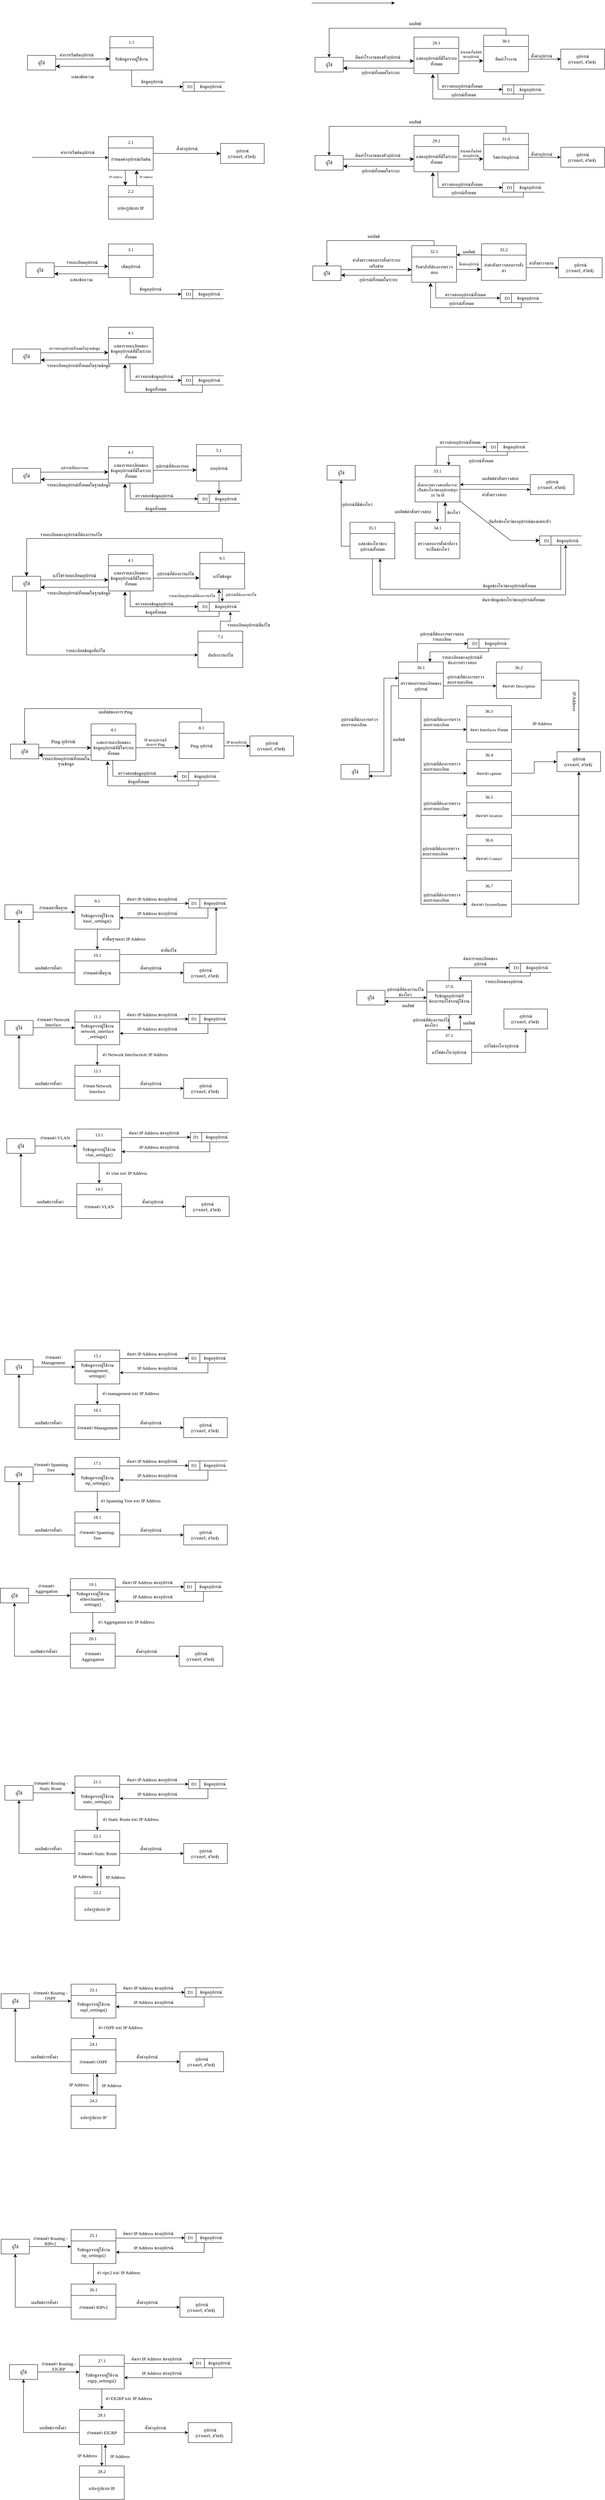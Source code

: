 <mxfile version="25.0.3">
  <diagram name="Page-1" id="xpTKmo2jeT9bIZPfPELP">
    <mxGraphModel grid="0" page="1" gridSize="10" guides="1" tooltips="1" connect="1" arrows="1" fold="1" pageScale="1" pageWidth="827" pageHeight="1169" background="none" math="0" shadow="0">
      <root>
        <mxCell id="0" />
        <mxCell id="1" parent="0" />
        <mxCell id="qDAs3WmNUvUMewmI0gUB-1" value="&lt;span&gt;D1&amp;nbsp; &amp;nbsp; &amp;nbsp; ข้อมูลอุปกรณ์&lt;/span&gt;" style="html=1;dashed=0;whiteSpace=wrap;shape=mxgraph.dfd.dataStoreID;align=center;spacingLeft=3;points=[[0,0],[0.5,0],[1,0],[0,0.5],[1,0.5],[0,1],[0.5,1],[1,1]];fontFamily=Sarabun;fontSource=https%3A%2F%2Ffonts.googleapis.com%2Fcss%3Ffamily%3DSarabun;fontSize=12;" vertex="1" parent="1">
          <mxGeometry x="527" y="236" width="112" height="24.5" as="geometry" />
        </mxCell>
        <mxCell id="qDAs3WmNUvUMewmI0gUB-2" value="&lt;p style=&quot;language:en-US;margin-top:0pt;margin-bottom:0pt;margin-left:0in;&lt;br/&gt;text-align:center;direction:ltr;unicode-bidi:embed;mso-line-break-override:&lt;br/&gt;none;word-break:normal;punctuation-wrap:hanging&quot;&gt;&lt;span&gt;ข้อมูลอุปกรณ์&lt;/span&gt;&lt;/p&gt;" style="text;whiteSpace=wrap;html=1;fontSize=12;align=center;fontFamily=Sarabun;fontSource=https%3A%2F%2Ffonts.googleapis.com%2Fcss%3Ffamily%3DSarabun;" vertex="1" parent="1">
          <mxGeometry x="383" y="221" width="124" height="34" as="geometry" />
        </mxCell>
        <mxCell id="qDAs3WmNUvUMewmI0gUB-17" style="edgeStyle=none;curved=1;rounded=0;orthogonalLoop=1;jettySize=auto;html=1;fontSize=12;startSize=8;endSize=8;entryX=1;entryY=0.75;entryDx=0;entryDy=0;exitX=-0.002;exitY=0.828;exitDx=0;exitDy=0;exitPerimeter=0;fontFamily=Sarabun;fontSource=https%3A%2F%2Ffonts.googleapis.com%2Fcss%3Ffamily%3DSarabun;" edge="1" parent="1" source="qDAs3WmNUvUMewmI0gUB-4" target="qDAs3WmNUvUMewmI0gUB-18">
          <mxGeometry relative="1" as="geometry">
            <mxPoint x="200" y="256.545" as="targetPoint" />
          </mxGeometry>
        </mxCell>
        <mxCell id="qDAs3WmNUvUMewmI0gUB-3" value="1.1" style="swimlane;fontStyle=0;childLayout=stackLayout;horizontal=1;startSize=30;horizontalStack=0;resizeParent=1;resizeParentMax=0;resizeLast=0;collapsible=1;marginBottom=0;whiteSpace=wrap;html=1;fontFamily=Sarabun;fontSource=https%3A%2F%2Ffonts.googleapis.com%2Fcss%3Ffamily%3DSarabun;fontSize=12;" vertex="1" parent="1">
          <mxGeometry x="333" y="115" width="115" height="89" as="geometry" />
        </mxCell>
        <mxCell id="qDAs3WmNUvUMewmI0gUB-4" value="&lt;div&gt;&lt;span&gt;&lt;br&gt;&lt;/span&gt;&lt;/div&gt;&lt;span&gt;รับข้อมูลจากผู้ใช้งาน&lt;/span&gt;&lt;div&gt;&lt;span&gt;&lt;br&gt;&lt;/span&gt;&lt;/div&gt;" style="text;strokeColor=none;fillColor=none;align=center;verticalAlign=middle;spacingLeft=4;spacingRight=4;overflow=hidden;points=[[0,0.5],[1,0.5]];portConstraint=eastwest;rotatable=0;whiteSpace=wrap;html=1;fontSize=12;fontFamily=Sarabun;fontSource=https%3A%2F%2Ffonts.googleapis.com%2Fcss%3Ffamily%3DSarabun;" vertex="1" parent="qDAs3WmNUvUMewmI0gUB-3">
          <mxGeometry y="30" width="115" height="59" as="geometry" />
        </mxCell>
        <mxCell id="qDAs3WmNUvUMewmI0gUB-7" value="" style="endArrow=classic;html=1;rounded=0;exitX=1;exitY=0.5;exitDx=0;exitDy=0;align=center;fontFamily=Sarabun;fontSource=https%3A%2F%2Ffonts.googleapis.com%2Fcss%3Ffamily%3DSarabun;fontSize=12;" edge="1" parent="1">
          <mxGeometry width="50" height="50" relative="1" as="geometry">
            <mxPoint x="126.0" y="435.75" as="sourcePoint" />
            <mxPoint x="329" y="436.25" as="targetPoint" />
          </mxGeometry>
        </mxCell>
        <mxCell id="qDAs3WmNUvUMewmI0gUB-8" value="" style="endArrow=classic;html=1;rounded=0;entryX=0;entryY=0.5;entryDx=0;entryDy=0;exitX=0.5;exitY=1.003;exitDx=0;exitDy=0;exitPerimeter=0;align=center;fontFamily=Sarabun;fontSource=https%3A%2F%2Ffonts.googleapis.com%2Fcss%3Ffamily%3DSarabun;fontSize=12;" edge="1" parent="1" source="qDAs3WmNUvUMewmI0gUB-4" target="qDAs3WmNUvUMewmI0gUB-1">
          <mxGeometry width="50" height="50" relative="1" as="geometry">
            <mxPoint x="392" y="204" as="sourcePoint" />
            <mxPoint x="421.8" y="101" as="targetPoint" />
            <Array as="points">
              <mxPoint x="391" y="248" />
            </Array>
          </mxGeometry>
        </mxCell>
        <mxCell id="qDAs3WmNUvUMewmI0gUB-9" value="&lt;p style=&quot;language:en-US;margin-top:0pt;margin-bottom:0pt;margin-left:0in;&lt;br/&gt;text-align:center;direction:ltr;unicode-bidi:embed;mso-line-break-override:&lt;br/&gt;none;word-break:normal;punctuation-wrap:hanging&quot;&gt;ค่าการเริ่มต้นอุปกรณ์&lt;/p&gt;" style="text;whiteSpace=wrap;html=1;fontSize=12;align=center;fontFamily=Sarabun;fontSource=https%3A%2F%2Ffonts.googleapis.com%2Fcss%3Ffamily%3DSarabun;" vertex="1" parent="1">
          <mxGeometry x="172" y="409.25" width="151" height="32.5" as="geometry" />
        </mxCell>
        <mxCell id="qDAs3WmNUvUMewmI0gUB-12" value="&lt;p style=&quot;language:en-US;margin-top:0pt;margin-bottom:0pt;margin-left:0in;&lt;br/&gt;text-align:center;direction:ltr;unicode-bidi:embed;mso-line-break-override:&lt;br/&gt;none;word-break:normal;punctuation-wrap:hanging&quot;&gt;&lt;font&gt;ค่าการเริ่มต้นอุปกรณ์&lt;/font&gt;&lt;/p&gt;" style="text;whiteSpace=wrap;html=1;fontSize=12;align=center;fontFamily=Sarabun;fontSource=https%3A%2F%2Ffonts.googleapis.com%2Fcss%3Ffamily%3DSarabun;" vertex="1" parent="1">
          <mxGeometry x="142" y="150" width="205" height="32.5" as="geometry" />
        </mxCell>
        <mxCell id="qDAs3WmNUvUMewmI0gUB-13" value="" style="endArrow=classic;html=1;rounded=0;fontSize=12;startSize=8;endSize=8;curved=1;entryX=0;entryY=0.5;entryDx=0;entryDy=0;fontFamily=Sarabun;fontSource=https%3A%2F%2Ffonts.googleapis.com%2Fcss%3Ffamily%3DSarabun;" edge="1" parent="1" target="qDAs3WmNUvUMewmI0gUB-4">
          <mxGeometry width="50" height="50" relative="1" as="geometry">
            <mxPoint x="139" y="175" as="sourcePoint" />
            <mxPoint x="398" y="179" as="targetPoint" />
          </mxGeometry>
        </mxCell>
        <mxCell id="qDAs3WmNUvUMewmI0gUB-18" value="&lt;p style=&quot;text-align: left; margin-top: 0pt; margin-bottom: 0pt; margin-left: 0in; direction: ltr; unicode-bidi: embed; word-break: normal;&quot;&gt;&lt;font&gt;ผู้ใช้&lt;/font&gt;&lt;/p&gt;" style="rounded=0;whiteSpace=wrap;html=1;fontFamily=Sarabun;fontSource=https%3A%2F%2Ffonts.googleapis.com%2Fcss%3Ffamily%3DSarabun;fontSize=12;" vertex="1" parent="1">
          <mxGeometry x="114" y="165" width="75" height="39" as="geometry" />
        </mxCell>
        <mxCell id="qDAs3WmNUvUMewmI0gUB-20" value="&lt;p style=&quot;language:en-US;margin-top:0pt;margin-bottom:0pt;margin-left:0in;&lt;br/&gt;text-align:center;direction:ltr;unicode-bidi:embed;mso-line-break-override:&lt;br/&gt;none;word-break:normal;punctuation-wrap:hanging&quot;&gt;&lt;font&gt;เเสดงข้อความ&lt;/font&gt;&lt;/p&gt;" style="text;whiteSpace=wrap;html=1;fontSize=12;align=center;fontFamily=Sarabun;fontSource=https%3A%2F%2Ffonts.googleapis.com%2Fcss%3Ffamily%3DSarabun;" vertex="1" parent="1">
          <mxGeometry x="158" y="208" width="205" height="32.5" as="geometry" />
        </mxCell>
        <mxCell id="qDAs3WmNUvUMewmI0gUB-21" value="&lt;p style=&quot;margin-top: 0pt; margin-bottom: 0pt; margin-left: 0in; direction: ltr; unicode-bidi: embed; word-break: normal;&quot;&gt;&lt;font&gt;อุปกรณ์&lt;/font&gt;&lt;/p&gt;&lt;p style=&quot;margin-top: 0pt; margin-bottom: 0pt; margin-left: 0in; direction: ltr; unicode-bidi: embed; word-break: normal;&quot;&gt;&lt;font&gt;(เราเตอร์, สวิตซ์)&amp;nbsp;&lt;/font&gt;&lt;/p&gt;" style="rounded=0;whiteSpace=wrap;html=1;align=center;fontFamily=Sarabun;fontSource=https%3A%2F%2Ffonts.googleapis.com%2Fcss%3Ffamily%3DSarabun;fontSize=12;" vertex="1" parent="1">
          <mxGeometry x="627" y="399" width="116" height="53" as="geometry" />
        </mxCell>
        <mxCell id="qDAs3WmNUvUMewmI0gUB-25" style="edgeStyle=none;curved=1;rounded=0;orthogonalLoop=1;jettySize=auto;html=1;entryX=0;entryY=0.5;entryDx=0;entryDy=0;fontSize=12;startSize=8;endSize=8;fontFamily=Sarabun;fontSource=https%3A%2F%2Ffonts.googleapis.com%2Fcss%3Ffamily%3DSarabun;" edge="1" parent="1" source="qDAs3WmNUvUMewmI0gUB-22" target="qDAs3WmNUvUMewmI0gUB-21">
          <mxGeometry relative="1" as="geometry" />
        </mxCell>
        <mxCell id="qDAs3WmNUvUMewmI0gUB-29" style="edgeStyle=none;curved=1;rounded=0;orthogonalLoop=1;jettySize=auto;html=1;entryX=0.5;entryY=0;entryDx=0;entryDy=0;fontSize=12;startSize=8;endSize=8;fontFamily=Sarabun;fontSource=https%3A%2F%2Ffonts.googleapis.com%2Fcss%3Ffamily%3DSarabun;" edge="1" parent="1">
          <mxGeometry relative="1" as="geometry">
            <mxPoint x="374" y="470" as="sourcePoint" />
            <mxPoint x="374" y="511.0" as="targetPoint" />
          </mxGeometry>
        </mxCell>
        <mxCell id="qDAs3WmNUvUMewmI0gUB-22" value="2.1" style="swimlane;fontStyle=0;childLayout=stackLayout;horizontal=1;startSize=30;horizontalStack=0;resizeParent=1;resizeParentMax=0;resizeLast=0;collapsible=1;marginBottom=0;whiteSpace=wrap;html=1;fontFamily=Sarabun;fontSource=https%3A%2F%2Ffonts.googleapis.com%2Fcss%3Ffamily%3DSarabun;fontSize=12;" vertex="1" parent="1">
          <mxGeometry x="329" y="381" width="119" height="89" as="geometry" />
        </mxCell>
        <mxCell id="qDAs3WmNUvUMewmI0gUB-23" value="กำหนดค่าอุปกรณ์เริ่มต้น" style="text;strokeColor=none;fillColor=none;align=center;verticalAlign=middle;spacingLeft=4;spacingRight=4;overflow=hidden;points=[[0,0.5],[1,0.5]];portConstraint=eastwest;rotatable=0;whiteSpace=wrap;html=1;fontSize=12;fontFamily=Sarabun;fontSource=https%3A%2F%2Ffonts.googleapis.com%2Fcss%3Ffamily%3DSarabun;" vertex="1" parent="qDAs3WmNUvUMewmI0gUB-22">
          <mxGeometry y="30" width="119" height="59" as="geometry" />
        </mxCell>
        <mxCell id="qDAs3WmNUvUMewmI0gUB-24" value="&lt;p style=&quot;language:en-US;margin-top:0pt;margin-bottom:0pt;margin-left:0in;&lt;br/&gt;text-align:center;direction:ltr;unicode-bidi:embed;mso-line-break-override:&lt;br/&gt;none;word-break:normal;punctuation-wrap:hanging&quot;&gt;&lt;font&gt;ตั้งค่าอุปกรณ์&lt;/font&gt;&lt;/p&gt;" style="text;whiteSpace=wrap;html=1;fontSize=12;align=center;fontFamily=Sarabun;fontSource=https%3A%2F%2Ffonts.googleapis.com%2Fcss%3Ffamily%3DSarabun;" vertex="1" parent="1">
          <mxGeometry x="468" y="399" width="140" height="32.5" as="geometry" />
        </mxCell>
        <mxCell id="qDAs3WmNUvUMewmI0gUB-30" style="edgeStyle=none;curved=1;rounded=0;orthogonalLoop=1;jettySize=auto;html=1;fontSize=12;startSize=8;endSize=8;fontFamily=Sarabun;fontSource=https%3A%2F%2Ffonts.googleapis.com%2Fcss%3Ffamily%3DSarabun;" edge="1" parent="1">
          <mxGeometry relative="1" as="geometry">
            <mxPoint x="404.0" y="511" as="sourcePoint" />
            <mxPoint x="404.0" y="470" as="targetPoint" />
          </mxGeometry>
        </mxCell>
        <mxCell id="qDAs3WmNUvUMewmI0gUB-26" value="2.2" style="swimlane;fontStyle=0;childLayout=stackLayout;horizontal=1;startSize=30;horizontalStack=0;resizeParent=1;resizeParentMax=0;resizeLast=0;collapsible=1;marginBottom=0;whiteSpace=wrap;html=1;fontFamily=Sarabun;fontSource=https%3A%2F%2Ffonts.googleapis.com%2Fcss%3Ffamily%3DSarabun;fontSize=12;" vertex="1" parent="1">
          <mxGeometry x="329" y="511" width="119" height="89" as="geometry" />
        </mxCell>
        <mxCell id="qDAs3WmNUvUMewmI0gUB-27" value="แปลงรูปแบบ IP" style="text;strokeColor=none;fillColor=none;align=center;verticalAlign=middle;spacingLeft=4;spacingRight=4;overflow=hidden;points=[[0,0.5],[1,0.5]];portConstraint=eastwest;rotatable=0;whiteSpace=wrap;html=1;fontSize=12;fontFamily=Sarabun;fontSource=https%3A%2F%2Ffonts.googleapis.com%2Fcss%3Ffamily%3DSarabun;" vertex="1" parent="qDAs3WmNUvUMewmI0gUB-26">
          <mxGeometry y="30" width="119" height="59" as="geometry" />
        </mxCell>
        <mxCell id="qDAs3WmNUvUMewmI0gUB-31" value="&lt;p style=&quot;language:en-US;margin-top:0pt;margin-bottom:0pt;margin-left:0in;&lt;br/&gt;text-align:center;direction:ltr;unicode-bidi:embed;mso-line-break-override:&lt;br/&gt;none;word-break:normal;punctuation-wrap:hanging&quot;&gt;&lt;font style=&quot;font-size: 8px;&quot;&gt;IP Address&lt;/font&gt;&lt;/p&gt;" style="text;whiteSpace=wrap;html=1;fontSize=12;align=center;fontFamily=Sarabun;fontSource=https%3A%2F%2Ffonts.googleapis.com%2Fcss%3Ffamily%3DSarabun;" vertex="1" parent="1">
          <mxGeometry x="323" y="473" width="51" height="22" as="geometry" />
        </mxCell>
        <mxCell id="qDAs3WmNUvUMewmI0gUB-32" value="&lt;p style=&quot;language:en-US;margin-top:0pt;margin-bottom:0pt;margin-left:0in;&lt;br/&gt;text-align:center;direction:ltr;unicode-bidi:embed;mso-line-break-override:&lt;br/&gt;none;word-break:normal;punctuation-wrap:hanging&quot;&gt;&lt;font style=&quot;font-size: 8px;&quot;&gt;IP Address&lt;/font&gt;&lt;/p&gt;" style="text;whiteSpace=wrap;html=1;fontSize=12;align=center;fontFamily=Sarabun;fontSource=https%3A%2F%2Ffonts.googleapis.com%2Fcss%3Ffamily%3DSarabun;" vertex="1" parent="1">
          <mxGeometry x="404" y="473" width="51" height="22" as="geometry" />
        </mxCell>
        <mxCell id="qDAs3WmNUvUMewmI0gUB-338" value="&lt;span&gt;D1&amp;nbsp; &amp;nbsp; &amp;nbsp; ข้อมูลอุปกรณ์&lt;/span&gt;" style="html=1;dashed=0;whiteSpace=wrap;shape=mxgraph.dfd.dataStoreID;align=center;spacingLeft=3;points=[[0,0],[0.5,0],[1,0],[0,0.5],[1,0.5],[0,1],[0.5,1],[1,1]];fontFamily=Sarabun;fontSource=https%3A%2F%2Ffonts.googleapis.com%2Fcss%3Ffamily%3DSarabun;fontSize=12;" vertex="1" parent="1">
          <mxGeometry x="523" y="787" width="112" height="24.5" as="geometry" />
        </mxCell>
        <mxCell id="qDAs3WmNUvUMewmI0gUB-339" value="&lt;p style=&quot;language:en-US;margin-top:0pt;margin-bottom:0pt;margin-left:0in;&lt;br/&gt;text-align:center;direction:ltr;unicode-bidi:embed;mso-line-break-override:&lt;br/&gt;none;word-break:normal;punctuation-wrap:hanging&quot;&gt;&lt;span&gt;ข้อมูลอุปกรณ์&lt;/span&gt;&lt;/p&gt;" style="text;whiteSpace=wrap;html=1;fontSize=12;align=center;fontFamily=Sarabun;fontSource=https%3A%2F%2Ffonts.googleapis.com%2Fcss%3Ffamily%3DSarabun;" vertex="1" parent="1">
          <mxGeometry x="379" y="772" width="124" height="34" as="geometry" />
        </mxCell>
        <mxCell id="qDAs3WmNUvUMewmI0gUB-340" style="edgeStyle=none;curved=1;rounded=0;orthogonalLoop=1;jettySize=auto;html=1;fontSize=12;startSize=8;endSize=8;entryX=1;entryY=0.75;entryDx=0;entryDy=0;exitX=-0.002;exitY=0.828;exitDx=0;exitDy=0;exitPerimeter=0;fontFamily=Sarabun;fontSource=https%3A%2F%2Ffonts.googleapis.com%2Fcss%3Ffamily%3DSarabun;" edge="1" parent="1" target="qDAs3WmNUvUMewmI0gUB-346">
          <mxGeometry relative="1" as="geometry">
            <mxPoint x="196" y="807.545" as="targetPoint" />
            <mxPoint x="328.77" y="744.852" as="sourcePoint" />
          </mxGeometry>
        </mxCell>
        <mxCell id="qDAs3WmNUvUMewmI0gUB-343" value="" style="endArrow=classic;html=1;rounded=0;entryX=0;entryY=0.5;entryDx=0;entryDy=0;exitX=0.5;exitY=1.003;exitDx=0;exitDy=0;exitPerimeter=0;align=center;fontFamily=Sarabun;fontSource=https%3A%2F%2Ffonts.googleapis.com%2Fcss%3Ffamily%3DSarabun;fontSize=12;" edge="1" parent="1" target="qDAs3WmNUvUMewmI0gUB-338">
          <mxGeometry width="50" height="50" relative="1" as="geometry">
            <mxPoint x="386.5" y="755.177" as="sourcePoint" />
            <mxPoint x="417.8" y="652" as="targetPoint" />
            <Array as="points">
              <mxPoint x="387" y="799" />
            </Array>
          </mxGeometry>
        </mxCell>
        <mxCell id="qDAs3WmNUvUMewmI0gUB-344" value="&lt;p style=&quot;language:en-US;margin-top:0pt;margin-bottom:0pt;margin-left:0in;&lt;br/&gt;text-align:center;direction:ltr;unicode-bidi:embed;mso-line-break-override:&lt;br/&gt;none;word-break:normal;punctuation-wrap:hanging&quot;&gt;รายละเอียดอุปกรณ์&lt;/p&gt;" style="text;whiteSpace=wrap;html=1;fontSize=12;align=center;fontFamily=Sarabun;fontSource=https%3A%2F%2Ffonts.googleapis.com%2Fcss%3Ffamily%3DSarabun;" vertex="1" parent="1">
          <mxGeometry x="175" y="701" width="168" height="32.5" as="geometry" />
        </mxCell>
        <mxCell id="qDAs3WmNUvUMewmI0gUB-345" value="" style="endArrow=classic;html=1;rounded=0;fontSize=12;startSize=8;endSize=8;curved=1;entryX=0;entryY=0.5;entryDx=0;entryDy=0;fontFamily=Sarabun;fontSource=https%3A%2F%2Ffonts.googleapis.com%2Fcss%3Ffamily%3DSarabun;" edge="1" parent="1">
          <mxGeometry width="50" height="50" relative="1" as="geometry">
            <mxPoint x="135" y="726" as="sourcePoint" />
            <mxPoint x="329" y="725.5" as="targetPoint" />
          </mxGeometry>
        </mxCell>
        <mxCell id="qDAs3WmNUvUMewmI0gUB-346" value="&lt;p style=&quot;text-align: left; margin-top: 0pt; margin-bottom: 0pt; margin-left: 0in; direction: ltr; unicode-bidi: embed; word-break: normal;&quot;&gt;&lt;font&gt;ผู้ใช้&lt;/font&gt;&lt;/p&gt;" style="rounded=0;whiteSpace=wrap;html=1;fontFamily=Sarabun;fontSource=https%3A%2F%2Ffonts.googleapis.com%2Fcss%3Ffamily%3DSarabun;fontSize=12;" vertex="1" parent="1">
          <mxGeometry x="110" y="716" width="75" height="39" as="geometry" />
        </mxCell>
        <mxCell id="qDAs3WmNUvUMewmI0gUB-347" value="&lt;p style=&quot;language:en-US;margin-top:0pt;margin-bottom:0pt;margin-left:0in;&lt;br/&gt;text-align:center;direction:ltr;unicode-bidi:embed;mso-line-break-override:&lt;br/&gt;none;word-break:normal;punctuation-wrap:hanging&quot;&gt;&lt;font&gt;เเสดงข้อความ&lt;/font&gt;&lt;/p&gt;" style="text;whiteSpace=wrap;html=1;fontSize=12;align=center;fontFamily=Sarabun;fontSource=https%3A%2F%2Ffonts.googleapis.com%2Fcss%3Ffamily%3DSarabun;" vertex="1" parent="1">
          <mxGeometry x="202.5" y="747" width="108" height="32.5" as="geometry" />
        </mxCell>
        <mxCell id="qDAs3WmNUvUMewmI0gUB-348" value="3.1" style="swimlane;fontStyle=0;childLayout=stackLayout;horizontal=1;startSize=30;horizontalStack=0;resizeParent=1;resizeParentMax=0;resizeLast=0;collapsible=1;marginBottom=0;whiteSpace=wrap;html=1;align=center;fontFamily=Sarabun;fontSource=https%3A%2F%2Ffonts.googleapis.com%2Fcss%3Ffamily%3DSarabun;fontSize=12;" vertex="1" parent="1">
          <mxGeometry x="329" y="666" width="119" height="89" as="geometry" />
        </mxCell>
        <mxCell id="qDAs3WmNUvUMewmI0gUB-349" value="&lt;div&gt;&lt;span&gt;&lt;br&gt;&lt;/span&gt;&lt;/div&gt;&lt;span&gt;เพิ่มอุปกรณ์&lt;/span&gt;&lt;div&gt;&lt;span&gt;&lt;br&gt;&lt;/span&gt;&lt;/div&gt;" style="text;strokeColor=none;fillColor=none;align=center;verticalAlign=middle;spacingLeft=4;spacingRight=4;overflow=hidden;points=[[0,0.5],[1,0.5]];portConstraint=eastwest;rotatable=0;whiteSpace=wrap;html=1;fontSize=12;fontFamily=Sarabun;fontSource=https%3A%2F%2Ffonts.googleapis.com%2Fcss%3Ffamily%3DSarabun;" vertex="1" parent="qDAs3WmNUvUMewmI0gUB-348">
          <mxGeometry y="30" width="119" height="59" as="geometry" />
        </mxCell>
        <mxCell id="qDAs3WmNUvUMewmI0gUB-366" style="edgeStyle=none;curved=0;rounded=0;orthogonalLoop=1;jettySize=auto;html=1;entryX=0.37;entryY=1.022;entryDx=0;entryDy=0;fontSize=12;startSize=8;endSize=8;entryPerimeter=0;exitX=0.5;exitY=1;exitDx=0;exitDy=0;fontFamily=Sarabun;fontSource=https%3A%2F%2Ffonts.googleapis.com%2Fcss%3Ffamily%3DSarabun;" edge="1" parent="1" source="qDAs3WmNUvUMewmI0gUB-350" target="qDAs3WmNUvUMewmI0gUB-361">
          <mxGeometry relative="1" as="geometry">
            <Array as="points">
              <mxPoint x="579" y="1060" />
              <mxPoint x="373" y="1060" />
            </Array>
          </mxGeometry>
        </mxCell>
        <mxCell id="qDAs3WmNUvUMewmI0gUB-350" value="&lt;span&gt;D1&amp;nbsp; &amp;nbsp; &amp;nbsp; ข้อมูลอุปกรณ์&lt;/span&gt;" style="html=1;dashed=0;whiteSpace=wrap;shape=mxgraph.dfd.dataStoreID;align=center;spacingLeft=3;points=[[0,0],[0.5,0],[1,0],[0,0.5],[1,0.5],[0,1],[0.5,1],[1,1]];fontFamily=Sarabun;fontSource=https%3A%2F%2Ffonts.googleapis.com%2Fcss%3Ffamily%3DSarabun;fontSize=12;" vertex="1" parent="1">
          <mxGeometry x="523" y="1016" width="112" height="24.5" as="geometry" />
        </mxCell>
        <mxCell id="qDAs3WmNUvUMewmI0gUB-351" value="&lt;p style=&quot;language:en-US;margin-top:0pt;margin-bottom:0pt;margin-left:0in;&lt;br/&gt;text-align:center;direction:ltr;unicode-bidi:embed;mso-line-break-override:&lt;br/&gt;none;word-break:normal;punctuation-wrap:hanging&quot;&gt;&lt;span&gt;ตรวจสอบข้อมูลอุปกรณ์&lt;/span&gt;&lt;/p&gt;" style="text;whiteSpace=wrap;html=1;fontSize=12;align=center;fontFamily=Sarabun;fontSource=https%3A%2F%2Ffonts.googleapis.com%2Fcss%3Ffamily%3DSarabun;" vertex="1" parent="1">
          <mxGeometry x="383" y="1004" width="136" height="34" as="geometry" />
        </mxCell>
        <mxCell id="qDAs3WmNUvUMewmI0gUB-352" style="edgeStyle=none;curved=1;rounded=0;orthogonalLoop=1;jettySize=auto;html=1;fontSize=12;startSize=8;endSize=8;entryX=1;entryY=0.75;entryDx=0;entryDy=0;exitX=-0.002;exitY=0.828;exitDx=0;exitDy=0;exitPerimeter=0;fontFamily=Sarabun;fontSource=https%3A%2F%2Ffonts.googleapis.com%2Fcss%3Ffamily%3DSarabun;" edge="1" parent="1" target="qDAs3WmNUvUMewmI0gUB-356">
          <mxGeometry relative="1" as="geometry">
            <mxPoint x="196" y="1036.545" as="targetPoint" />
            <mxPoint x="328.77" y="973.852" as="sourcePoint" />
          </mxGeometry>
        </mxCell>
        <mxCell id="qDAs3WmNUvUMewmI0gUB-353" value="" style="endArrow=classic;html=1;rounded=0;entryX=0;entryY=0.5;entryDx=0;entryDy=0;exitX=0.5;exitY=1.003;exitDx=0;exitDy=0;exitPerimeter=0;align=center;fontFamily=Sarabun;fontSource=https%3A%2F%2Ffonts.googleapis.com%2Fcss%3Ffamily%3DSarabun;fontSize=12;" edge="1" parent="1" target="qDAs3WmNUvUMewmI0gUB-350">
          <mxGeometry width="50" height="50" relative="1" as="geometry">
            <mxPoint x="386.5" y="984.177" as="sourcePoint" />
            <mxPoint x="417.8" y="881" as="targetPoint" />
            <Array as="points">
              <mxPoint x="387" y="1028" />
            </Array>
          </mxGeometry>
        </mxCell>
        <mxCell id="qDAs3WmNUvUMewmI0gUB-354" value="&lt;p style=&quot;language:en-US;margin-top:0pt;margin-bottom:0pt;margin-left:0in;&lt;br/&gt;text-align:center;direction:ltr;unicode-bidi:embed;mso-line-break-override:&lt;br/&gt;none;word-break:normal;punctuation-wrap:hanging&quot;&gt;&lt;span style=&quot;font-size: 10px;&quot;&gt;ตรวจสอบอุปกรณ์ทั้งหมดในฐานข้อมูล&lt;/span&gt;&lt;/p&gt;" style="text;whiteSpace=wrap;html=1;fontSize=12;align=center;fontFamily=Sarabun;fontSource=https%3A%2F%2Ffonts.googleapis.com%2Fcss%3Ffamily%3DSarabun;" vertex="1" parent="1">
          <mxGeometry x="142" y="929" width="194" height="32.5" as="geometry" />
        </mxCell>
        <mxCell id="qDAs3WmNUvUMewmI0gUB-355" value="" style="endArrow=classic;html=1;rounded=0;fontSize=12;startSize=8;endSize=8;curved=1;entryX=0;entryY=0.5;entryDx=0;entryDy=0;fontFamily=Sarabun;fontSource=https%3A%2F%2Ffonts.googleapis.com%2Fcss%3Ffamily%3DSarabun;" edge="1" parent="1">
          <mxGeometry width="50" height="50" relative="1" as="geometry">
            <mxPoint x="135" y="955" as="sourcePoint" />
            <mxPoint x="329" y="954.5" as="targetPoint" />
          </mxGeometry>
        </mxCell>
        <mxCell id="qDAs3WmNUvUMewmI0gUB-356" value="&lt;p style=&quot;text-align: left; margin-top: 0pt; margin-bottom: 0pt; margin-left: 0in; direction: ltr; unicode-bidi: embed; word-break: normal;&quot;&gt;&lt;font&gt;ผู้ใช้&lt;/font&gt;&lt;/p&gt;" style="rounded=0;whiteSpace=wrap;html=1;fontFamily=Sarabun;fontSource=https%3A%2F%2Ffonts.googleapis.com%2Fcss%3Ffamily%3DSarabun;fontSize=12;" vertex="1" parent="1">
          <mxGeometry x="74" y="945" width="75" height="39" as="geometry" />
        </mxCell>
        <mxCell id="qDAs3WmNUvUMewmI0gUB-357" value="&lt;p style=&quot;language:en-US;margin-top:0pt;margin-bottom:0pt;margin-left:0in;&lt;br/&gt;text-align:center;direction:ltr;unicode-bidi:embed;mso-line-break-override:&lt;br/&gt;none;word-break:normal;punctuation-wrap:hanging&quot;&gt;รายละเอียดอุปกรณ์ทั้งหมดในฐานข้อมูล&lt;/p&gt;" style="text;whiteSpace=wrap;html=1;fontSize=12;align=center;fontFamily=Sarabun;fontSource=https%3A%2F%2Ffonts.googleapis.com%2Fcss%3Ffamily%3DSarabun;" vertex="1" parent="1">
          <mxGeometry x="153" y="975" width="194" height="32.5" as="geometry" />
        </mxCell>
        <mxCell id="qDAs3WmNUvUMewmI0gUB-360" value="4.1" style="swimlane;fontStyle=0;childLayout=stackLayout;horizontal=1;startSize=30;horizontalStack=0;resizeParent=1;resizeParentMax=0;resizeLast=0;collapsible=1;marginBottom=0;whiteSpace=wrap;html=1;align=center;fontFamily=Sarabun;fontSource=https%3A%2F%2Ffonts.googleapis.com%2Fcss%3Ffamily%3DSarabun;fontSize=12;" vertex="1" parent="1">
          <mxGeometry x="329" y="887" width="119" height="97" as="geometry" />
        </mxCell>
        <mxCell id="qDAs3WmNUvUMewmI0gUB-361" value="&lt;span&gt;เเสดงรายละเอียดของข้อมูลอุปกรณ์ที่มีในระบบทั้งหมด&lt;/span&gt;" style="text;strokeColor=none;fillColor=none;align=center;verticalAlign=middle;spacingLeft=4;spacingRight=4;overflow=hidden;points=[[0,0.5],[1,0.5]];portConstraint=eastwest;rotatable=0;whiteSpace=wrap;html=1;fontSize=12;fontFamily=Sarabun;fontSource=https%3A%2F%2Ffonts.googleapis.com%2Fcss%3Ffamily%3DSarabun;" vertex="1" parent="qDAs3WmNUvUMewmI0gUB-360">
          <mxGeometry y="30" width="119" height="67" as="geometry" />
        </mxCell>
        <mxCell id="qDAs3WmNUvUMewmI0gUB-367" value="&lt;p style=&quot;language:en-US;margin-top:0pt;margin-bottom:0pt;margin-left:0in;&lt;br/&gt;text-align:center;direction:ltr;unicode-bidi:embed;mso-line-break-override:&lt;br/&gt;none;word-break:normal;punctuation-wrap:hanging&quot;&gt;&lt;span&gt;ข้อมูลทั้งหมด&lt;/span&gt;&lt;/p&gt;" style="text;whiteSpace=wrap;html=1;fontSize=12;align=center;fontFamily=Sarabun;fontSource=https%3A%2F%2Ffonts.googleapis.com%2Fcss%3Ffamily%3DSarabun;" vertex="1" parent="1">
          <mxGeometry x="387" y="1038" width="136" height="34" as="geometry" />
        </mxCell>
        <mxCell id="qDAs3WmNUvUMewmI0gUB-368" style="edgeStyle=none;curved=0;rounded=0;orthogonalLoop=1;jettySize=auto;html=1;entryX=0.37;entryY=1.022;entryDx=0;entryDy=0;fontSize=12;startSize=8;endSize=8;entryPerimeter=0;exitX=0.5;exitY=1;exitDx=0;exitDy=0;fontFamily=Sarabun;fontSource=https%3A%2F%2Ffonts.googleapis.com%2Fcss%3Ffamily%3DSarabun;" edge="1" parent="1" source="qDAs3WmNUvUMewmI0gUB-369" target="qDAs3WmNUvUMewmI0gUB-378">
          <mxGeometry relative="1" as="geometry">
            <Array as="points">
              <mxPoint x="623" y="1376" />
              <mxPoint x="373" y="1377" />
            </Array>
          </mxGeometry>
        </mxCell>
        <mxCell id="qDAs3WmNUvUMewmI0gUB-369" value="&lt;span&gt;D1&amp;nbsp; &amp;nbsp; &amp;nbsp; ข้อมูลอุปกรณ์&lt;/span&gt;" style="html=1;dashed=0;whiteSpace=wrap;shape=mxgraph.dfd.dataStoreID;align=center;spacingLeft=3;points=[[0,0],[0.5,0],[1,0],[0,0.5],[1,0.5],[0,1],[0.5,1],[1,1]];fontFamily=Sarabun;fontSource=https%3A%2F%2Ffonts.googleapis.com%2Fcss%3Ffamily%3DSarabun;fontSize=12;" vertex="1" parent="1">
          <mxGeometry x="567" y="1330.5" width="112" height="24.5" as="geometry" />
        </mxCell>
        <mxCell id="qDAs3WmNUvUMewmI0gUB-370" value="&lt;p style=&quot;language:en-US;margin-top:0pt;margin-bottom:0pt;margin-left:0in;&lt;br/&gt;text-align:center;direction:ltr;unicode-bidi:embed;mso-line-break-override:&lt;br/&gt;none;word-break:normal;punctuation-wrap:hanging&quot;&gt;&lt;span&gt;ตรวจสอบข้อมูลอุปกรณ์&lt;/span&gt;&lt;/p&gt;" style="text;whiteSpace=wrap;html=1;fontSize=12;align=center;fontFamily=Sarabun;fontSource=https%3A%2F%2Ffonts.googleapis.com%2Fcss%3Ffamily%3DSarabun;" vertex="1" parent="1">
          <mxGeometry x="383" y="1321" width="136" height="34" as="geometry" />
        </mxCell>
        <mxCell id="qDAs3WmNUvUMewmI0gUB-371" style="edgeStyle=none;curved=1;rounded=0;orthogonalLoop=1;jettySize=auto;html=1;fontSize=12;startSize=8;endSize=8;entryX=1;entryY=0.75;entryDx=0;entryDy=0;exitX=-0.002;exitY=0.828;exitDx=0;exitDy=0;exitPerimeter=0;fontFamily=Sarabun;fontSource=https%3A%2F%2Ffonts.googleapis.com%2Fcss%3Ffamily%3DSarabun;" edge="1" parent="1" target="qDAs3WmNUvUMewmI0gUB-375">
          <mxGeometry relative="1" as="geometry">
            <mxPoint x="196" y="1353.545" as="targetPoint" />
            <mxPoint x="328.77" y="1290.852" as="sourcePoint" />
          </mxGeometry>
        </mxCell>
        <mxCell id="qDAs3WmNUvUMewmI0gUB-372" value="" style="endArrow=classic;html=1;rounded=0;entryX=0;entryY=0.5;entryDx=0;entryDy=0;exitX=0.5;exitY=1.003;exitDx=0;exitDy=0;exitPerimeter=0;align=center;fontFamily=Sarabun;fontSource=https%3A%2F%2Ffonts.googleapis.com%2Fcss%3Ffamily%3DSarabun;fontSize=12;" edge="1" parent="1" target="qDAs3WmNUvUMewmI0gUB-369">
          <mxGeometry width="50" height="50" relative="1" as="geometry">
            <mxPoint x="386.5" y="1301.177" as="sourcePoint" />
            <mxPoint x="417.8" y="1198" as="targetPoint" />
            <Array as="points">
              <mxPoint x="387" y="1343" />
            </Array>
          </mxGeometry>
        </mxCell>
        <mxCell id="qDAs3WmNUvUMewmI0gUB-373" value="&lt;p style=&quot;language:en-US;margin-top:0pt;margin-bottom:0pt;margin-left:0in;&lt;br/&gt;text-align:center;direction:ltr;unicode-bidi:embed;mso-line-break-override:&lt;br/&gt;none;word-break:normal;punctuation-wrap:hanging&quot;&gt;&lt;span style=&quot;font-size: 10px;&quot;&gt;อุปกรณ์ที่ต้องการลบ&lt;/span&gt;&lt;/p&gt;" style="text;whiteSpace=wrap;html=1;fontSize=12;align=center;fontFamily=Sarabun;fontSource=https%3A%2F%2Ffonts.googleapis.com%2Fcss%3Ffamily%3DSarabun;" vertex="1" parent="1">
          <mxGeometry x="142" y="1246" width="194" height="32.5" as="geometry" />
        </mxCell>
        <mxCell id="qDAs3WmNUvUMewmI0gUB-374" value="" style="endArrow=classic;html=1;rounded=0;fontSize=12;startSize=8;endSize=8;curved=1;entryX=0;entryY=0.5;entryDx=0;entryDy=0;fontFamily=Sarabun;fontSource=https%3A%2F%2Ffonts.googleapis.com%2Fcss%3Ffamily%3DSarabun;" edge="1" parent="1">
          <mxGeometry width="50" height="50" relative="1" as="geometry">
            <mxPoint x="135" y="1272" as="sourcePoint" />
            <mxPoint x="329" y="1271.5" as="targetPoint" />
          </mxGeometry>
        </mxCell>
        <mxCell id="qDAs3WmNUvUMewmI0gUB-375" value="&lt;p style=&quot;text-align: left; margin-top: 0pt; margin-bottom: 0pt; margin-left: 0in; direction: ltr; unicode-bidi: embed; word-break: normal;&quot;&gt;&lt;font&gt;ผู้ใช้&lt;/font&gt;&lt;/p&gt;" style="rounded=0;whiteSpace=wrap;html=1;fontFamily=Sarabun;fontSource=https%3A%2F%2Ffonts.googleapis.com%2Fcss%3Ffamily%3DSarabun;fontSize=12;" vertex="1" parent="1">
          <mxGeometry x="74" y="1262" width="75" height="39" as="geometry" />
        </mxCell>
        <mxCell id="qDAs3WmNUvUMewmI0gUB-376" value="&lt;p style=&quot;language:en-US;margin-top:0pt;margin-bottom:0pt;margin-left:0in;&lt;br/&gt;text-align:center;direction:ltr;unicode-bidi:embed;mso-line-break-override:&lt;br/&gt;none;word-break:normal;punctuation-wrap:hanging&quot;&gt;รายละเอียดอุปกรณ์ทั้งหมดในฐานข้อมูล&lt;/p&gt;" style="text;whiteSpace=wrap;html=1;fontSize=12;align=center;fontFamily=Sarabun;fontSource=https%3A%2F%2Ffonts.googleapis.com%2Fcss%3Ffamily%3DSarabun;" vertex="1" parent="1">
          <mxGeometry x="153" y="1292" width="194" height="32.5" as="geometry" />
        </mxCell>
        <mxCell id="qDAs3WmNUvUMewmI0gUB-377" value="4.1" style="swimlane;fontStyle=0;childLayout=stackLayout;horizontal=1;startSize=30;horizontalStack=0;resizeParent=1;resizeParentMax=0;resizeLast=0;collapsible=1;marginBottom=0;whiteSpace=wrap;html=1;align=center;fontFamily=Sarabun;fontSource=https%3A%2F%2Ffonts.googleapis.com%2Fcss%3Ffamily%3DSarabun;fontSize=12;" vertex="1" parent="1">
          <mxGeometry x="329" y="1204" width="119" height="97" as="geometry" />
        </mxCell>
        <mxCell id="qDAs3WmNUvUMewmI0gUB-378" value="&lt;span&gt;เเสดงรายละเอียดของข้อมูลอุปกรณ์ที่มีในระบบทั้งหมด&lt;/span&gt;" style="text;strokeColor=none;fillColor=none;align=center;verticalAlign=middle;spacingLeft=4;spacingRight=4;overflow=hidden;points=[[0,0.5],[1,0.5]];portConstraint=eastwest;rotatable=0;whiteSpace=wrap;html=1;fontSize=12;fontFamily=Sarabun;fontSource=https%3A%2F%2Ffonts.googleapis.com%2Fcss%3Ffamily%3DSarabun;" vertex="1" parent="qDAs3WmNUvUMewmI0gUB-377">
          <mxGeometry y="30" width="119" height="67" as="geometry" />
        </mxCell>
        <mxCell id="qDAs3WmNUvUMewmI0gUB-379" value="&lt;p style=&quot;language:en-US;margin-top:0pt;margin-bottom:0pt;margin-left:0in;&lt;br/&gt;text-align:center;direction:ltr;unicode-bidi:embed;mso-line-break-override:&lt;br/&gt;none;word-break:normal;punctuation-wrap:hanging&quot;&gt;&lt;span&gt;ข้อมูลทั้งหมด&lt;/span&gt;&lt;/p&gt;" style="text;whiteSpace=wrap;html=1;fontSize=12;align=center;fontFamily=Sarabun;fontSource=https%3A%2F%2Ffonts.googleapis.com%2Fcss%3Ffamily%3DSarabun;" vertex="1" parent="1">
          <mxGeometry x="387" y="1355" width="136" height="34" as="geometry" />
        </mxCell>
        <mxCell id="qDAs3WmNUvUMewmI0gUB-382" style="edgeStyle=none;curved=1;rounded=0;orthogonalLoop=1;jettySize=auto;html=1;entryX=0.5;entryY=0;entryDx=0;entryDy=0;fontSize=12;startSize=8;endSize=8;fontFamily=Sarabun;fontSource=https%3A%2F%2Ffonts.googleapis.com%2Fcss%3Ffamily%3DSarabun;" edge="1" parent="1" source="qDAs3WmNUvUMewmI0gUB-380" target="qDAs3WmNUvUMewmI0gUB-369">
          <mxGeometry relative="1" as="geometry" />
        </mxCell>
        <mxCell id="qDAs3WmNUvUMewmI0gUB-380" value="5.1" style="swimlane;fontStyle=0;childLayout=stackLayout;horizontal=1;startSize=30;horizontalStack=0;resizeParent=1;resizeParentMax=0;resizeLast=0;collapsible=1;marginBottom=0;whiteSpace=wrap;html=1;align=center;fontFamily=Sarabun;fontSource=https%3A%2F%2Ffonts.googleapis.com%2Fcss%3Ffamily%3DSarabun;fontSize=12;" vertex="1" parent="1">
          <mxGeometry x="563" y="1198.5" width="119" height="97" as="geometry" />
        </mxCell>
        <mxCell id="qDAs3WmNUvUMewmI0gUB-381" value="&lt;span&gt;ลบอุปกรณ์&lt;/span&gt;" style="text;strokeColor=none;fillColor=none;align=center;verticalAlign=middle;spacingLeft=4;spacingRight=4;overflow=hidden;points=[[0,0.5],[1,0.5]];portConstraint=eastwest;rotatable=0;whiteSpace=wrap;html=1;fontSize=12;fontFamily=Sarabun;fontSource=https%3A%2F%2Ffonts.googleapis.com%2Fcss%3Ffamily%3DSarabun;" vertex="1" parent="qDAs3WmNUvUMewmI0gUB-380">
          <mxGeometry y="30" width="119" height="67" as="geometry" />
        </mxCell>
        <mxCell id="qDAs3WmNUvUMewmI0gUB-383" style="edgeStyle=none;curved=1;rounded=0;orthogonalLoop=1;jettySize=auto;html=1;entryX=0.002;entryY=0.564;entryDx=0;entryDy=0;entryPerimeter=0;fontSize=12;startSize=8;endSize=8;fontFamily=Sarabun;fontSource=https%3A%2F%2Ffonts.googleapis.com%2Fcss%3Ffamily%3DSarabun;" edge="1" parent="1" source="qDAs3WmNUvUMewmI0gUB-378" target="qDAs3WmNUvUMewmI0gUB-381">
          <mxGeometry relative="1" as="geometry" />
        </mxCell>
        <mxCell id="qDAs3WmNUvUMewmI0gUB-384" value="&lt;p style=&quot;language:en-US;margin-top:0pt;margin-bottom:0pt;margin-left:0in;&lt;br/&gt;text-align:center;direction:ltr;unicode-bidi:embed;mso-line-break-override:&lt;br/&gt;none;word-break:normal;punctuation-wrap:hanging&quot;&gt;&lt;font&gt;อุปกรณ์ที่ต้องการลบ&lt;/font&gt;&lt;/p&gt;" style="text;whiteSpace=wrap;html=1;fontSize=12;align=center;fontFamily=Sarabun;fontSource=https%3A%2F%2Ffonts.googleapis.com%2Fcss%3Ffamily%3DSarabun;" vertex="1" parent="1">
          <mxGeometry x="448" y="1242" width="101" height="32.5" as="geometry" />
        </mxCell>
        <mxCell id="qDAs3WmNUvUMewmI0gUB-385" style="edgeStyle=none;curved=0;rounded=0;orthogonalLoop=1;jettySize=auto;html=1;entryX=0.37;entryY=1.022;entryDx=0;entryDy=0;fontSize=12;startSize=8;endSize=8;entryPerimeter=0;exitX=0.5;exitY=1;exitDx=0;exitDy=0;fontFamily=Sarabun;fontSource=https%3A%2F%2Ffonts.googleapis.com%2Fcss%3Ffamily%3DSarabun;" edge="1" parent="1" source="qDAs3WmNUvUMewmI0gUB-386" target="qDAs3WmNUvUMewmI0gUB-395">
          <mxGeometry relative="1" as="geometry">
            <Array as="points">
              <mxPoint x="623" y="1655" />
              <mxPoint x="373" y="1655" />
            </Array>
          </mxGeometry>
        </mxCell>
        <mxCell id="qDAs3WmNUvUMewmI0gUB-386" value="&lt;span&gt;D1&amp;nbsp; &amp;nbsp; &amp;nbsp; ข้อมูลอุปกรณ์&lt;/span&gt;" style="html=1;dashed=0;whiteSpace=wrap;shape=mxgraph.dfd.dataStoreID;align=center;spacingLeft=3;points=[[0,0],[0.5,0],[1,0],[0,0.5],[1,0.5],[0,1],[0.5,1],[1,1]];fontFamily=Sarabun;fontSource=https%3A%2F%2Ffonts.googleapis.com%2Fcss%3Ffamily%3DSarabun;fontSize=12;" vertex="1" parent="1">
          <mxGeometry x="567" y="1617" width="112" height="24.5" as="geometry" />
        </mxCell>
        <mxCell id="qDAs3WmNUvUMewmI0gUB-387" value="&lt;p style=&quot;language:en-US;margin-top:0pt;margin-bottom:0pt;margin-left:0in;&lt;br/&gt;text-align:center;direction:ltr;unicode-bidi:embed;mso-line-break-override:&lt;br/&gt;none;word-break:normal;punctuation-wrap:hanging&quot;&gt;&lt;span&gt;ตรวจสอบข้อมูลอุปกรณ์&lt;/span&gt;&lt;/p&gt;" style="text;whiteSpace=wrap;html=1;fontSize=12;align=center;fontFamily=Sarabun;fontSource=https%3A%2F%2Ffonts.googleapis.com%2Fcss%3Ffamily%3DSarabun;" vertex="1" parent="1">
          <mxGeometry x="383" y="1607.5" width="136" height="34" as="geometry" />
        </mxCell>
        <mxCell id="qDAs3WmNUvUMewmI0gUB-388" style="edgeStyle=none;curved=1;rounded=0;orthogonalLoop=1;jettySize=auto;html=1;fontSize=12;startSize=8;endSize=8;entryX=1;entryY=0.75;entryDx=0;entryDy=0;exitX=-0.002;exitY=0.828;exitDx=0;exitDy=0;exitPerimeter=0;fontFamily=Sarabun;fontSource=https%3A%2F%2Ffonts.googleapis.com%2Fcss%3Ffamily%3DSarabun;" edge="1" parent="1" target="qDAs3WmNUvUMewmI0gUB-392">
          <mxGeometry relative="1" as="geometry">
            <mxPoint x="196" y="1640.045" as="targetPoint" />
            <mxPoint x="328.77" y="1577.352" as="sourcePoint" />
          </mxGeometry>
        </mxCell>
        <mxCell id="qDAs3WmNUvUMewmI0gUB-389" value="" style="endArrow=classic;html=1;rounded=0;entryX=0;entryY=0.5;entryDx=0;entryDy=0;exitX=0.5;exitY=1.003;exitDx=0;exitDy=0;exitPerimeter=0;align=center;fontFamily=Sarabun;fontSource=https%3A%2F%2Ffonts.googleapis.com%2Fcss%3Ffamily%3DSarabun;fontSize=12;" edge="1" parent="1" target="qDAs3WmNUvUMewmI0gUB-386">
          <mxGeometry width="50" height="50" relative="1" as="geometry">
            <mxPoint x="386.5" y="1587.677" as="sourcePoint" />
            <mxPoint x="417.8" y="1484.5" as="targetPoint" />
            <Array as="points">
              <mxPoint x="387" y="1629.5" />
            </Array>
          </mxGeometry>
        </mxCell>
        <mxCell id="qDAs3WmNUvUMewmI0gUB-391" value="" style="endArrow=classic;html=1;rounded=0;fontSize=12;startSize=8;endSize=8;curved=1;entryX=0;entryY=0.5;entryDx=0;entryDy=0;fontFamily=Sarabun;fontSource=https%3A%2F%2Ffonts.googleapis.com%2Fcss%3Ffamily%3DSarabun;" edge="1" parent="1">
          <mxGeometry width="50" height="50" relative="1" as="geometry">
            <mxPoint x="135" y="1558.5" as="sourcePoint" />
            <mxPoint x="329" y="1558" as="targetPoint" />
          </mxGeometry>
        </mxCell>
        <mxCell id="9FxqwRyHIzLbUOXc6gx0-56" style="edgeStyle=orthogonalEdgeStyle;rounded=0;orthogonalLoop=1;jettySize=auto;html=1;entryX=0;entryY=0.5;entryDx=0;entryDy=0;" edge="1" parent="1" source="qDAs3WmNUvUMewmI0gUB-392" target="9FxqwRyHIzLbUOXc6gx0-55">
          <mxGeometry relative="1" as="geometry" />
        </mxCell>
        <mxCell id="qDAs3WmNUvUMewmI0gUB-392" value="&lt;p style=&quot;text-align: left; margin-top: 0pt; margin-bottom: 0pt; margin-left: 0in; direction: ltr; unicode-bidi: embed; word-break: normal;&quot;&gt;&lt;font&gt;ผู้ใช้&lt;/font&gt;&lt;/p&gt;" style="rounded=0;whiteSpace=wrap;html=1;fontFamily=Sarabun;fontSource=https%3A%2F%2Ffonts.googleapis.com%2Fcss%3Ffamily%3DSarabun;fontSize=12;" vertex="1" parent="1">
          <mxGeometry x="74" y="1548.5" width="75" height="39" as="geometry" />
        </mxCell>
        <mxCell id="qDAs3WmNUvUMewmI0gUB-393" value="&lt;p style=&quot;language:en-US;margin-top:0pt;margin-bottom:0pt;margin-left:0in;&lt;br/&gt;text-align:center;direction:ltr;unicode-bidi:embed;mso-line-break-override:&lt;br/&gt;none;word-break:normal;punctuation-wrap:hanging&quot;&gt;รายละเอียดอุปกรณ์ทั้งหมดในฐานข้อมูล&lt;/p&gt;" style="text;whiteSpace=wrap;html=1;fontSize=12;align=center;fontFamily=Sarabun;fontSource=https%3A%2F%2Ffonts.googleapis.com%2Fcss%3Ffamily%3DSarabun;" vertex="1" parent="1">
          <mxGeometry x="153" y="1578.5" width="194" height="32.5" as="geometry" />
        </mxCell>
        <mxCell id="qDAs3WmNUvUMewmI0gUB-394" value="4.1" style="swimlane;fontStyle=0;childLayout=stackLayout;horizontal=1;startSize=30;horizontalStack=0;resizeParent=1;resizeParentMax=0;resizeLast=0;collapsible=1;marginBottom=0;whiteSpace=wrap;html=1;align=center;fontFamily=Sarabun;fontSource=https%3A%2F%2Ffonts.googleapis.com%2Fcss%3Ffamily%3DSarabun;fontSize=12;" vertex="1" parent="1">
          <mxGeometry x="329" y="1490.5" width="119" height="97" as="geometry" />
        </mxCell>
        <mxCell id="qDAs3WmNUvUMewmI0gUB-395" value="&lt;span&gt;เเสดงรายละเอียดของข้อมูลอุปกรณ์ที่มีในระบบทั้งหมด&lt;/span&gt;" style="text;strokeColor=none;fillColor=none;align=center;verticalAlign=middle;spacingLeft=4;spacingRight=4;overflow=hidden;points=[[0,0.5],[1,0.5]];portConstraint=eastwest;rotatable=0;whiteSpace=wrap;html=1;fontSize=12;fontFamily=Sarabun;fontSource=https%3A%2F%2Ffonts.googleapis.com%2Fcss%3Ffamily%3DSarabun;" vertex="1" parent="qDAs3WmNUvUMewmI0gUB-394">
          <mxGeometry y="30" width="119" height="67" as="geometry" />
        </mxCell>
        <mxCell id="qDAs3WmNUvUMewmI0gUB-396" value="&lt;p style=&quot;language:en-US;margin-top:0pt;margin-bottom:0pt;margin-left:0in;&lt;br/&gt;text-align:center;direction:ltr;unicode-bidi:embed;mso-line-break-override:&lt;br/&gt;none;word-break:normal;punctuation-wrap:hanging&quot;&gt;&lt;span&gt;ข้อมูลทั้งหมด&lt;/span&gt;&lt;/p&gt;" style="text;whiteSpace=wrap;html=1;fontSize=12;align=center;fontFamily=Sarabun;fontSource=https%3A%2F%2Ffonts.googleapis.com%2Fcss%3Ffamily%3DSarabun;" vertex="1" parent="1">
          <mxGeometry x="387" y="1630" width="136" height="34" as="geometry" />
        </mxCell>
        <mxCell id="qDAs3WmNUvUMewmI0gUB-400" style="edgeStyle=none;curved=1;rounded=0;orthogonalLoop=1;jettySize=auto;html=1;fontSize=12;startSize=8;endSize=8;fontFamily=Sarabun;fontSource=https%3A%2F%2Ffonts.googleapis.com%2Fcss%3Ffamily%3DSarabun;" edge="1" parent="1" source="qDAs3WmNUvUMewmI0gUB-395">
          <mxGeometry relative="1" as="geometry">
            <mxPoint x="571" y="1553" as="targetPoint" />
          </mxGeometry>
        </mxCell>
        <mxCell id="qDAs3WmNUvUMewmI0gUB-401" value="&lt;p style=&quot;language:en-US;margin-top:0pt;margin-bottom:0pt;margin-left:0in;&lt;br/&gt;text-align:center;direction:ltr;unicode-bidi:embed;mso-line-break-override:&lt;br/&gt;none;word-break:normal;punctuation-wrap:hanging&quot;&gt;อุปกรณ์ที่ต้องการแก้ไข&lt;/p&gt;" style="text;whiteSpace=wrap;html=1;fontSize=12;align=center;fontFamily=Sarabun;fontSource=https%3A%2F%2Ffonts.googleapis.com%2Fcss%3Ffamily%3DSarabun;" vertex="1" parent="1">
          <mxGeometry x="445" y="1528.25" width="124" height="21.5" as="geometry" />
        </mxCell>
        <mxCell id="qDAs3WmNUvUMewmI0gUB-404" style="edgeStyle=none;curved=0;rounded=0;orthogonalLoop=1;jettySize=auto;html=1;entryX=0.5;entryY=0;entryDx=0;entryDy=0;fontSize=12;startSize=8;endSize=8;fontFamily=Sarabun;fontSource=https%3A%2F%2Ffonts.googleapis.com%2Fcss%3Ffamily%3DSarabun;" edge="1" parent="1" source="qDAs3WmNUvUMewmI0gUB-402" target="qDAs3WmNUvUMewmI0gUB-392">
          <mxGeometry relative="1" as="geometry">
            <Array as="points">
              <mxPoint x="632" y="1448" />
              <mxPoint x="112" y="1448" />
            </Array>
          </mxGeometry>
        </mxCell>
        <mxCell id="qDAs3WmNUvUMewmI0gUB-402" value="6.1" style="swimlane;fontStyle=0;childLayout=stackLayout;horizontal=1;startSize=30;horizontalStack=0;resizeParent=1;resizeParentMax=0;resizeLast=0;collapsible=1;marginBottom=0;whiteSpace=wrap;html=1;align=center;fontFamily=Sarabun;fontSource=https%3A%2F%2Ffonts.googleapis.com%2Fcss%3Ffamily%3DSarabun;fontSize=12;" vertex="1" parent="1">
          <mxGeometry x="572" y="1485" width="119" height="97" as="geometry" />
        </mxCell>
        <mxCell id="qDAs3WmNUvUMewmI0gUB-403" value="&lt;span&gt;แก้ไขข้อมูล&lt;/span&gt;" style="text;strokeColor=none;fillColor=none;align=center;verticalAlign=middle;spacingLeft=4;spacingRight=4;overflow=hidden;points=[[0,0.5],[1,0.5]];portConstraint=eastwest;rotatable=0;whiteSpace=wrap;html=1;fontSize=12;fontFamily=Sarabun;fontSource=https%3A%2F%2Ffonts.googleapis.com%2Fcss%3Ffamily%3DSarabun;" vertex="1" parent="qDAs3WmNUvUMewmI0gUB-402">
          <mxGeometry y="30" width="119" height="67" as="geometry" />
        </mxCell>
        <mxCell id="qDAs3WmNUvUMewmI0gUB-406" value="&lt;span style=&quot;color: rgb(0, 0, 0); font-family: Sarabun; font-size: 12px; font-style: normal; font-variant-ligatures: normal; font-variant-caps: normal; font-weight: 400; letter-spacing: normal; orphans: 2; text-align: center; text-indent: 0px; text-transform: none; widows: 2; word-spacing: 0px; -webkit-text-stroke-width: 0px; white-space: normal; text-decoration-thickness: initial; text-decoration-style: initial; text-decoration-color: initial; float: none; display: inline !important;&quot;&gt;รายละเอียดของอุปกรณ์ที่ต้องการแก้ไข&lt;/span&gt;" style="text;whiteSpace=wrap;html=1;fontFamily=Sarabun;fontSource=https%3A%2F%2Ffonts.googleapis.com%2Fcss%3Ffamily%3DSarabun;" vertex="1" parent="1">
          <mxGeometry x="146.004" y="1424.003" width="208" height="37" as="geometry" />
        </mxCell>
        <mxCell id="qDAs3WmNUvUMewmI0gUB-413" value="&lt;p style=&quot;language:en-US;margin-top:0pt;margin-bottom:0pt;margin-left:0in;&lt;br/&gt;text-align:center;direction:ltr;unicode-bidi:embed;mso-line-break-override:&lt;br/&gt;none;word-break:normal;punctuation-wrap:hanging&quot;&gt;&lt;font&gt;รายละเอียดข้อมูลที่แก้ไข&lt;/font&gt;&lt;/p&gt;" style="text;whiteSpace=wrap;html=1;fontSize=12;align=center;fontFamily=Sarabun;fontSource=https%3A%2F%2Ffonts.googleapis.com%2Fcss%3Ffamily%3DSarabun;" vertex="1" parent="1">
          <mxGeometry x="196" y="1732" width="144" height="32.5" as="geometry" />
        </mxCell>
        <mxCell id="qDAs3WmNUvUMewmI0gUB-414" value="&lt;p style=&quot;language:en-US;margin-top:0pt;margin-bottom:0pt;margin-left:0in;&lt;br/&gt;text-align:center;direction:ltr;unicode-bidi:embed;mso-line-break-override:&lt;br/&gt;none;word-break:normal;punctuation-wrap:hanging&quot;&gt;&lt;font&gt;รายละเอียดอุปกรณ์ที่แก้ไข&lt;/font&gt;&lt;/p&gt;" style="text;whiteSpace=wrap;html=1;fontSize=12;align=center;fontFamily=Sarabun;fontSource=https%3A%2F%2Ffonts.googleapis.com%2Fcss%3Ffamily%3DSarabun;rotation=0;" vertex="1" parent="1">
          <mxGeometry x="611" y="1664" width="181" height="24" as="geometry" />
        </mxCell>
        <mxCell id="qDAs3WmNUvUMewmI0gUB-416" value="&lt;p style=&quot;language:en-US;margin-top:0pt;margin-bottom:0pt;margin-left:0in;&lt;br/&gt;text-align:center;direction:ltr;unicode-bidi:embed;mso-line-break-override:&lt;br/&gt;none;word-break:normal;punctuation-wrap:hanging&quot;&gt;&lt;font&gt;รายละเอียดอุปกรณ์ที่ต้องการแก้ไข&lt;/font&gt;&lt;/p&gt;" style="text;whiteSpace=wrap;html=1;fontSize=10;align=center;rotation=0;fontFamily=Sarabun;fontSource=https%3A%2F%2Ffonts.googleapis.com%2Fcss%3Ffamily%3DSarabun;" vertex="1" parent="1">
          <mxGeometry x="436" y="1587.5" width="230" height="32.5" as="geometry" />
        </mxCell>
        <mxCell id="qDAs3WmNUvUMewmI0gUB-417" style="edgeStyle=none;curved=1;rounded=0;orthogonalLoop=1;jettySize=auto;html=1;entryX=0.429;entryY=1.011;entryDx=0;entryDy=0;entryPerimeter=0;fontSize=12;startSize=8;endSize=8;fontFamily=Sarabun;fontSource=https%3A%2F%2Ffonts.googleapis.com%2Fcss%3Ffamily%3DSarabun;" edge="1" parent="1" source="qDAs3WmNUvUMewmI0gUB-386" target="qDAs3WmNUvUMewmI0gUB-403">
          <mxGeometry relative="1" as="geometry" />
        </mxCell>
        <mxCell id="qDAs3WmNUvUMewmI0gUB-418" value="&lt;p style=&quot;language:en-US;margin-top:0pt;margin-bottom:0pt;margin-left:0in;&lt;br/&gt;text-align:center;direction:ltr;unicode-bidi:embed;mso-line-break-override:&lt;br/&gt;none;word-break:normal;punctuation-wrap:hanging&quot;&gt;&lt;span&gt;แก้ไขรายละเอียดอุปกรณ์&lt;/span&gt;&lt;/p&gt;" style="text;whiteSpace=wrap;html=1;fontSize=13;align=center;fontFamily=Sarabun;fontSource=https%3A%2F%2Ffonts.googleapis.com%2Fcss%3Ffamily%3DSarabun;" vertex="1" parent="1">
          <mxGeometry x="167" y="1532" width="144" height="32.5" as="geometry" />
        </mxCell>
        <mxCell id="9FxqwRyHIzLbUOXc6gx0-1" style="edgeStyle=orthogonalEdgeStyle;rounded=0;orthogonalLoop=1;jettySize=auto;html=1;entryX=0.577;entryY=-0.041;entryDx=0;entryDy=0;entryPerimeter=0;" edge="1" parent="1" source="qDAs3WmNUvUMewmI0gUB-402" target="qDAs3WmNUvUMewmI0gUB-386">
          <mxGeometry relative="1" as="geometry" />
        </mxCell>
        <mxCell id="9FxqwRyHIzLbUOXc6gx0-2" value="&lt;p style=&quot;language:en-US;margin-top:0pt;margin-bottom:0pt;margin-left:0in;&lt;br/&gt;text-align:center;direction:ltr;unicode-bidi:embed;mso-line-break-override:&lt;br/&gt;none;word-break:normal;punctuation-wrap:hanging&quot;&gt;อุปกรณ์ที่ต้องการแก้ไข&lt;/p&gt;" style="text;whiteSpace=wrap;html=1;fontSize=10;align=center;fontFamily=Sarabun;fontSource=https%3A%2F%2Ffonts.googleapis.com%2Fcss%3Ffamily%3DSarabun;" vertex="1" parent="1">
          <mxGeometry x="619" y="1584.5" width="124" height="21.5" as="geometry" />
        </mxCell>
        <mxCell id="9FxqwRyHIzLbUOXc6gx0-28" style="edgeStyle=none;curved=0;rounded=0;orthogonalLoop=1;jettySize=auto;html=1;entryX=0.37;entryY=1.022;entryDx=0;entryDy=0;fontSize=12;startSize=8;endSize=8;entryPerimeter=0;exitX=0.5;exitY=1;exitDx=0;exitDy=0;fontFamily=Sarabun;fontSource=https%3A%2F%2Ffonts.googleapis.com%2Fcss%3Ffamily%3DSarabun;" edge="1" parent="1" source="9FxqwRyHIzLbUOXc6gx0-29" target="9FxqwRyHIzLbUOXc6gx0-38">
          <mxGeometry relative="1" as="geometry">
            <Array as="points">
              <mxPoint x="568" y="2105" />
              <mxPoint x="327" y="2105" />
            </Array>
          </mxGeometry>
        </mxCell>
        <mxCell id="9FxqwRyHIzLbUOXc6gx0-29" value="&lt;span&gt;D1&amp;nbsp; &amp;nbsp; &amp;nbsp; ข้อมูลอุปกรณ์&lt;/span&gt;" style="html=1;dashed=0;whiteSpace=wrap;shape=mxgraph.dfd.dataStoreID;align=center;spacingLeft=3;points=[[0,0],[0.5,0],[1,0],[0,0.5],[1,0.5],[0,1],[0.5,1],[1,1]];fontFamily=Sarabun;fontSource=https%3A%2F%2Ffonts.googleapis.com%2Fcss%3Ffamily%3DSarabun;fontSize=12;" vertex="1" parent="1">
          <mxGeometry x="512.12" y="2067.5" width="112" height="24.5" as="geometry" />
        </mxCell>
        <mxCell id="9FxqwRyHIzLbUOXc6gx0-30" value="&lt;p style=&quot;language:en-US;margin-top:0pt;margin-bottom:0pt;margin-left:0in;&lt;br/&gt;text-align:center;direction:ltr;unicode-bidi:embed;mso-line-break-override:&lt;br/&gt;none;word-break:normal;punctuation-wrap:hanging&quot;&gt;&lt;span&gt;ตรวจสอบข้อมูลอุปกรณ์&lt;/span&gt;&lt;/p&gt;" style="text;whiteSpace=wrap;html=1;fontSize=12;align=center;fontFamily=Sarabun;fontSource=https%3A%2F%2Ffonts.googleapis.com%2Fcss%3Ffamily%3DSarabun;" vertex="1" parent="1">
          <mxGeometry x="337" y="2057.5" width="136" height="34" as="geometry" />
        </mxCell>
        <mxCell id="9FxqwRyHIzLbUOXc6gx0-31" style="edgeStyle=none;curved=1;rounded=0;orthogonalLoop=1;jettySize=auto;html=1;fontSize=12;startSize=8;endSize=8;entryX=1;entryY=0.75;entryDx=0;entryDy=0;fontFamily=Sarabun;fontSource=https%3A%2F%2Ffonts.googleapis.com%2Fcss%3Ffamily%3DSarabun;" edge="1" parent="1" target="9FxqwRyHIzLbUOXc6gx0-35">
          <mxGeometry relative="1" as="geometry">
            <mxPoint x="190.25" y="2090.045" as="targetPoint" />
            <mxPoint x="283" y="2023" as="sourcePoint" />
          </mxGeometry>
        </mxCell>
        <mxCell id="9FxqwRyHIzLbUOXc6gx0-32" value="" style="endArrow=classic;html=1;rounded=0;entryX=0;entryY=0.5;entryDx=0;entryDy=0;exitX=0.5;exitY=1.003;exitDx=0;exitDy=0;exitPerimeter=0;align=center;fontFamily=Sarabun;fontSource=https%3A%2F%2Ffonts.googleapis.com%2Fcss%3Ffamily%3DSarabun;fontSize=12;" edge="1" parent="1" target="9FxqwRyHIzLbUOXc6gx0-29">
          <mxGeometry width="50" height="50" relative="1" as="geometry">
            <mxPoint x="340.5" y="2037.677" as="sourcePoint" />
            <mxPoint x="371.8" y="1934.5" as="targetPoint" />
            <Array as="points">
              <mxPoint x="341" y="2079.5" />
            </Array>
          </mxGeometry>
        </mxCell>
        <mxCell id="9FxqwRyHIzLbUOXc6gx0-33" value="" style="endArrow=classic;html=1;rounded=0;fontSize=12;startSize=8;endSize=8;curved=1;fontFamily=Sarabun;fontSource=https%3A%2F%2Ffonts.googleapis.com%2Fcss%3Ffamily%3DSarabun;entryX=0;entryY=0.5;entryDx=0;entryDy=0;exitX=1;exitY=0.25;exitDx=0;exitDy=0;" edge="1" parent="1" source="9FxqwRyHIzLbUOXc6gx0-35" target="9FxqwRyHIzLbUOXc6gx0-38">
          <mxGeometry width="50" height="50" relative="1" as="geometry">
            <mxPoint x="129.25" y="2008.5" as="sourcePoint" />
            <mxPoint x="239" y="2021" as="targetPoint" />
          </mxGeometry>
        </mxCell>
        <mxCell id="9FxqwRyHIzLbUOXc6gx0-35" value="&lt;p style=&quot;text-align: left; margin-top: 0pt; margin-bottom: 0pt; margin-left: 0in; direction: ltr; unicode-bidi: embed; word-break: normal;&quot;&gt;&lt;font&gt;ผู้ใช้&lt;/font&gt;&lt;/p&gt;" style="rounded=0;whiteSpace=wrap;html=1;fontFamily=Sarabun;fontSource=https%3A%2F%2Ffonts.googleapis.com%2Fcss%3Ffamily%3DSarabun;fontSize=12;" vertex="1" parent="1">
          <mxGeometry x="69" y="1994.25" width="75" height="39" as="geometry" />
        </mxCell>
        <mxCell id="9FxqwRyHIzLbUOXc6gx0-36" value="&lt;p style=&quot;language:en-US;margin-top:0pt;margin-bottom:0pt;margin-left:0in;&lt;br/&gt;text-align:center;direction:ltr;unicode-bidi:embed;mso-line-break-override:&lt;br/&gt;none;word-break:normal;punctuation-wrap:hanging&quot;&gt;รายละเอียดอุปกรณ์ทั้งหมดในฐานข้อมูล&lt;/p&gt;" style="text;whiteSpace=wrap;html=1;fontSize=12;align=center;fontFamily=Sarabun;fontSource=https%3A%2F%2Ffonts.googleapis.com%2Fcss%3Ffamily%3DSarabun;" vertex="1" parent="1">
          <mxGeometry x="149" y="2018.75" width="133.75" height="32.5" as="geometry" />
        </mxCell>
        <mxCell id="9FxqwRyHIzLbUOXc6gx0-37" value="4.1" style="swimlane;fontStyle=0;childLayout=stackLayout;horizontal=1;startSize=30;horizontalStack=0;resizeParent=1;resizeParentMax=0;resizeLast=0;collapsible=1;marginBottom=0;whiteSpace=wrap;html=1;align=center;fontFamily=Sarabun;fontSource=https%3A%2F%2Ffonts.googleapis.com%2Fcss%3Ffamily%3DSarabun;fontSize=12;" vertex="1" parent="1">
          <mxGeometry x="283" y="1940.5" width="119" height="97" as="geometry" />
        </mxCell>
        <mxCell id="9FxqwRyHIzLbUOXc6gx0-38" value="&lt;span&gt;เเสดงรายละเอียดของข้อมูลอุปกรณ์ที่มีในระบบทั้งหมด&lt;/span&gt;" style="text;strokeColor=none;fillColor=none;align=center;verticalAlign=middle;spacingLeft=4;spacingRight=4;overflow=hidden;points=[[0,0.5],[1,0.5]];portConstraint=eastwest;rotatable=0;whiteSpace=wrap;html=1;fontSize=12;fontFamily=Sarabun;fontSource=https%3A%2F%2Ffonts.googleapis.com%2Fcss%3Ffamily%3DSarabun;" vertex="1" parent="9FxqwRyHIzLbUOXc6gx0-37">
          <mxGeometry y="30" width="119" height="67" as="geometry" />
        </mxCell>
        <mxCell id="9FxqwRyHIzLbUOXc6gx0-39" value="&lt;p style=&quot;language:en-US;margin-top:0pt;margin-bottom:0pt;margin-left:0in;&lt;br/&gt;text-align:center;direction:ltr;unicode-bidi:embed;mso-line-break-override:&lt;br/&gt;none;word-break:normal;punctuation-wrap:hanging&quot;&gt;&lt;span&gt;ข้อมูลทั้งหมด&lt;/span&gt;&lt;/p&gt;" style="text;whiteSpace=wrap;html=1;fontSize=12;align=center;fontFamily=Sarabun;fontSource=https%3A%2F%2Ffonts.googleapis.com%2Fcss%3Ffamily%3DSarabun;" vertex="1" parent="1">
          <mxGeometry x="341" y="2080" width="136" height="34" as="geometry" />
        </mxCell>
        <mxCell id="9FxqwRyHIzLbUOXc6gx0-40" style="edgeStyle=none;curved=1;rounded=0;orthogonalLoop=1;jettySize=auto;html=1;fontSize=12;startSize=8;endSize=8;fontFamily=Sarabun;fontSource=https%3A%2F%2Ffonts.googleapis.com%2Fcss%3Ffamily%3DSarabun;exitX=1;exitY=0.5;exitDx=0;exitDy=0;" edge="1" parent="1" source="9FxqwRyHIzLbUOXc6gx0-38">
          <mxGeometry relative="1" as="geometry">
            <mxPoint x="516.12" y="2003.5" as="targetPoint" />
            <mxPoint x="403" y="2004" as="sourcePoint" />
          </mxGeometry>
        </mxCell>
        <mxCell id="9FxqwRyHIzLbUOXc6gx0-41" value="&lt;p style=&quot;language:en-US;margin-top:0pt;margin-bottom:0pt;margin-left:0in;&lt;br/&gt;text-align:center;direction:ltr;unicode-bidi:embed;mso-line-break-override:&lt;br/&gt;none;word-break:normal;punctuation-wrap:hanging&quot;&gt;IP ของอุปกรณ์ที่ต้องการ Ping&lt;/p&gt;" style="text;whiteSpace=wrap;html=1;fontSize=10;align=center;fontFamily=Sarabun;fontSource=https%3A%2F%2Ffonts.googleapis.com%2Fcss%3Ffamily%3DSarabun;" vertex="1" parent="1">
          <mxGeometry x="410" y="1971" width="88" height="21.5" as="geometry" />
        </mxCell>
        <mxCell id="9FxqwRyHIzLbUOXc6gx0-61" style="edgeStyle=orthogonalEdgeStyle;rounded=0;orthogonalLoop=1;jettySize=auto;html=1;entryX=0.5;entryY=0;entryDx=0;entryDy=0;" edge="1" parent="1" source="9FxqwRyHIzLbUOXc6gx0-43" target="9FxqwRyHIzLbUOXc6gx0-35">
          <mxGeometry relative="1" as="geometry">
            <Array as="points">
              <mxPoint x="577" y="1900" />
              <mxPoint x="107" y="1900" />
            </Array>
          </mxGeometry>
        </mxCell>
        <mxCell id="9FxqwRyHIzLbUOXc6gx0-43" value="8.1" style="swimlane;fontStyle=0;childLayout=stackLayout;horizontal=1;startSize=30;horizontalStack=0;resizeParent=1;resizeParentMax=0;resizeLast=0;collapsible=1;marginBottom=0;whiteSpace=wrap;html=1;align=center;fontFamily=Sarabun;fontSource=https%3A%2F%2Ffonts.googleapis.com%2Fcss%3Ffamily%3DSarabun;fontSize=12;" vertex="1" parent="1">
          <mxGeometry x="517.12" y="1935.5" width="119" height="97" as="geometry" />
        </mxCell>
        <mxCell id="9FxqwRyHIzLbUOXc6gx0-44" value="Ping อุปกรณ์" style="text;strokeColor=none;fillColor=none;align=center;verticalAlign=middle;spacingLeft=4;spacingRight=4;overflow=hidden;points=[[0,0.5],[1,0.5]];portConstraint=eastwest;rotatable=0;whiteSpace=wrap;html=1;fontSize=12;fontFamily=Sarabun;fontSource=https%3A%2F%2Ffonts.googleapis.com%2Fcss%3Ffamily%3DSarabun;" vertex="1" parent="9FxqwRyHIzLbUOXc6gx0-43">
          <mxGeometry y="30" width="119" height="67" as="geometry" />
        </mxCell>
        <mxCell id="9FxqwRyHIzLbUOXc6gx0-51" value="&lt;p style=&quot;language:en-US;margin-top:0pt;margin-bottom:0pt;margin-left:0in;&lt;br/&gt;text-align:center;direction:ltr;unicode-bidi:embed;mso-line-break-override:&lt;br/&gt;none;word-break:normal;punctuation-wrap:hanging&quot;&gt;&lt;span&gt;Ping อุปกรณ์&lt;/span&gt;&lt;/p&gt;" style="text;whiteSpace=wrap;html=1;fontSize=13;align=center;fontFamily=Sarabun;fontSource=https%3A%2F%2Ffonts.googleapis.com%2Fcss%3Ffamily%3DSarabun;" vertex="1" parent="1">
          <mxGeometry x="137" y="1972.75" width="144" height="32.5" as="geometry" />
        </mxCell>
        <mxCell id="9FxqwRyHIzLbUOXc6gx0-54" value="7.1" style="swimlane;fontStyle=0;childLayout=stackLayout;horizontal=1;startSize=30;horizontalStack=0;resizeParent=1;resizeParentMax=0;resizeLast=0;collapsible=1;marginBottom=0;whiteSpace=wrap;html=1;align=center;fontFamily=Sarabun;fontSource=https%3A%2F%2Ffonts.googleapis.com%2Fcss%3Ffamily%3DSarabun;fontSize=12;" vertex="1" parent="1">
          <mxGeometry x="567" y="1694" width="119" height="97" as="geometry" />
        </mxCell>
        <mxCell id="9FxqwRyHIzLbUOXc6gx0-55" value="บันทึกการแก้ไข" style="text;strokeColor=none;fillColor=none;align=center;verticalAlign=middle;spacingLeft=4;spacingRight=4;overflow=hidden;points=[[0,0.5],[1,0.5]];portConstraint=eastwest;rotatable=0;whiteSpace=wrap;html=1;fontSize=12;fontFamily=Sarabun;fontSource=https%3A%2F%2Ffonts.googleapis.com%2Fcss%3Ffamily%3DSarabun;" vertex="1" parent="9FxqwRyHIzLbUOXc6gx0-54">
          <mxGeometry y="30" width="119" height="67" as="geometry" />
        </mxCell>
        <mxCell id="9FxqwRyHIzLbUOXc6gx0-57" style="edgeStyle=orthogonalEdgeStyle;rounded=0;orthogonalLoop=1;jettySize=auto;html=1;entryX=0.768;entryY=1.049;entryDx=0;entryDy=0;entryPerimeter=0;" edge="1" parent="1" source="9FxqwRyHIzLbUOXc6gx0-54" target="qDAs3WmNUvUMewmI0gUB-386">
          <mxGeometry relative="1" as="geometry" />
        </mxCell>
        <mxCell id="9FxqwRyHIzLbUOXc6gx0-58" value="&lt;p style=&quot;margin-top: 0pt; margin-bottom: 0pt; margin-left: 0in; direction: ltr; unicode-bidi: embed; word-break: normal;&quot;&gt;&lt;font&gt;อุปกรณ์&lt;/font&gt;&lt;/p&gt;&lt;p style=&quot;margin-top: 0pt; margin-bottom: 0pt; margin-left: 0in; direction: ltr; unicode-bidi: embed; word-break: normal;&quot;&gt;&lt;font&gt;(เราเตอร์, สวิตซ์)&amp;nbsp;&lt;/font&gt;&lt;/p&gt;" style="rounded=0;whiteSpace=wrap;html=1;align=center;fontFamily=Sarabun;fontSource=https%3A%2F%2Ffonts.googleapis.com%2Fcss%3Ffamily%3DSarabun;fontSize=12;" vertex="1" parent="1">
          <mxGeometry x="705" y="1972.5" width="116" height="53" as="geometry" />
        </mxCell>
        <mxCell id="9FxqwRyHIzLbUOXc6gx0-59" style="edgeStyle=orthogonalEdgeStyle;rounded=0;orthogonalLoop=1;jettySize=auto;html=1;entryX=0;entryY=0.5;entryDx=0;entryDy=0;" edge="1" parent="1" source="9FxqwRyHIzLbUOXc6gx0-44" target="9FxqwRyHIzLbUOXc6gx0-58">
          <mxGeometry relative="1" as="geometry" />
        </mxCell>
        <mxCell id="9FxqwRyHIzLbUOXc6gx0-60" value="&lt;span style=&quot;color: rgb(0, 0, 0); font-family: Sarabun; font-style: normal; font-variant-ligatures: normal; font-variant-caps: normal; font-weight: 400; letter-spacing: normal; orphans: 2; text-align: center; text-indent: 0px; text-transform: none; widows: 2; word-spacing: 0px; -webkit-text-stroke-width: 0px; white-space: normal; text-decoration-thickness: initial; text-decoration-style: initial; text-decoration-color: initial; float: none; display: inline !important;&quot;&gt;IP ของอุปกรณ์&lt;/span&gt;" style="text;whiteSpace=wrap;html=1;fontSize=10;" vertex="1" parent="1">
          <mxGeometry x="641" y="1977" width="62" height="37" as="geometry" />
        </mxCell>
        <mxCell id="9FxqwRyHIzLbUOXc6gx0-62" value="&lt;span style=&quot;color: rgb(0, 0, 0); font-family: Sarabun; font-style: normal; font-variant-ligatures: normal; font-variant-caps: normal; font-weight: 400; letter-spacing: normal; orphans: 2; text-align: center; text-indent: 0px; text-transform: none; widows: 2; word-spacing: 0px; -webkit-text-stroke-width: 0px; white-space: normal; text-decoration-thickness: initial; text-decoration-style: initial; text-decoration-color: initial; float: none; display: inline !important;&quot;&gt;ผลลัพธ์ของการ Ping&lt;/span&gt;" style="text;whiteSpace=wrap;html=1;fontSize=12;" vertex="1" parent="1">
          <mxGeometry x="301" y="1895" width="121" height="37" as="geometry" />
        </mxCell>
        <mxCell id="9FxqwRyHIzLbUOXc6gx0-73" style="edgeStyle=orthogonalEdgeStyle;rounded=0;orthogonalLoop=1;jettySize=auto;html=1;entryX=0;entryY=0.5;entryDx=0;entryDy=0;" edge="1" parent="1" source="9FxqwRyHIzLbUOXc6gx0-63" target="9FxqwRyHIzLbUOXc6gx0-64">
          <mxGeometry relative="1" as="geometry" />
        </mxCell>
        <mxCell id="9FxqwRyHIzLbUOXc6gx0-63" value="&lt;p style=&quot;text-align: left; margin-top: 0pt; margin-bottom: 0pt; margin-left: 0in; direction: ltr; unicode-bidi: embed; word-break: normal;&quot;&gt;&lt;font&gt;ผู้ใช้&lt;/font&gt;&lt;/p&gt;" style="rounded=0;whiteSpace=wrap;html=1;fontFamily=Sarabun;fontSource=https%3A%2F%2Ffonts.googleapis.com%2Fcss%3Ffamily%3DSarabun;fontSize=12;" vertex="1" parent="1">
          <mxGeometry x="54" y="2421" width="75" height="39" as="geometry" />
        </mxCell>
        <mxCell id="9FxqwRyHIzLbUOXc6gx0-74" style="edgeStyle=orthogonalEdgeStyle;rounded=0;orthogonalLoop=1;jettySize=auto;html=1;exitX=1;exitY=0.25;exitDx=0;exitDy=0;entryX=0;entryY=0.5;entryDx=0;entryDy=0;" edge="1" parent="1" source="9FxqwRyHIzLbUOXc6gx0-64" target="9FxqwRyHIzLbUOXc6gx0-69">
          <mxGeometry relative="1" as="geometry" />
        </mxCell>
        <mxCell id="9FxqwRyHIzLbUOXc6gx0-76" style="edgeStyle=orthogonalEdgeStyle;rounded=0;orthogonalLoop=1;jettySize=auto;html=1;" edge="1" parent="1" source="9FxqwRyHIzLbUOXc6gx0-64" target="9FxqwRyHIzLbUOXc6gx0-66">
          <mxGeometry relative="1" as="geometry" />
        </mxCell>
        <mxCell id="9FxqwRyHIzLbUOXc6gx0-64" value="9.1" style="swimlane;fontStyle=0;childLayout=stackLayout;horizontal=1;startSize=30;horizontalStack=0;resizeParent=1;resizeParentMax=0;resizeLast=0;collapsible=1;marginBottom=0;whiteSpace=wrap;html=1;align=center;fontFamily=Sarabun;fontSource=https%3A%2F%2Ffonts.googleapis.com%2Fcss%3Ffamily%3DSarabun;fontSize=12;" vertex="1" parent="1">
          <mxGeometry x="240" y="2395.5" width="119" height="90" as="geometry" />
        </mxCell>
        <mxCell id="9FxqwRyHIzLbUOXc6gx0-65" value="&lt;div&gt;&lt;span&gt;&lt;br&gt;&lt;/span&gt;&lt;/div&gt;&lt;span&gt;รับข้อมูลจากผู้ใช้งาน&lt;/span&gt;&lt;div&gt;&lt;font&gt;basic_settings()&lt;/font&gt;&lt;/div&gt;&lt;div&gt;&lt;font&gt;&lt;br&gt;&lt;/font&gt;&lt;/div&gt;" style="text;strokeColor=none;fillColor=none;align=center;verticalAlign=middle;spacingLeft=4;spacingRight=4;overflow=hidden;points=[[0,0.5],[1,0.5]];portConstraint=eastwest;rotatable=0;whiteSpace=wrap;html=1;fontSize=12;fontFamily=Sarabun;fontSource=https%3A%2F%2Ffonts.googleapis.com%2Fcss%3Ffamily%3DSarabun;" vertex="1" parent="9FxqwRyHIzLbUOXc6gx0-64">
          <mxGeometry y="30" width="119" height="60" as="geometry" />
        </mxCell>
        <mxCell id="9FxqwRyHIzLbUOXc6gx0-66" value="10.1" style="swimlane;fontStyle=0;childLayout=stackLayout;horizontal=1;startSize=30;horizontalStack=0;resizeParent=1;resizeParentMax=0;resizeLast=0;collapsible=1;marginBottom=0;whiteSpace=wrap;html=1;fontFamily=Sarabun;fontSource=https%3A%2F%2Ffonts.googleapis.com%2Fcss%3Ffamily%3DSarabun;fontSize=12;" vertex="1" parent="1">
          <mxGeometry x="240" y="2540" width="119" height="93" as="geometry" />
        </mxCell>
        <mxCell id="9FxqwRyHIzLbUOXc6gx0-67" value="&lt;div&gt;&lt;font&gt;&lt;br&gt;&lt;/font&gt;&lt;/div&gt;&lt;font&gt;กำหนดค่าพื้นฐาน&lt;/font&gt;&lt;div&gt;&lt;font&gt;&lt;br&gt;&lt;/font&gt;&lt;/div&gt;" style="text;strokeColor=none;fillColor=none;align=center;verticalAlign=middle;spacingLeft=4;spacingRight=4;overflow=hidden;points=[[0,0.5],[1,0.5]];portConstraint=eastwest;rotatable=0;whiteSpace=wrap;html=1;fontSize=12;fontFamily=Sarabun;fontSource=https%3A%2F%2Ffonts.googleapis.com%2Fcss%3Ffamily%3DSarabun;" vertex="1" parent="9FxqwRyHIzLbUOXc6gx0-66">
          <mxGeometry y="30" width="119" height="63" as="geometry" />
        </mxCell>
        <mxCell id="9FxqwRyHIzLbUOXc6gx0-68" value="&lt;p style=&quot;language:en-US;margin-top:0pt;margin-bottom:0pt;margin-left:0in;&lt;br/&gt;text-align:center;direction:ltr;unicode-bidi:embed;mso-line-break-override:&lt;br/&gt;none;word-break:normal;punctuation-wrap:hanging&quot;&gt;&lt;font&gt;ค้นหา IP Address ของอุปกรณ์&lt;/font&gt;&lt;/p&gt;" style="text;whiteSpace=wrap;html=1;fontSize=12;align=center;fontFamily=Sarabun;fontSource=https%3A%2F%2Ffonts.googleapis.com%2Fcss%3Ffamily%3DSarabun;" vertex="1" parent="1">
          <mxGeometry x="356" y="2392" width="178" height="32.5" as="geometry" />
        </mxCell>
        <mxCell id="9FxqwRyHIzLbUOXc6gx0-75" style="edgeStyle=orthogonalEdgeStyle;rounded=0;orthogonalLoop=1;jettySize=auto;html=1;entryX=1;entryY=0.5;entryDx=0;entryDy=0;" edge="1" parent="1" source="9FxqwRyHIzLbUOXc6gx0-69" target="9FxqwRyHIzLbUOXc6gx0-65">
          <mxGeometry relative="1" as="geometry">
            <Array as="points">
              <mxPoint x="594" y="2456" />
              <mxPoint x="450" y="2456" />
            </Array>
          </mxGeometry>
        </mxCell>
        <mxCell id="9FxqwRyHIzLbUOXc6gx0-69" value="&lt;span&gt;D1&amp;nbsp; &amp;nbsp; &amp;nbsp; ข้อมูลอุปกรณ์&lt;/span&gt;" style="html=1;dashed=0;whiteSpace=wrap;shape=mxgraph.dfd.dataStoreID;align=center;spacingLeft=3;points=[[0,0],[0.5,0],[1,0],[0,0.5],[1,0.5],[0,1],[0.5,1],[1,1]];fontFamily=Sarabun;fontSource=https%3A%2F%2Ffonts.googleapis.com%2Fcss%3Ffamily%3DSarabun;fontSize=12;" vertex="1" parent="1">
          <mxGeometry x="542" y="2405" width="103" height="24.5" as="geometry" />
        </mxCell>
        <mxCell id="9FxqwRyHIzLbUOXc6gx0-70" value="&lt;p style=&quot;language:en-US;margin-top:0pt;margin-bottom:0pt;margin-left:0in;&lt;br/&gt;text-align:center;direction:ltr;unicode-bidi:embed;mso-line-break-override:&lt;br/&gt;none;word-break:normal;punctuation-wrap:hanging&quot;&gt;&lt;font&gt;IP Address ของอุปกรณ์&lt;/font&gt;&lt;/p&gt;" style="text;whiteSpace=wrap;html=1;fontSize=12;align=center;fontFamily=Sarabun;fontSource=https%3A%2F%2Ffonts.googleapis.com%2Fcss%3Ffamily%3DSarabun;" vertex="1" parent="1">
          <mxGeometry x="401.12" y="2429.5" width="116" height="32.5" as="geometry" />
        </mxCell>
        <mxCell id="9FxqwRyHIzLbUOXc6gx0-71" value="&lt;p style=&quot;margin-top: 0pt; margin-bottom: 0pt; margin-left: 0in; direction: ltr; unicode-bidi: embed; word-break: normal;&quot;&gt;&lt;font&gt;อุปกรณ์&lt;/font&gt;&lt;/p&gt;&lt;p style=&quot;margin-top: 0pt; margin-bottom: 0pt; margin-left: 0in; direction: ltr; unicode-bidi: embed; word-break: normal;&quot;&gt;&lt;font&gt;(เราเตอร์, สวิตซ์)&amp;nbsp;&lt;/font&gt;&lt;/p&gt;" style="rounded=0;whiteSpace=wrap;html=1;align=center;fontFamily=Sarabun;fontSource=https%3A%2F%2Ffonts.googleapis.com%2Fcss%3Ffamily%3DSarabun;fontSize=12;" vertex="1" parent="1">
          <mxGeometry x="529" y="2575" width="116" height="53" as="geometry" />
        </mxCell>
        <mxCell id="9FxqwRyHIzLbUOXc6gx0-72" value="&lt;p style=&quot;language:en-US;margin-top:0pt;margin-bottom:0pt;margin-left:0in;&lt;br/&gt;text-align:center;direction:ltr;unicode-bidi:embed;mso-line-break-override:&lt;br/&gt;none;word-break:normal;punctuation-wrap:hanging&quot;&gt;&lt;font&gt;กำหนดค่าพื้นฐาน&lt;/font&gt;&lt;/p&gt;" style="text;whiteSpace=wrap;html=1;fontSize=12;align=center;fontFamily=Sarabun;fontSource=https%3A%2F%2Ffonts.googleapis.com%2Fcss%3Ffamily%3DSarabun;" vertex="1" parent="1">
          <mxGeometry x="129" y="2415.25" width="107" height="32.5" as="geometry" />
        </mxCell>
        <mxCell id="9FxqwRyHIzLbUOXc6gx0-77" style="edgeStyle=orthogonalEdgeStyle;rounded=0;orthogonalLoop=1;jettySize=auto;html=1;entryX=0;entryY=0.5;entryDx=0;entryDy=0;" edge="1" parent="1" source="9FxqwRyHIzLbUOXc6gx0-67" target="9FxqwRyHIzLbUOXc6gx0-71">
          <mxGeometry relative="1" as="geometry" />
        </mxCell>
        <mxCell id="9FxqwRyHIzLbUOXc6gx0-78" value="&lt;p style=&quot;language:en-US;margin-top:0pt;margin-bottom:0pt;margin-left:0in;&lt;br/&gt;text-align:center;direction:ltr;unicode-bidi:embed;mso-line-break-override:&lt;br/&gt;none;word-break:normal;punctuation-wrap:hanging&quot;&gt;ตั้งค่าอุปกรณ์&lt;/p&gt;" style="text;whiteSpace=wrap;html=1;fontSize=12;align=center;rotation=0;fontFamily=Sarabun;fontSource=https%3A%2F%2Ffonts.googleapis.com%2Fcss%3Ffamily%3DSarabun;" vertex="1" parent="1">
          <mxGeometry x="401.12" y="2575" width="82" height="32.5" as="geometry" />
        </mxCell>
        <mxCell id="9FxqwRyHIzLbUOXc6gx0-79" value="&lt;p style=&quot;language:en-US;margin-top:0pt;margin-bottom:0pt;margin-left:0in;&lt;br/&gt;text-align:center;direction:ltr;unicode-bidi:embed;mso-line-break-override:&lt;br/&gt;none;word-break:normal;punctuation-wrap:hanging&quot;&gt;&lt;font&gt;ค่าพื้นฐานและ IP Address&lt;/font&gt;&lt;/p&gt;" style="text;whiteSpace=wrap;html=1;fontSize=12;align=center;fontFamily=Sarabun;fontSource=https%3A%2F%2Ffonts.googleapis.com%2Fcss%3Ffamily%3DSarabun;" vertex="1" parent="1">
          <mxGeometry x="301" y="2498" width="139" height="32.5" as="geometry" />
        </mxCell>
        <mxCell id="9FxqwRyHIzLbUOXc6gx0-80" style="edgeStyle=orthogonalEdgeStyle;rounded=0;orthogonalLoop=1;jettySize=auto;html=1;entryX=0.712;entryY=0.927;entryDx=0;entryDy=0;entryPerimeter=0;" edge="1" parent="1" target="9FxqwRyHIzLbUOXc6gx0-69">
          <mxGeometry relative="1" as="geometry">
            <mxPoint x="359" y="2553" as="sourcePoint" />
            <Array as="points">
              <mxPoint x="359" y="2553" />
              <mxPoint x="615" y="2553" />
            </Array>
          </mxGeometry>
        </mxCell>
        <mxCell id="9FxqwRyHIzLbUOXc6gx0-81" value="&lt;p style=&quot;language:en-US;margin-top:0pt;margin-bottom:0pt;margin-left:0in;&lt;br/&gt;text-align:center;direction:ltr;unicode-bidi:embed;mso-line-break-override:&lt;br/&gt;none;word-break:normal;punctuation-wrap:hanging&quot;&gt;ค่าที่แก้ไข&lt;/p&gt;" style="text;whiteSpace=wrap;html=1;fontSize=12;align=center;rotation=0;fontFamily=Sarabun;fontSource=https%3A%2F%2Ffonts.googleapis.com%2Fcss%3Ffamily%3DSarabun;" vertex="1" parent="1">
          <mxGeometry x="448" y="2528" width="82" height="32.5" as="geometry" />
        </mxCell>
        <mxCell id="9FxqwRyHIzLbUOXc6gx0-82" style="edgeStyle=orthogonalEdgeStyle;rounded=0;orthogonalLoop=1;jettySize=auto;html=1;entryX=0.5;entryY=1;entryDx=0;entryDy=0;" edge="1" parent="1" source="9FxqwRyHIzLbUOXc6gx0-67" target="9FxqwRyHIzLbUOXc6gx0-63">
          <mxGeometry relative="1" as="geometry" />
        </mxCell>
        <mxCell id="9FxqwRyHIzLbUOXc6gx0-83" value="&lt;p style=&quot;language:en-US;margin-top:0pt;margin-bottom:0pt;margin-left:0in;&lt;br/&gt;text-align:center;direction:ltr;unicode-bidi:embed;mso-line-break-override:&lt;br/&gt;none;word-break:normal;punctuation-wrap:hanging&quot;&gt;ผลลัพธ์การตั้งค่า&lt;/p&gt;" style="text;whiteSpace=wrap;html=1;fontSize=12;align=center;rotation=0;fontFamily=Sarabun;fontSource=https%3A%2F%2Ffonts.googleapis.com%2Fcss%3Ffamily%3DSarabun;" vertex="1" parent="1">
          <mxGeometry x="120.5" y="2575" width="96.5" height="32.5" as="geometry" />
        </mxCell>
        <mxCell id="9FxqwRyHIzLbUOXc6gx0-84" style="edgeStyle=orthogonalEdgeStyle;rounded=0;orthogonalLoop=1;jettySize=auto;html=1;entryX=0;entryY=0.5;entryDx=0;entryDy=0;" edge="1" parent="1" source="9FxqwRyHIzLbUOXc6gx0-85" target="9FxqwRyHIzLbUOXc6gx0-88">
          <mxGeometry relative="1" as="geometry" />
        </mxCell>
        <mxCell id="9FxqwRyHIzLbUOXc6gx0-85" value="&lt;p style=&quot;text-align: left; margin-top: 0pt; margin-bottom: 0pt; margin-left: 0in; direction: ltr; unicode-bidi: embed; word-break: normal;&quot;&gt;&lt;font&gt;ผู้ใช้&lt;/font&gt;&lt;/p&gt;" style="rounded=0;whiteSpace=wrap;html=1;fontFamily=Sarabun;fontSource=https%3A%2F%2Ffonts.googleapis.com%2Fcss%3Ffamily%3DSarabun;fontSize=12;" vertex="1" parent="1">
          <mxGeometry x="54" y="2728" width="75" height="39" as="geometry" />
        </mxCell>
        <mxCell id="9FxqwRyHIzLbUOXc6gx0-86" style="edgeStyle=orthogonalEdgeStyle;rounded=0;orthogonalLoop=1;jettySize=auto;html=1;exitX=1;exitY=0.25;exitDx=0;exitDy=0;entryX=0;entryY=0.5;entryDx=0;entryDy=0;" edge="1" parent="1" source="9FxqwRyHIzLbUOXc6gx0-88" target="9FxqwRyHIzLbUOXc6gx0-94">
          <mxGeometry relative="1" as="geometry" />
        </mxCell>
        <mxCell id="9FxqwRyHIzLbUOXc6gx0-87" style="edgeStyle=orthogonalEdgeStyle;rounded=0;orthogonalLoop=1;jettySize=auto;html=1;" edge="1" parent="1" source="9FxqwRyHIzLbUOXc6gx0-88" target="9FxqwRyHIzLbUOXc6gx0-90">
          <mxGeometry relative="1" as="geometry" />
        </mxCell>
        <mxCell id="9FxqwRyHIzLbUOXc6gx0-88" value="11.1" style="swimlane;fontStyle=0;childLayout=stackLayout;horizontal=1;startSize=30;horizontalStack=0;resizeParent=1;resizeParentMax=0;resizeLast=0;collapsible=1;marginBottom=0;whiteSpace=wrap;html=1;align=center;fontFamily=Sarabun;fontSource=https%3A%2F%2Ffonts.googleapis.com%2Fcss%3Ffamily%3DSarabun;fontSize=12;" vertex="1" parent="1">
          <mxGeometry x="240" y="2702.5" width="119" height="90" as="geometry" />
        </mxCell>
        <mxCell id="9FxqwRyHIzLbUOXc6gx0-89" value="&lt;div&gt;&lt;span style=&quot;background-color: initial;&quot;&gt;รับข้อมูลจากผู้ใช้งาน&lt;/span&gt;&lt;/div&gt;&lt;div&gt;&lt;div&gt;network_interface&lt;/div&gt;&lt;div&gt;_settings()&lt;/div&gt;&lt;/div&gt;&lt;div&gt;&lt;br&gt;&lt;/div&gt;" style="text;strokeColor=none;fillColor=none;align=center;verticalAlign=middle;spacingLeft=4;spacingRight=4;overflow=hidden;points=[[0,0.5],[1,0.5]];portConstraint=eastwest;rotatable=0;whiteSpace=wrap;html=1;fontSize=12;fontFamily=Sarabun;fontSource=https%3A%2F%2Ffonts.googleapis.com%2Fcss%3Ffamily%3DSarabun;" vertex="1" parent="9FxqwRyHIzLbUOXc6gx0-88">
          <mxGeometry y="30" width="119" height="60" as="geometry" />
        </mxCell>
        <mxCell id="9FxqwRyHIzLbUOXc6gx0-90" value="12.1" style="swimlane;fontStyle=0;childLayout=stackLayout;horizontal=1;startSize=30;horizontalStack=0;resizeParent=1;resizeParentMax=0;resizeLast=0;collapsible=1;marginBottom=0;whiteSpace=wrap;html=1;fontFamily=Sarabun;fontSource=https%3A%2F%2Ffonts.googleapis.com%2Fcss%3Ffamily%3DSarabun;fontSize=12;" vertex="1" parent="1">
          <mxGeometry x="240" y="2847" width="119" height="93" as="geometry" />
        </mxCell>
        <mxCell id="9FxqwRyHIzLbUOXc6gx0-91" value="&lt;div&gt;กำหนด Network&lt;div&gt;Interface&lt;/div&gt;&lt;/div&gt;" style="text;strokeColor=none;fillColor=none;align=center;verticalAlign=middle;spacingLeft=4;spacingRight=4;overflow=hidden;points=[[0,0.5],[1,0.5]];portConstraint=eastwest;rotatable=0;whiteSpace=wrap;html=1;fontSize=12;fontFamily=Sarabun;fontSource=https%3A%2F%2Ffonts.googleapis.com%2Fcss%3Ffamily%3DSarabun;" vertex="1" parent="9FxqwRyHIzLbUOXc6gx0-90">
          <mxGeometry y="30" width="119" height="63" as="geometry" />
        </mxCell>
        <mxCell id="9FxqwRyHIzLbUOXc6gx0-92" value="&lt;p style=&quot;language:en-US;margin-top:0pt;margin-bottom:0pt;margin-left:0in;&lt;br/&gt;text-align:center;direction:ltr;unicode-bidi:embed;mso-line-break-override:&lt;br/&gt;none;word-break:normal;punctuation-wrap:hanging&quot;&gt;&lt;font&gt;ค้นหา IP Address ของอุปกรณ์&lt;/font&gt;&lt;/p&gt;" style="text;whiteSpace=wrap;html=1;fontSize=12;align=center;fontFamily=Sarabun;fontSource=https%3A%2F%2Ffonts.googleapis.com%2Fcss%3Ffamily%3DSarabun;" vertex="1" parent="1">
          <mxGeometry x="356" y="2699" width="178" height="32.5" as="geometry" />
        </mxCell>
        <mxCell id="9FxqwRyHIzLbUOXc6gx0-93" style="edgeStyle=orthogonalEdgeStyle;rounded=0;orthogonalLoop=1;jettySize=auto;html=1;entryX=1;entryY=0.5;entryDx=0;entryDy=0;" edge="1" parent="1" source="9FxqwRyHIzLbUOXc6gx0-94" target="9FxqwRyHIzLbUOXc6gx0-89">
          <mxGeometry relative="1" as="geometry">
            <Array as="points">
              <mxPoint x="594" y="2763" />
              <mxPoint x="450" y="2763" />
            </Array>
          </mxGeometry>
        </mxCell>
        <mxCell id="9FxqwRyHIzLbUOXc6gx0-94" value="&lt;span&gt;D1&amp;nbsp; &amp;nbsp; &amp;nbsp; ข้อมูลอุปกรณ์&lt;/span&gt;" style="html=1;dashed=0;whiteSpace=wrap;shape=mxgraph.dfd.dataStoreID;align=center;spacingLeft=3;points=[[0,0],[0.5,0],[1,0],[0,0.5],[1,0.5],[0,1],[0.5,1],[1,1]];fontFamily=Sarabun;fontSource=https%3A%2F%2Ffonts.googleapis.com%2Fcss%3Ffamily%3DSarabun;fontSize=12;" vertex="1" parent="1">
          <mxGeometry x="542" y="2712" width="103" height="24.5" as="geometry" />
        </mxCell>
        <mxCell id="9FxqwRyHIzLbUOXc6gx0-95" value="&lt;p style=&quot;language:en-US;margin-top:0pt;margin-bottom:0pt;margin-left:0in;&lt;br/&gt;text-align:center;direction:ltr;unicode-bidi:embed;mso-line-break-override:&lt;br/&gt;none;word-break:normal;punctuation-wrap:hanging&quot;&gt;&lt;font&gt;IP Address ของอุปกรณ์&lt;/font&gt;&lt;/p&gt;" style="text;whiteSpace=wrap;html=1;fontSize=12;align=center;fontFamily=Sarabun;fontSource=https%3A%2F%2Ffonts.googleapis.com%2Fcss%3Ffamily%3DSarabun;" vertex="1" parent="1">
          <mxGeometry x="401.12" y="2736.5" width="116" height="32.5" as="geometry" />
        </mxCell>
        <mxCell id="9FxqwRyHIzLbUOXc6gx0-96" value="&lt;p style=&quot;margin-top: 0pt; margin-bottom: 0pt; margin-left: 0in; direction: ltr; unicode-bidi: embed; word-break: normal;&quot;&gt;&lt;font&gt;อุปกรณ์&lt;/font&gt;&lt;/p&gt;&lt;p style=&quot;margin-top: 0pt; margin-bottom: 0pt; margin-left: 0in; direction: ltr; unicode-bidi: embed; word-break: normal;&quot;&gt;&lt;font&gt;(เราเตอร์, สวิตซ์)&amp;nbsp;&lt;/font&gt;&lt;/p&gt;" style="rounded=0;whiteSpace=wrap;html=1;align=center;fontFamily=Sarabun;fontSource=https%3A%2F%2Ffonts.googleapis.com%2Fcss%3Ffamily%3DSarabun;fontSize=12;" vertex="1" parent="1">
          <mxGeometry x="529" y="2882" width="116" height="53" as="geometry" />
        </mxCell>
        <mxCell id="9FxqwRyHIzLbUOXc6gx0-97" value="&lt;p style=&quot;language:en-US;margin-top:0pt;margin-bottom:0pt;margin-left:0in;&lt;br/&gt;text-align:center;direction:ltr;unicode-bidi:embed;mso-line-break-override:&lt;br/&gt;none;word-break:normal;punctuation-wrap:hanging&quot;&gt;กำหนดค่า Network Interface&lt;/p&gt;" style="text;whiteSpace=wrap;html=1;fontSize=12;align=center;fontFamily=Sarabun;fontSource=https%3A%2F%2Ffonts.googleapis.com%2Fcss%3Ffamily%3DSarabun;" vertex="1" parent="1">
          <mxGeometry x="129" y="2712" width="107" height="32.5" as="geometry" />
        </mxCell>
        <mxCell id="9FxqwRyHIzLbUOXc6gx0-98" style="edgeStyle=orthogonalEdgeStyle;rounded=0;orthogonalLoop=1;jettySize=auto;html=1;entryX=0;entryY=0.5;entryDx=0;entryDy=0;" edge="1" parent="1" source="9FxqwRyHIzLbUOXc6gx0-91" target="9FxqwRyHIzLbUOXc6gx0-96">
          <mxGeometry relative="1" as="geometry" />
        </mxCell>
        <mxCell id="9FxqwRyHIzLbUOXc6gx0-99" value="&lt;p style=&quot;language:en-US;margin-top:0pt;margin-bottom:0pt;margin-left:0in;&lt;br/&gt;text-align:center;direction:ltr;unicode-bidi:embed;mso-line-break-override:&lt;br/&gt;none;word-break:normal;punctuation-wrap:hanging&quot;&gt;ตั้งค่าอุปกรณ์&lt;/p&gt;" style="text;whiteSpace=wrap;html=1;fontSize=12;align=center;rotation=0;fontFamily=Sarabun;fontSource=https%3A%2F%2Ffonts.googleapis.com%2Fcss%3Ffamily%3DSarabun;" vertex="1" parent="1">
          <mxGeometry x="401.12" y="2882" width="82" height="32.5" as="geometry" />
        </mxCell>
        <mxCell id="9FxqwRyHIzLbUOXc6gx0-100" value="&lt;p style=&quot;language:en-US;margin-top:0pt;margin-bottom:0pt;margin-left:0in;&lt;br/&gt;text-align:center;direction:ltr;unicode-bidi:embed;mso-line-break-override:&lt;br/&gt;none;word-break:normal;punctuation-wrap:hanging&quot;&gt;&lt;span style=&quot;background-color: initial;&quot;&gt;ค่า Network Interface&lt;/span&gt;และ IP Address&lt;/p&gt;" style="text;whiteSpace=wrap;html=1;fontSize=12;align=center;fontFamily=Sarabun;fontSource=https%3A%2F%2Ffonts.googleapis.com%2Fcss%3Ffamily%3DSarabun;" vertex="1" parent="1">
          <mxGeometry x="301" y="2805" width="199" height="32.5" as="geometry" />
        </mxCell>
        <mxCell id="9FxqwRyHIzLbUOXc6gx0-103" style="edgeStyle=orthogonalEdgeStyle;rounded=0;orthogonalLoop=1;jettySize=auto;html=1;entryX=0.5;entryY=1;entryDx=0;entryDy=0;" edge="1" parent="1" source="9FxqwRyHIzLbUOXc6gx0-91" target="9FxqwRyHIzLbUOXc6gx0-85">
          <mxGeometry relative="1" as="geometry" />
        </mxCell>
        <mxCell id="9FxqwRyHIzLbUOXc6gx0-104" value="&lt;p style=&quot;language:en-US;margin-top:0pt;margin-bottom:0pt;margin-left:0in;&lt;br/&gt;text-align:center;direction:ltr;unicode-bidi:embed;mso-line-break-override:&lt;br/&gt;none;word-break:normal;punctuation-wrap:hanging&quot;&gt;ผลลัพธ์การตั้งค่า&lt;/p&gt;" style="text;whiteSpace=wrap;html=1;fontSize=12;align=center;rotation=0;fontFamily=Sarabun;fontSource=https%3A%2F%2Ffonts.googleapis.com%2Fcss%3Ffamily%3DSarabun;" vertex="1" parent="1">
          <mxGeometry x="120.5" y="2882" width="96.5" height="32.5" as="geometry" />
        </mxCell>
        <mxCell id="9FxqwRyHIzLbUOXc6gx0-105" style="edgeStyle=orthogonalEdgeStyle;rounded=0;orthogonalLoop=1;jettySize=auto;html=1;entryX=0;entryY=0.5;entryDx=0;entryDy=0;" edge="1" parent="1" source="9FxqwRyHIzLbUOXc6gx0-106" target="9FxqwRyHIzLbUOXc6gx0-109">
          <mxGeometry relative="1" as="geometry" />
        </mxCell>
        <mxCell id="9FxqwRyHIzLbUOXc6gx0-106" value="&lt;p style=&quot;text-align: left; margin-top: 0pt; margin-bottom: 0pt; margin-left: 0in; direction: ltr; unicode-bidi: embed; word-break: normal;&quot;&gt;&lt;font&gt;ผู้ใช้&lt;/font&gt;&lt;/p&gt;" style="rounded=0;whiteSpace=wrap;html=1;fontFamily=Sarabun;fontSource=https%3A%2F%2Ffonts.googleapis.com%2Fcss%3Ffamily%3DSarabun;fontSize=12;" vertex="1" parent="1">
          <mxGeometry x="59" y="3042" width="75" height="39" as="geometry" />
        </mxCell>
        <mxCell id="9FxqwRyHIzLbUOXc6gx0-107" style="edgeStyle=orthogonalEdgeStyle;rounded=0;orthogonalLoop=1;jettySize=auto;html=1;exitX=1;exitY=0.25;exitDx=0;exitDy=0;entryX=0;entryY=0.5;entryDx=0;entryDy=0;" edge="1" parent="1" source="9FxqwRyHIzLbUOXc6gx0-109" target="9FxqwRyHIzLbUOXc6gx0-115">
          <mxGeometry relative="1" as="geometry" />
        </mxCell>
        <mxCell id="9FxqwRyHIzLbUOXc6gx0-108" style="edgeStyle=orthogonalEdgeStyle;rounded=0;orthogonalLoop=1;jettySize=auto;html=1;" edge="1" parent="1" source="9FxqwRyHIzLbUOXc6gx0-109" target="9FxqwRyHIzLbUOXc6gx0-111">
          <mxGeometry relative="1" as="geometry" />
        </mxCell>
        <mxCell id="9FxqwRyHIzLbUOXc6gx0-109" value="13.1" style="swimlane;fontStyle=0;childLayout=stackLayout;horizontal=1;startSize=30;horizontalStack=0;resizeParent=1;resizeParentMax=0;resizeLast=0;collapsible=1;marginBottom=0;whiteSpace=wrap;html=1;align=center;fontFamily=Sarabun;fontSource=https%3A%2F%2Ffonts.googleapis.com%2Fcss%3Ffamily%3DSarabun;fontSize=12;" vertex="1" parent="1">
          <mxGeometry x="245" y="3016.5" width="119" height="90" as="geometry" />
        </mxCell>
        <mxCell id="9FxqwRyHIzLbUOXc6gx0-110" value="&lt;div&gt;&lt;br&gt;&lt;/div&gt;&lt;div&gt;รับข้อมูลจากผู้ใช้งาน&lt;div&gt;vlan_settings()&lt;/div&gt;&lt;/div&gt;&lt;div&gt;&lt;br&gt;&lt;/div&gt;" style="text;strokeColor=none;fillColor=none;align=center;verticalAlign=middle;spacingLeft=4;spacingRight=4;overflow=hidden;points=[[0,0.5],[1,0.5]];portConstraint=eastwest;rotatable=0;whiteSpace=wrap;html=1;fontSize=12;fontFamily=Sarabun;fontSource=https%3A%2F%2Ffonts.googleapis.com%2Fcss%3Ffamily%3DSarabun;" vertex="1" parent="9FxqwRyHIzLbUOXc6gx0-109">
          <mxGeometry y="30" width="119" height="60" as="geometry" />
        </mxCell>
        <mxCell id="9FxqwRyHIzLbUOXc6gx0-111" value="14.1" style="swimlane;fontStyle=0;childLayout=stackLayout;horizontal=1;startSize=30;horizontalStack=0;resizeParent=1;resizeParentMax=0;resizeLast=0;collapsible=1;marginBottom=0;whiteSpace=wrap;html=1;fontFamily=Sarabun;fontSource=https%3A%2F%2Ffonts.googleapis.com%2Fcss%3Ffamily%3DSarabun;fontSize=12;" vertex="1" parent="1">
          <mxGeometry x="245" y="3161" width="119" height="93" as="geometry" />
        </mxCell>
        <mxCell id="9FxqwRyHIzLbUOXc6gx0-112" value="กำหนดค่า VLAN" style="text;strokeColor=none;fillColor=none;align=center;verticalAlign=middle;spacingLeft=4;spacingRight=4;overflow=hidden;points=[[0,0.5],[1,0.5]];portConstraint=eastwest;rotatable=0;whiteSpace=wrap;html=1;fontSize=12;fontFamily=Sarabun;fontSource=https%3A%2F%2Ffonts.googleapis.com%2Fcss%3Ffamily%3DSarabun;" vertex="1" parent="9FxqwRyHIzLbUOXc6gx0-111">
          <mxGeometry y="30" width="119" height="63" as="geometry" />
        </mxCell>
        <mxCell id="9FxqwRyHIzLbUOXc6gx0-113" value="&lt;p style=&quot;language:en-US;margin-top:0pt;margin-bottom:0pt;margin-left:0in;&lt;br/&gt;text-align:center;direction:ltr;unicode-bidi:embed;mso-line-break-override:&lt;br/&gt;none;word-break:normal;punctuation-wrap:hanging&quot;&gt;&lt;font&gt;ค้นหา IP Address ของอุปกรณ์&lt;/font&gt;&lt;/p&gt;" style="text;whiteSpace=wrap;html=1;fontSize=12;align=center;fontFamily=Sarabun;fontSource=https%3A%2F%2Ffonts.googleapis.com%2Fcss%3Ffamily%3DSarabun;" vertex="1" parent="1">
          <mxGeometry x="361" y="3013" width="178" height="32.5" as="geometry" />
        </mxCell>
        <mxCell id="9FxqwRyHIzLbUOXc6gx0-114" style="edgeStyle=orthogonalEdgeStyle;rounded=0;orthogonalLoop=1;jettySize=auto;html=1;entryX=1;entryY=0.5;entryDx=0;entryDy=0;" edge="1" parent="1" source="9FxqwRyHIzLbUOXc6gx0-115" target="9FxqwRyHIzLbUOXc6gx0-110">
          <mxGeometry relative="1" as="geometry">
            <Array as="points">
              <mxPoint x="599" y="3077" />
              <mxPoint x="455" y="3077" />
            </Array>
          </mxGeometry>
        </mxCell>
        <mxCell id="9FxqwRyHIzLbUOXc6gx0-115" value="&lt;span&gt;D1&amp;nbsp; &amp;nbsp; &amp;nbsp; ข้อมูลอุปกรณ์&lt;/span&gt;" style="html=1;dashed=0;whiteSpace=wrap;shape=mxgraph.dfd.dataStoreID;align=center;spacingLeft=3;points=[[0,0],[0.5,0],[1,0],[0,0.5],[1,0.5],[0,1],[0.5,1],[1,1]];fontFamily=Sarabun;fontSource=https%3A%2F%2Ffonts.googleapis.com%2Fcss%3Ffamily%3DSarabun;fontSize=12;" vertex="1" parent="1">
          <mxGeometry x="547" y="3026" width="103" height="24.5" as="geometry" />
        </mxCell>
        <mxCell id="9FxqwRyHIzLbUOXc6gx0-116" value="&lt;p style=&quot;language:en-US;margin-top:0pt;margin-bottom:0pt;margin-left:0in;&lt;br/&gt;text-align:center;direction:ltr;unicode-bidi:embed;mso-line-break-override:&lt;br/&gt;none;word-break:normal;punctuation-wrap:hanging&quot;&gt;&lt;font&gt;IP Address ของอุปกรณ์&lt;/font&gt;&lt;/p&gt;" style="text;whiteSpace=wrap;html=1;fontSize=12;align=center;fontFamily=Sarabun;fontSource=https%3A%2F%2Ffonts.googleapis.com%2Fcss%3Ffamily%3DSarabun;" vertex="1" parent="1">
          <mxGeometry x="406.12" y="3050.5" width="116" height="32.5" as="geometry" />
        </mxCell>
        <mxCell id="9FxqwRyHIzLbUOXc6gx0-117" value="&lt;p style=&quot;margin-top: 0pt; margin-bottom: 0pt; margin-left: 0in; direction: ltr; unicode-bidi: embed; word-break: normal;&quot;&gt;&lt;font&gt;อุปกรณ์&lt;/font&gt;&lt;/p&gt;&lt;p style=&quot;margin-top: 0pt; margin-bottom: 0pt; margin-left: 0in; direction: ltr; unicode-bidi: embed; word-break: normal;&quot;&gt;&lt;font&gt;(เราเตอร์, สวิตซ์)&amp;nbsp;&lt;/font&gt;&lt;/p&gt;" style="rounded=0;whiteSpace=wrap;html=1;align=center;fontFamily=Sarabun;fontSource=https%3A%2F%2Ffonts.googleapis.com%2Fcss%3Ffamily%3DSarabun;fontSize=12;" vertex="1" parent="1">
          <mxGeometry x="534" y="3196" width="116" height="53" as="geometry" />
        </mxCell>
        <mxCell id="9FxqwRyHIzLbUOXc6gx0-118" value="&lt;p style=&quot;language:en-US;margin-top:0pt;margin-bottom:0pt;margin-left:0in;&lt;br/&gt;text-align:center;direction:ltr;unicode-bidi:embed;mso-line-break-override:&lt;br/&gt;none;word-break:normal;punctuation-wrap:hanging&quot;&gt;กำหนดค่า VLAN&lt;/p&gt;" style="text;whiteSpace=wrap;html=1;fontSize=12;align=center;fontFamily=Sarabun;fontSource=https%3A%2F%2Ffonts.googleapis.com%2Fcss%3Ffamily%3DSarabun;" vertex="1" parent="1">
          <mxGeometry x="134" y="3026" width="107" height="32.5" as="geometry" />
        </mxCell>
        <mxCell id="9FxqwRyHIzLbUOXc6gx0-119" style="edgeStyle=orthogonalEdgeStyle;rounded=0;orthogonalLoop=1;jettySize=auto;html=1;entryX=0;entryY=0.5;entryDx=0;entryDy=0;" edge="1" parent="1" source="9FxqwRyHIzLbUOXc6gx0-112" target="9FxqwRyHIzLbUOXc6gx0-117">
          <mxGeometry relative="1" as="geometry" />
        </mxCell>
        <mxCell id="9FxqwRyHIzLbUOXc6gx0-120" value="&lt;p style=&quot;language:en-US;margin-top:0pt;margin-bottom:0pt;margin-left:0in;&lt;br/&gt;text-align:center;direction:ltr;unicode-bidi:embed;mso-line-break-override:&lt;br/&gt;none;word-break:normal;punctuation-wrap:hanging&quot;&gt;ตั้งค่าอุปกรณ์&lt;/p&gt;" style="text;whiteSpace=wrap;html=1;fontSize=12;align=center;rotation=0;fontFamily=Sarabun;fontSource=https%3A%2F%2Ffonts.googleapis.com%2Fcss%3Ffamily%3DSarabun;" vertex="1" parent="1">
          <mxGeometry x="406.12" y="3196" width="82" height="32.5" as="geometry" />
        </mxCell>
        <mxCell id="9FxqwRyHIzLbUOXc6gx0-121" value="&lt;p style=&quot;language:en-US;margin-top:0pt;margin-bottom:0pt;margin-left:0in;&lt;br/&gt;text-align:center;direction:ltr;unicode-bidi:embed;mso-line-break-override:&lt;br/&gt;none;word-break:normal;punctuation-wrap:hanging&quot;&gt;&lt;span style=&quot;background-color: initial;&quot;&gt;ค่า vlan&amp;nbsp;&lt;/span&gt;และ IP Address&lt;/p&gt;" style="text;whiteSpace=wrap;html=1;fontSize=12;align=center;fontFamily=Sarabun;fontSource=https%3A%2F%2Ffonts.googleapis.com%2Fcss%3Ffamily%3DSarabun;" vertex="1" parent="1">
          <mxGeometry x="278" y="3120" width="199" height="32.5" as="geometry" />
        </mxCell>
        <mxCell id="9FxqwRyHIzLbUOXc6gx0-122" style="edgeStyle=orthogonalEdgeStyle;rounded=0;orthogonalLoop=1;jettySize=auto;html=1;entryX=0.5;entryY=1;entryDx=0;entryDy=0;" edge="1" parent="1" source="9FxqwRyHIzLbUOXc6gx0-112" target="9FxqwRyHIzLbUOXc6gx0-106">
          <mxGeometry relative="1" as="geometry" />
        </mxCell>
        <mxCell id="9FxqwRyHIzLbUOXc6gx0-123" value="&lt;p style=&quot;language:en-US;margin-top:0pt;margin-bottom:0pt;margin-left:0in;&lt;br/&gt;text-align:center;direction:ltr;unicode-bidi:embed;mso-line-break-override:&lt;br/&gt;none;word-break:normal;punctuation-wrap:hanging&quot;&gt;ผลลัพธ์การตั้งค่า&lt;/p&gt;" style="text;whiteSpace=wrap;html=1;fontSize=12;align=center;rotation=0;fontFamily=Sarabun;fontSource=https%3A%2F%2Ffonts.googleapis.com%2Fcss%3Ffamily%3DSarabun;" vertex="1" parent="1">
          <mxGeometry x="125.5" y="3196" width="96.5" height="32.5" as="geometry" />
        </mxCell>
        <mxCell id="9FxqwRyHIzLbUOXc6gx0-124" style="edgeStyle=orthogonalEdgeStyle;rounded=0;orthogonalLoop=1;jettySize=auto;html=1;entryX=0;entryY=0.5;entryDx=0;entryDy=0;" edge="1" parent="1" source="9FxqwRyHIzLbUOXc6gx0-125" target="9FxqwRyHIzLbUOXc6gx0-128">
          <mxGeometry relative="1" as="geometry" />
        </mxCell>
        <mxCell id="9FxqwRyHIzLbUOXc6gx0-125" value="&lt;p style=&quot;text-align: left; margin-top: 0pt; margin-bottom: 0pt; margin-left: 0in; direction: ltr; unicode-bidi: embed; word-break: normal;&quot;&gt;&lt;font&gt;ผู้ใช้&lt;/font&gt;&lt;/p&gt;" style="rounded=0;whiteSpace=wrap;html=1;fontFamily=Sarabun;fontSource=https%3A%2F%2Ffonts.googleapis.com%2Fcss%3Ffamily%3DSarabun;fontSize=12;" vertex="1" parent="1">
          <mxGeometry x="54" y="3629" width="75" height="39" as="geometry" />
        </mxCell>
        <mxCell id="9FxqwRyHIzLbUOXc6gx0-126" style="edgeStyle=orthogonalEdgeStyle;rounded=0;orthogonalLoop=1;jettySize=auto;html=1;exitX=1;exitY=0.25;exitDx=0;exitDy=0;entryX=0;entryY=0.5;entryDx=0;entryDy=0;" edge="1" parent="1" source="9FxqwRyHIzLbUOXc6gx0-128" target="9FxqwRyHIzLbUOXc6gx0-134">
          <mxGeometry relative="1" as="geometry" />
        </mxCell>
        <mxCell id="9FxqwRyHIzLbUOXc6gx0-127" style="edgeStyle=orthogonalEdgeStyle;rounded=0;orthogonalLoop=1;jettySize=auto;html=1;" edge="1" parent="1" source="9FxqwRyHIzLbUOXc6gx0-128" target="9FxqwRyHIzLbUOXc6gx0-130">
          <mxGeometry relative="1" as="geometry" />
        </mxCell>
        <mxCell id="9FxqwRyHIzLbUOXc6gx0-128" value="15.1" style="swimlane;fontStyle=0;childLayout=stackLayout;horizontal=1;startSize=30;horizontalStack=0;resizeParent=1;resizeParentMax=0;resizeLast=0;collapsible=1;marginBottom=0;whiteSpace=wrap;html=1;align=center;fontFamily=Sarabun;fontSource=https%3A%2F%2Ffonts.googleapis.com%2Fcss%3Ffamily%3DSarabun;fontSize=12;" vertex="1" parent="1">
          <mxGeometry x="240" y="3603.5" width="119" height="90" as="geometry" />
        </mxCell>
        <mxCell id="9FxqwRyHIzLbUOXc6gx0-129" value="&lt;div&gt;&lt;span style=&quot;background-color: initial;&quot;&gt;รับข้อมูลจากผู้ใช้งาน&lt;/span&gt;&lt;/div&gt;&lt;div&gt;&lt;div&gt;&lt;span style=&quot;background-color: initial;&quot;&gt;management_&lt;/span&gt;&lt;/div&gt;&lt;div&gt;&lt;span style=&quot;background-color: initial;&quot;&gt;setting&lt;/span&gt;&lt;span style=&quot;background-color: initial;&quot;&gt;s()&lt;/span&gt;&lt;/div&gt;&lt;/div&gt;&lt;div&gt;&lt;span style=&quot;background-color: initial;&quot;&gt;&lt;br&gt;&lt;/span&gt;&lt;/div&gt;" style="text;strokeColor=none;fillColor=none;align=center;verticalAlign=middle;spacingLeft=4;spacingRight=4;overflow=hidden;points=[[0,0.5],[1,0.5]];portConstraint=eastwest;rotatable=0;whiteSpace=wrap;html=1;fontSize=12;fontFamily=Sarabun;fontSource=https%3A%2F%2Ffonts.googleapis.com%2Fcss%3Ffamily%3DSarabun;" vertex="1" parent="9FxqwRyHIzLbUOXc6gx0-128">
          <mxGeometry y="30" width="119" height="60" as="geometry" />
        </mxCell>
        <mxCell id="9FxqwRyHIzLbUOXc6gx0-130" value="16.1" style="swimlane;fontStyle=0;childLayout=stackLayout;horizontal=1;startSize=30;horizontalStack=0;resizeParent=1;resizeParentMax=0;resizeLast=0;collapsible=1;marginBottom=0;whiteSpace=wrap;html=1;fontFamily=Sarabun;fontSource=https%3A%2F%2Ffonts.googleapis.com%2Fcss%3Ffamily%3DSarabun;fontSize=12;" vertex="1" parent="1">
          <mxGeometry x="240" y="3748" width="119" height="93" as="geometry" />
        </mxCell>
        <mxCell id="9FxqwRyHIzLbUOXc6gx0-131" value="กำหนดค่า Management" style="text;strokeColor=none;fillColor=none;align=center;verticalAlign=middle;spacingLeft=4;spacingRight=4;overflow=hidden;points=[[0,0.5],[1,0.5]];portConstraint=eastwest;rotatable=0;whiteSpace=wrap;html=1;fontSize=12;fontFamily=Sarabun;fontSource=https%3A%2F%2Ffonts.googleapis.com%2Fcss%3Ffamily%3DSarabun;" vertex="1" parent="9FxqwRyHIzLbUOXc6gx0-130">
          <mxGeometry y="30" width="119" height="63" as="geometry" />
        </mxCell>
        <mxCell id="9FxqwRyHIzLbUOXc6gx0-132" value="&lt;p style=&quot;language:en-US;margin-top:0pt;margin-bottom:0pt;margin-left:0in;&lt;br/&gt;text-align:center;direction:ltr;unicode-bidi:embed;mso-line-break-override:&lt;br/&gt;none;word-break:normal;punctuation-wrap:hanging&quot;&gt;&lt;font&gt;ค้นหา IP Address ของอุปกรณ์&lt;/font&gt;&lt;/p&gt;" style="text;whiteSpace=wrap;html=1;fontSize=12;align=center;fontFamily=Sarabun;fontSource=https%3A%2F%2Ffonts.googleapis.com%2Fcss%3Ffamily%3DSarabun;" vertex="1" parent="1">
          <mxGeometry x="356" y="3600" width="178" height="32.5" as="geometry" />
        </mxCell>
        <mxCell id="9FxqwRyHIzLbUOXc6gx0-133" style="edgeStyle=orthogonalEdgeStyle;rounded=0;orthogonalLoop=1;jettySize=auto;html=1;entryX=1;entryY=0.5;entryDx=0;entryDy=0;" edge="1" parent="1" source="9FxqwRyHIzLbUOXc6gx0-134" target="9FxqwRyHIzLbUOXc6gx0-129">
          <mxGeometry relative="1" as="geometry">
            <Array as="points">
              <mxPoint x="594" y="3664" />
              <mxPoint x="450" y="3664" />
            </Array>
          </mxGeometry>
        </mxCell>
        <mxCell id="9FxqwRyHIzLbUOXc6gx0-134" value="&lt;span&gt;D1&amp;nbsp; &amp;nbsp; &amp;nbsp; ข้อมูลอุปกรณ์&lt;/span&gt;" style="html=1;dashed=0;whiteSpace=wrap;shape=mxgraph.dfd.dataStoreID;align=center;spacingLeft=3;points=[[0,0],[0.5,0],[1,0],[0,0.5],[1,0.5],[0,1],[0.5,1],[1,1]];fontFamily=Sarabun;fontSource=https%3A%2F%2Ffonts.googleapis.com%2Fcss%3Ffamily%3DSarabun;fontSize=12;" vertex="1" parent="1">
          <mxGeometry x="542" y="3613" width="103" height="24.5" as="geometry" />
        </mxCell>
        <mxCell id="9FxqwRyHIzLbUOXc6gx0-135" value="&lt;p style=&quot;language:en-US;margin-top:0pt;margin-bottom:0pt;margin-left:0in;&lt;br/&gt;text-align:center;direction:ltr;unicode-bidi:embed;mso-line-break-override:&lt;br/&gt;none;word-break:normal;punctuation-wrap:hanging&quot;&gt;&lt;font&gt;IP Address ของอุปกรณ์&lt;/font&gt;&lt;/p&gt;" style="text;whiteSpace=wrap;html=1;fontSize=12;align=center;fontFamily=Sarabun;fontSource=https%3A%2F%2Ffonts.googleapis.com%2Fcss%3Ffamily%3DSarabun;" vertex="1" parent="1">
          <mxGeometry x="401.12" y="3637.5" width="116" height="32.5" as="geometry" />
        </mxCell>
        <mxCell id="9FxqwRyHIzLbUOXc6gx0-136" value="&lt;p style=&quot;margin-top: 0pt; margin-bottom: 0pt; margin-left: 0in; direction: ltr; unicode-bidi: embed; word-break: normal;&quot;&gt;&lt;font&gt;อุปกรณ์&lt;/font&gt;&lt;/p&gt;&lt;p style=&quot;margin-top: 0pt; margin-bottom: 0pt; margin-left: 0in; direction: ltr; unicode-bidi: embed; word-break: normal;&quot;&gt;&lt;font&gt;(เราเตอร์, สวิตซ์)&amp;nbsp;&lt;/font&gt;&lt;/p&gt;" style="rounded=0;whiteSpace=wrap;html=1;align=center;fontFamily=Sarabun;fontSource=https%3A%2F%2Ffonts.googleapis.com%2Fcss%3Ffamily%3DSarabun;fontSize=12;" vertex="1" parent="1">
          <mxGeometry x="529" y="3783" width="116" height="53" as="geometry" />
        </mxCell>
        <mxCell id="9FxqwRyHIzLbUOXc6gx0-137" value="&lt;p style=&quot;language:en-US;margin-top:0pt;margin-bottom:0pt;margin-left:0in;&lt;br/&gt;text-align:center;direction:ltr;unicode-bidi:embed;mso-line-break-override:&lt;br/&gt;none;word-break:normal;punctuation-wrap:hanging&quot;&gt;กำหนดค่า Management&lt;/p&gt;" style="text;whiteSpace=wrap;html=1;fontSize=12;align=center;fontFamily=Sarabun;fontSource=https%3A%2F%2Ffonts.googleapis.com%2Fcss%3Ffamily%3DSarabun;" vertex="1" parent="1">
          <mxGeometry x="129" y="3609" width="107" height="32.5" as="geometry" />
        </mxCell>
        <mxCell id="9FxqwRyHIzLbUOXc6gx0-138" style="edgeStyle=orthogonalEdgeStyle;rounded=0;orthogonalLoop=1;jettySize=auto;html=1;entryX=0;entryY=0.5;entryDx=0;entryDy=0;" edge="1" parent="1" source="9FxqwRyHIzLbUOXc6gx0-131" target="9FxqwRyHIzLbUOXc6gx0-136">
          <mxGeometry relative="1" as="geometry" />
        </mxCell>
        <mxCell id="9FxqwRyHIzLbUOXc6gx0-139" value="&lt;p style=&quot;language:en-US;margin-top:0pt;margin-bottom:0pt;margin-left:0in;&lt;br/&gt;text-align:center;direction:ltr;unicode-bidi:embed;mso-line-break-override:&lt;br/&gt;none;word-break:normal;punctuation-wrap:hanging&quot;&gt;ตั้งค่าอุปกรณ์&lt;/p&gt;" style="text;whiteSpace=wrap;html=1;fontSize=12;align=center;rotation=0;fontFamily=Sarabun;fontSource=https%3A%2F%2Ffonts.googleapis.com%2Fcss%3Ffamily%3DSarabun;" vertex="1" parent="1">
          <mxGeometry x="401.12" y="3783" width="82" height="32.5" as="geometry" />
        </mxCell>
        <mxCell id="9FxqwRyHIzLbUOXc6gx0-140" value="&lt;p style=&quot;language:en-US;margin-top:0pt;margin-bottom:0pt;margin-left:0in;&lt;br/&gt;text-align:center;direction:ltr;unicode-bidi:embed;mso-line-break-override:&lt;br/&gt;none;word-break:normal;punctuation-wrap:hanging&quot;&gt;&lt;span style=&quot;background-color: initial;&quot;&gt;ค่า management&amp;nbsp;&lt;/span&gt;และ IP Address&lt;/p&gt;" style="text;whiteSpace=wrap;html=1;fontSize=12;align=center;fontFamily=Sarabun;fontSource=https%3A%2F%2Ffonts.googleapis.com%2Fcss%3Ffamily%3DSarabun;" vertex="1" parent="1">
          <mxGeometry x="289" y="3705" width="199" height="32.5" as="geometry" />
        </mxCell>
        <mxCell id="9FxqwRyHIzLbUOXc6gx0-141" style="edgeStyle=orthogonalEdgeStyle;rounded=0;orthogonalLoop=1;jettySize=auto;html=1;entryX=0.5;entryY=1;entryDx=0;entryDy=0;" edge="1" parent="1" source="9FxqwRyHIzLbUOXc6gx0-131" target="9FxqwRyHIzLbUOXc6gx0-125">
          <mxGeometry relative="1" as="geometry" />
        </mxCell>
        <mxCell id="9FxqwRyHIzLbUOXc6gx0-142" value="&lt;p style=&quot;language:en-US;margin-top:0pt;margin-bottom:0pt;margin-left:0in;&lt;br/&gt;text-align:center;direction:ltr;unicode-bidi:embed;mso-line-break-override:&lt;br/&gt;none;word-break:normal;punctuation-wrap:hanging&quot;&gt;ผลลัพธ์การตั้งค่า&lt;/p&gt;" style="text;whiteSpace=wrap;html=1;fontSize=12;align=center;rotation=0;fontFamily=Sarabun;fontSource=https%3A%2F%2Ffonts.googleapis.com%2Fcss%3Ffamily%3DSarabun;" vertex="1" parent="1">
          <mxGeometry x="120.5" y="3783" width="96.5" height="32.5" as="geometry" />
        </mxCell>
        <mxCell id="9FxqwRyHIzLbUOXc6gx0-143" style="edgeStyle=orthogonalEdgeStyle;rounded=0;orthogonalLoop=1;jettySize=auto;html=1;entryX=0;entryY=0.5;entryDx=0;entryDy=0;" edge="1" parent="1" source="9FxqwRyHIzLbUOXc6gx0-144" target="9FxqwRyHIzLbUOXc6gx0-147">
          <mxGeometry relative="1" as="geometry" />
        </mxCell>
        <mxCell id="9FxqwRyHIzLbUOXc6gx0-144" value="&lt;p style=&quot;text-align: left; margin-top: 0pt; margin-bottom: 0pt; margin-left: 0in; direction: ltr; unicode-bidi: embed; word-break: normal;&quot;&gt;&lt;font&gt;ผู้ใช้&lt;/font&gt;&lt;/p&gt;" style="rounded=0;whiteSpace=wrap;html=1;fontFamily=Sarabun;fontSource=https%3A%2F%2Ffonts.googleapis.com%2Fcss%3Ffamily%3DSarabun;fontSize=12;" vertex="1" parent="1">
          <mxGeometry x="54" y="3914" width="75" height="39" as="geometry" />
        </mxCell>
        <mxCell id="9FxqwRyHIzLbUOXc6gx0-145" style="edgeStyle=orthogonalEdgeStyle;rounded=0;orthogonalLoop=1;jettySize=auto;html=1;exitX=1;exitY=0.25;exitDx=0;exitDy=0;entryX=0;entryY=0.5;entryDx=0;entryDy=0;" edge="1" parent="1" source="9FxqwRyHIzLbUOXc6gx0-147" target="9FxqwRyHIzLbUOXc6gx0-153">
          <mxGeometry relative="1" as="geometry" />
        </mxCell>
        <mxCell id="9FxqwRyHIzLbUOXc6gx0-146" style="edgeStyle=orthogonalEdgeStyle;rounded=0;orthogonalLoop=1;jettySize=auto;html=1;" edge="1" parent="1" source="9FxqwRyHIzLbUOXc6gx0-147" target="9FxqwRyHIzLbUOXc6gx0-149">
          <mxGeometry relative="1" as="geometry" />
        </mxCell>
        <mxCell id="9FxqwRyHIzLbUOXc6gx0-147" value="17.1" style="swimlane;fontStyle=0;childLayout=stackLayout;horizontal=1;startSize=30;horizontalStack=0;resizeParent=1;resizeParentMax=0;resizeLast=0;collapsible=1;marginBottom=0;whiteSpace=wrap;html=1;align=center;fontFamily=Sarabun;fontSource=https%3A%2F%2Ffonts.googleapis.com%2Fcss%3Ffamily%3DSarabun;fontSize=12;" vertex="1" parent="1">
          <mxGeometry x="240" y="3888.5" width="119" height="90" as="geometry" />
        </mxCell>
        <mxCell id="9FxqwRyHIzLbUOXc6gx0-148" value="&lt;div&gt;&lt;br&gt;&lt;/div&gt;&lt;div&gt;รับข้อมูลจากผู้ใช้งาน&lt;br&gt;&lt;div&gt;&lt;span style=&quot;background-color: initial;&quot;&gt;stp_settings&lt;/span&gt;()&lt;/div&gt;&lt;/div&gt;&lt;div&gt;&lt;br&gt;&lt;/div&gt;" style="text;strokeColor=none;fillColor=none;align=center;verticalAlign=middle;spacingLeft=4;spacingRight=4;overflow=hidden;points=[[0,0.5],[1,0.5]];portConstraint=eastwest;rotatable=0;whiteSpace=wrap;html=1;fontSize=12;fontFamily=Sarabun;fontSource=https%3A%2F%2Ffonts.googleapis.com%2Fcss%3Ffamily%3DSarabun;" vertex="1" parent="9FxqwRyHIzLbUOXc6gx0-147">
          <mxGeometry y="30" width="119" height="60" as="geometry" />
        </mxCell>
        <mxCell id="9FxqwRyHIzLbUOXc6gx0-149" value="18.1" style="swimlane;fontStyle=0;childLayout=stackLayout;horizontal=1;startSize=30;horizontalStack=0;resizeParent=1;resizeParentMax=0;resizeLast=0;collapsible=1;marginBottom=0;whiteSpace=wrap;html=1;fontFamily=Sarabun;fontSource=https%3A%2F%2Ffonts.googleapis.com%2Fcss%3Ffamily%3DSarabun;fontSize=12;" vertex="1" parent="1">
          <mxGeometry x="240" y="4033" width="119" height="93" as="geometry" />
        </mxCell>
        <mxCell id="9FxqwRyHIzLbUOXc6gx0-150" value="กำหนดค่า Spanning-Tree" style="text;strokeColor=none;fillColor=none;align=center;verticalAlign=middle;spacingLeft=4;spacingRight=4;overflow=hidden;points=[[0,0.5],[1,0.5]];portConstraint=eastwest;rotatable=0;whiteSpace=wrap;html=1;fontSize=12;fontFamily=Sarabun;fontSource=https%3A%2F%2Ffonts.googleapis.com%2Fcss%3Ffamily%3DSarabun;" vertex="1" parent="9FxqwRyHIzLbUOXc6gx0-149">
          <mxGeometry y="30" width="119" height="63" as="geometry" />
        </mxCell>
        <mxCell id="9FxqwRyHIzLbUOXc6gx0-151" value="&lt;p style=&quot;language:en-US;margin-top:0pt;margin-bottom:0pt;margin-left:0in;&lt;br/&gt;text-align:center;direction:ltr;unicode-bidi:embed;mso-line-break-override:&lt;br/&gt;none;word-break:normal;punctuation-wrap:hanging&quot;&gt;&lt;font&gt;ค้นหา IP Address ของอุปกรณ์&lt;/font&gt;&lt;/p&gt;" style="text;whiteSpace=wrap;html=1;fontSize=12;align=center;fontFamily=Sarabun;fontSource=https%3A%2F%2Ffonts.googleapis.com%2Fcss%3Ffamily%3DSarabun;" vertex="1" parent="1">
          <mxGeometry x="356" y="3885" width="178" height="32.5" as="geometry" />
        </mxCell>
        <mxCell id="9FxqwRyHIzLbUOXc6gx0-152" style="edgeStyle=orthogonalEdgeStyle;rounded=0;orthogonalLoop=1;jettySize=auto;html=1;entryX=1;entryY=0.5;entryDx=0;entryDy=0;" edge="1" parent="1" source="9FxqwRyHIzLbUOXc6gx0-153" target="9FxqwRyHIzLbUOXc6gx0-148">
          <mxGeometry relative="1" as="geometry">
            <Array as="points">
              <mxPoint x="594" y="3949" />
              <mxPoint x="450" y="3949" />
            </Array>
          </mxGeometry>
        </mxCell>
        <mxCell id="9FxqwRyHIzLbUOXc6gx0-153" value="&lt;span&gt;D1&amp;nbsp; &amp;nbsp; &amp;nbsp; ข้อมูลอุปกรณ์&lt;/span&gt;" style="html=1;dashed=0;whiteSpace=wrap;shape=mxgraph.dfd.dataStoreID;align=center;spacingLeft=3;points=[[0,0],[0.5,0],[1,0],[0,0.5],[1,0.5],[0,1],[0.5,1],[1,1]];fontFamily=Sarabun;fontSource=https%3A%2F%2Ffonts.googleapis.com%2Fcss%3Ffamily%3DSarabun;fontSize=12;" vertex="1" parent="1">
          <mxGeometry x="542" y="3898" width="103" height="24.5" as="geometry" />
        </mxCell>
        <mxCell id="9FxqwRyHIzLbUOXc6gx0-154" value="&lt;p style=&quot;language:en-US;margin-top:0pt;margin-bottom:0pt;margin-left:0in;&lt;br/&gt;text-align:center;direction:ltr;unicode-bidi:embed;mso-line-break-override:&lt;br/&gt;none;word-break:normal;punctuation-wrap:hanging&quot;&gt;&lt;font&gt;IP Address ของอุปกรณ์&lt;/font&gt;&lt;/p&gt;" style="text;whiteSpace=wrap;html=1;fontSize=12;align=center;fontFamily=Sarabun;fontSource=https%3A%2F%2Ffonts.googleapis.com%2Fcss%3Ffamily%3DSarabun;" vertex="1" parent="1">
          <mxGeometry x="401.12" y="3922.5" width="116" height="32.5" as="geometry" />
        </mxCell>
        <mxCell id="9FxqwRyHIzLbUOXc6gx0-155" value="&lt;p style=&quot;margin-top: 0pt; margin-bottom: 0pt; margin-left: 0in; direction: ltr; unicode-bidi: embed; word-break: normal;&quot;&gt;&lt;font&gt;อุปกรณ์&lt;/font&gt;&lt;/p&gt;&lt;p style=&quot;margin-top: 0pt; margin-bottom: 0pt; margin-left: 0in; direction: ltr; unicode-bidi: embed; word-break: normal;&quot;&gt;&lt;font&gt;(เราเตอร์, สวิตซ์)&amp;nbsp;&lt;/font&gt;&lt;/p&gt;" style="rounded=0;whiteSpace=wrap;html=1;align=center;fontFamily=Sarabun;fontSource=https%3A%2F%2Ffonts.googleapis.com%2Fcss%3Ffamily%3DSarabun;fontSize=12;" vertex="1" parent="1">
          <mxGeometry x="529" y="4068" width="116" height="53" as="geometry" />
        </mxCell>
        <mxCell id="9FxqwRyHIzLbUOXc6gx0-156" value="&lt;p style=&quot;language:en-US;margin-top:0pt;margin-bottom:0pt;margin-left:0in;&lt;br/&gt;text-align:center;direction:ltr;unicode-bidi:embed;mso-line-break-override:&lt;br/&gt;none;word-break:normal;punctuation-wrap:hanging&quot;&gt;กำหนดค่า Spanning Tree&lt;/p&gt;" style="text;whiteSpace=wrap;html=1;fontSize=12;align=center;fontFamily=Sarabun;fontSource=https%3A%2F%2Ffonts.googleapis.com%2Fcss%3Ffamily%3DSarabun;" vertex="1" parent="1">
          <mxGeometry x="129" y="3894" width="94" height="32.5" as="geometry" />
        </mxCell>
        <mxCell id="9FxqwRyHIzLbUOXc6gx0-157" style="edgeStyle=orthogonalEdgeStyle;rounded=0;orthogonalLoop=1;jettySize=auto;html=1;entryX=0;entryY=0.5;entryDx=0;entryDy=0;" edge="1" parent="1" source="9FxqwRyHIzLbUOXc6gx0-150" target="9FxqwRyHIzLbUOXc6gx0-155">
          <mxGeometry relative="1" as="geometry" />
        </mxCell>
        <mxCell id="9FxqwRyHIzLbUOXc6gx0-158" value="&lt;p style=&quot;language:en-US;margin-top:0pt;margin-bottom:0pt;margin-left:0in;&lt;br/&gt;text-align:center;direction:ltr;unicode-bidi:embed;mso-line-break-override:&lt;br/&gt;none;word-break:normal;punctuation-wrap:hanging&quot;&gt;ตั้งค่าอุปกรณ์&lt;/p&gt;" style="text;whiteSpace=wrap;html=1;fontSize=12;align=center;rotation=0;fontFamily=Sarabun;fontSource=https%3A%2F%2Ffonts.googleapis.com%2Fcss%3Ffamily%3DSarabun;" vertex="1" parent="1">
          <mxGeometry x="401.12" y="4068" width="82" height="32.5" as="geometry" />
        </mxCell>
        <mxCell id="9FxqwRyHIzLbUOXc6gx0-159" value="&lt;p style=&quot;language:en-US;margin-top:0pt;margin-bottom:0pt;margin-left:0in;&lt;br/&gt;text-align:center;direction:ltr;unicode-bidi:embed;mso-line-break-override:&lt;br/&gt;none;word-break:normal;punctuation-wrap:hanging&quot;&gt;&lt;span style=&quot;background-color: initial;&quot;&gt;ค่า&amp;nbsp;&lt;/span&gt;Spanning Tree&amp;nbsp;และ IP Address&lt;/p&gt;" style="text;whiteSpace=wrap;html=1;fontSize=12;align=center;fontFamily=Sarabun;fontSource=https%3A%2F%2Ffonts.googleapis.com%2Fcss%3Ffamily%3DSarabun;" vertex="1" parent="1">
          <mxGeometry x="289" y="3990" width="199" height="32.5" as="geometry" />
        </mxCell>
        <mxCell id="9FxqwRyHIzLbUOXc6gx0-160" style="edgeStyle=orthogonalEdgeStyle;rounded=0;orthogonalLoop=1;jettySize=auto;html=1;entryX=0.5;entryY=1;entryDx=0;entryDy=0;" edge="1" parent="1" source="9FxqwRyHIzLbUOXc6gx0-150" target="9FxqwRyHIzLbUOXc6gx0-144">
          <mxGeometry relative="1" as="geometry" />
        </mxCell>
        <mxCell id="9FxqwRyHIzLbUOXc6gx0-161" value="&lt;p style=&quot;language:en-US;margin-top:0pt;margin-bottom:0pt;margin-left:0in;&lt;br/&gt;text-align:center;direction:ltr;unicode-bidi:embed;mso-line-break-override:&lt;br/&gt;none;word-break:normal;punctuation-wrap:hanging&quot;&gt;ผลลัพธ์การตั้งค่า&lt;/p&gt;" style="text;whiteSpace=wrap;html=1;fontSize=12;align=center;rotation=0;fontFamily=Sarabun;fontSource=https%3A%2F%2Ffonts.googleapis.com%2Fcss%3Ffamily%3DSarabun;" vertex="1" parent="1">
          <mxGeometry x="120.5" y="4068" width="96.5" height="32.5" as="geometry" />
        </mxCell>
        <mxCell id="9FxqwRyHIzLbUOXc6gx0-162" style="edgeStyle=orthogonalEdgeStyle;rounded=0;orthogonalLoop=1;jettySize=auto;html=1;entryX=0;entryY=0.5;entryDx=0;entryDy=0;" edge="1" parent="1" source="9FxqwRyHIzLbUOXc6gx0-163" target="9FxqwRyHIzLbUOXc6gx0-166">
          <mxGeometry relative="1" as="geometry" />
        </mxCell>
        <mxCell id="9FxqwRyHIzLbUOXc6gx0-163" value="&lt;p style=&quot;text-align: left; margin-top: 0pt; margin-bottom: 0pt; margin-left: 0in; direction: ltr; unicode-bidi: embed; word-break: normal;&quot;&gt;&lt;font&gt;ผู้ใช้&lt;/font&gt;&lt;/p&gt;" style="rounded=0;whiteSpace=wrap;html=1;fontFamily=Sarabun;fontSource=https%3A%2F%2Ffonts.googleapis.com%2Fcss%3Ffamily%3DSarabun;fontSize=12;" vertex="1" parent="1">
          <mxGeometry x="42" y="4236" width="75" height="39" as="geometry" />
        </mxCell>
        <mxCell id="9FxqwRyHIzLbUOXc6gx0-164" style="edgeStyle=orthogonalEdgeStyle;rounded=0;orthogonalLoop=1;jettySize=auto;html=1;exitX=1;exitY=0.25;exitDx=0;exitDy=0;entryX=0;entryY=0.5;entryDx=0;entryDy=0;" edge="1" parent="1" source="9FxqwRyHIzLbUOXc6gx0-166" target="9FxqwRyHIzLbUOXc6gx0-172">
          <mxGeometry relative="1" as="geometry" />
        </mxCell>
        <mxCell id="9FxqwRyHIzLbUOXc6gx0-165" style="edgeStyle=orthogonalEdgeStyle;rounded=0;orthogonalLoop=1;jettySize=auto;html=1;" edge="1" parent="1" source="9FxqwRyHIzLbUOXc6gx0-166" target="9FxqwRyHIzLbUOXc6gx0-168">
          <mxGeometry relative="1" as="geometry" />
        </mxCell>
        <mxCell id="9FxqwRyHIzLbUOXc6gx0-166" value="19.1" style="swimlane;fontStyle=0;childLayout=stackLayout;horizontal=1;startSize=30;horizontalStack=0;resizeParent=1;resizeParentMax=0;resizeLast=0;collapsible=1;marginBottom=0;whiteSpace=wrap;html=1;align=center;fontFamily=Sarabun;fontSource=https%3A%2F%2Ffonts.googleapis.com%2Fcss%3Ffamily%3DSarabun;fontSize=12;" vertex="1" parent="1">
          <mxGeometry x="228" y="4210.5" width="119" height="90" as="geometry" />
        </mxCell>
        <mxCell id="9FxqwRyHIzLbUOXc6gx0-167" value="&lt;div&gt;&lt;span style=&quot;background-color: initial;&quot;&gt;รับข้อมูลจากผู้ใช้งาน&lt;/span&gt;&lt;/div&gt;&lt;div&gt;&lt;div&gt;&lt;span style=&quot;background-color: initial;&quot;&gt;etherchannel_&lt;/span&gt;&lt;/div&gt;&lt;div&gt;&lt;span style=&quot;background-color: initial;&quot;&gt;settings&lt;/span&gt;&lt;span style=&quot;background-color: initial;&quot;&gt;()&lt;/span&gt;&lt;/div&gt;&lt;/div&gt;&lt;div&gt;&lt;span style=&quot;background-color: initial;&quot;&gt;&lt;br&gt;&lt;/span&gt;&lt;/div&gt;" style="text;strokeColor=none;fillColor=none;align=center;verticalAlign=middle;spacingLeft=4;spacingRight=4;overflow=hidden;points=[[0,0.5],[1,0.5]];portConstraint=eastwest;rotatable=0;whiteSpace=wrap;html=1;fontSize=12;fontFamily=Sarabun;fontSource=https%3A%2F%2Ffonts.googleapis.com%2Fcss%3Ffamily%3DSarabun;" vertex="1" parent="9FxqwRyHIzLbUOXc6gx0-166">
          <mxGeometry y="30" width="119" height="60" as="geometry" />
        </mxCell>
        <mxCell id="9FxqwRyHIzLbUOXc6gx0-168" value="20.1" style="swimlane;fontStyle=0;childLayout=stackLayout;horizontal=1;startSize=30;horizontalStack=0;resizeParent=1;resizeParentMax=0;resizeLast=0;collapsible=1;marginBottom=0;whiteSpace=wrap;html=1;fontFamily=Sarabun;fontSource=https%3A%2F%2Ffonts.googleapis.com%2Fcss%3Ffamily%3DSarabun;fontSize=12;" vertex="1" parent="1">
          <mxGeometry x="228" y="4355" width="119" height="93" as="geometry" />
        </mxCell>
        <mxCell id="9FxqwRyHIzLbUOXc6gx0-169" value="&lt;br&gt;&lt;div&gt;กำหนดค่า&lt;div&gt;Aggregation&lt;/div&gt;&lt;/div&gt;&lt;div&gt;&lt;br&gt;&lt;/div&gt;" style="text;strokeColor=none;fillColor=none;align=center;verticalAlign=middle;spacingLeft=4;spacingRight=4;overflow=hidden;points=[[0,0.5],[1,0.5]];portConstraint=eastwest;rotatable=0;whiteSpace=wrap;html=1;fontSize=12;fontFamily=Sarabun;fontSource=https%3A%2F%2Ffonts.googleapis.com%2Fcss%3Ffamily%3DSarabun;" vertex="1" parent="9FxqwRyHIzLbUOXc6gx0-168">
          <mxGeometry y="30" width="119" height="63" as="geometry" />
        </mxCell>
        <mxCell id="9FxqwRyHIzLbUOXc6gx0-170" value="&lt;p style=&quot;language:en-US;margin-top:0pt;margin-bottom:0pt;margin-left:0in;&lt;br/&gt;text-align:center;direction:ltr;unicode-bidi:embed;mso-line-break-override:&lt;br/&gt;none;word-break:normal;punctuation-wrap:hanging&quot;&gt;&lt;font&gt;ค้นหา IP Address ของอุปกรณ์&lt;/font&gt;&lt;/p&gt;" style="text;whiteSpace=wrap;html=1;fontSize=12;align=center;fontFamily=Sarabun;fontSource=https%3A%2F%2Ffonts.googleapis.com%2Fcss%3Ffamily%3DSarabun;" vertex="1" parent="1">
          <mxGeometry x="344" y="4207" width="178" height="32.5" as="geometry" />
        </mxCell>
        <mxCell id="9FxqwRyHIzLbUOXc6gx0-171" style="edgeStyle=orthogonalEdgeStyle;rounded=0;orthogonalLoop=1;jettySize=auto;html=1;entryX=1;entryY=0.5;entryDx=0;entryDy=0;" edge="1" parent="1" source="9FxqwRyHIzLbUOXc6gx0-172" target="9FxqwRyHIzLbUOXc6gx0-167">
          <mxGeometry relative="1" as="geometry">
            <Array as="points">
              <mxPoint x="582" y="4271" />
              <mxPoint x="438" y="4271" />
            </Array>
          </mxGeometry>
        </mxCell>
        <mxCell id="9FxqwRyHIzLbUOXc6gx0-172" value="&lt;span&gt;D1&amp;nbsp; &amp;nbsp; &amp;nbsp; ข้อมูลอุปกรณ์&lt;/span&gt;" style="html=1;dashed=0;whiteSpace=wrap;shape=mxgraph.dfd.dataStoreID;align=center;spacingLeft=3;points=[[0,0],[0.5,0],[1,0],[0,0.5],[1,0.5],[0,1],[0.5,1],[1,1]];fontFamily=Sarabun;fontSource=https%3A%2F%2Ffonts.googleapis.com%2Fcss%3Ffamily%3DSarabun;fontSize=12;" vertex="1" parent="1">
          <mxGeometry x="530" y="4220" width="103" height="24.5" as="geometry" />
        </mxCell>
        <mxCell id="9FxqwRyHIzLbUOXc6gx0-173" value="&lt;p style=&quot;language:en-US;margin-top:0pt;margin-bottom:0pt;margin-left:0in;&lt;br/&gt;text-align:center;direction:ltr;unicode-bidi:embed;mso-line-break-override:&lt;br/&gt;none;word-break:normal;punctuation-wrap:hanging&quot;&gt;&lt;font&gt;IP Address ของอุปกรณ์&lt;/font&gt;&lt;/p&gt;" style="text;whiteSpace=wrap;html=1;fontSize=12;align=center;fontFamily=Sarabun;fontSource=https%3A%2F%2Ffonts.googleapis.com%2Fcss%3Ffamily%3DSarabun;" vertex="1" parent="1">
          <mxGeometry x="389.12" y="4244.5" width="116" height="32.5" as="geometry" />
        </mxCell>
        <mxCell id="9FxqwRyHIzLbUOXc6gx0-174" value="&lt;p style=&quot;margin-top: 0pt; margin-bottom: 0pt; margin-left: 0in; direction: ltr; unicode-bidi: embed; word-break: normal;&quot;&gt;&lt;font&gt;อุปกรณ์&lt;/font&gt;&lt;/p&gt;&lt;p style=&quot;margin-top: 0pt; margin-bottom: 0pt; margin-left: 0in; direction: ltr; unicode-bidi: embed; word-break: normal;&quot;&gt;&lt;font&gt;(เราเตอร์, สวิตซ์)&amp;nbsp;&lt;/font&gt;&lt;/p&gt;" style="rounded=0;whiteSpace=wrap;html=1;align=center;fontFamily=Sarabun;fontSource=https%3A%2F%2Ffonts.googleapis.com%2Fcss%3Ffamily%3DSarabun;fontSize=12;" vertex="1" parent="1">
          <mxGeometry x="517" y="4390" width="116" height="53" as="geometry" />
        </mxCell>
        <mxCell id="9FxqwRyHIzLbUOXc6gx0-175" value="&lt;p style=&quot;language:en-US;margin-top:0pt;margin-bottom:0pt;margin-left:0in;&lt;br/&gt;text-align:center;direction:ltr;unicode-bidi:embed;mso-line-break-override:&lt;br/&gt;none;word-break:normal;punctuation-wrap:hanging&quot;&gt;กำหนดค่า Aggregation&lt;/p&gt;" style="text;whiteSpace=wrap;html=1;fontSize=12;align=center;fontFamily=Sarabun;fontSource=https%3A%2F%2Ffonts.googleapis.com%2Fcss%3Ffamily%3DSarabun;" vertex="1" parent="1">
          <mxGeometry x="117" y="4216" width="94" height="32.5" as="geometry" />
        </mxCell>
        <mxCell id="9FxqwRyHIzLbUOXc6gx0-176" style="edgeStyle=orthogonalEdgeStyle;rounded=0;orthogonalLoop=1;jettySize=auto;html=1;entryX=0;entryY=0.5;entryDx=0;entryDy=0;" edge="1" parent="1" source="9FxqwRyHIzLbUOXc6gx0-169" target="9FxqwRyHIzLbUOXc6gx0-174">
          <mxGeometry relative="1" as="geometry" />
        </mxCell>
        <mxCell id="9FxqwRyHIzLbUOXc6gx0-177" value="&lt;p style=&quot;language:en-US;margin-top:0pt;margin-bottom:0pt;margin-left:0in;&lt;br/&gt;text-align:center;direction:ltr;unicode-bidi:embed;mso-line-break-override:&lt;br/&gt;none;word-break:normal;punctuation-wrap:hanging&quot;&gt;ตั้งค่าอุปกรณ์&lt;/p&gt;" style="text;whiteSpace=wrap;html=1;fontSize=12;align=center;rotation=0;fontFamily=Sarabun;fontSource=https%3A%2F%2Ffonts.googleapis.com%2Fcss%3Ffamily%3DSarabun;" vertex="1" parent="1">
          <mxGeometry x="389.12" y="4390" width="82" height="32.5" as="geometry" />
        </mxCell>
        <mxCell id="9FxqwRyHIzLbUOXc6gx0-178" value="&lt;p style=&quot;language:en-US;margin-top:0pt;margin-bottom:0pt;margin-left:0in;&lt;br/&gt;text-align:center;direction:ltr;unicode-bidi:embed;mso-line-break-override:&lt;br/&gt;none;word-break:normal;punctuation-wrap:hanging&quot;&gt;&lt;span style=&quot;background-color: initial;&quot;&gt;ค่า&amp;nbsp;&lt;/span&gt;&lt;span style=&quot;background-color: initial;&quot;&gt;Aggregation&lt;/span&gt;&lt;span style=&quot;background-color: initial;&quot;&gt;&amp;nbsp;&lt;/span&gt;&lt;font style=&quot;background-color: initial;&quot;&gt;และ IP Address&lt;/font&gt;&lt;/p&gt;" style="text;whiteSpace=wrap;html=1;fontSize=12;align=center;fontFamily=Sarabun;fontSource=https%3A%2F%2Ffonts.googleapis.com%2Fcss%3Ffamily%3DSarabun;" vertex="1" parent="1">
          <mxGeometry x="277" y="4312" width="199" height="32.5" as="geometry" />
        </mxCell>
        <mxCell id="9FxqwRyHIzLbUOXc6gx0-179" style="edgeStyle=orthogonalEdgeStyle;rounded=0;orthogonalLoop=1;jettySize=auto;html=1;entryX=0.5;entryY=1;entryDx=0;entryDy=0;" edge="1" parent="1" source="9FxqwRyHIzLbUOXc6gx0-169" target="9FxqwRyHIzLbUOXc6gx0-163">
          <mxGeometry relative="1" as="geometry" />
        </mxCell>
        <mxCell id="9FxqwRyHIzLbUOXc6gx0-180" value="&lt;p style=&quot;language:en-US;margin-top:0pt;margin-bottom:0pt;margin-left:0in;&lt;br/&gt;text-align:center;direction:ltr;unicode-bidi:embed;mso-line-break-override:&lt;br/&gt;none;word-break:normal;punctuation-wrap:hanging&quot;&gt;ผลลัพธ์การตั้งค่า&lt;/p&gt;" style="text;whiteSpace=wrap;html=1;fontSize=12;align=center;rotation=0;fontFamily=Sarabun;fontSource=https%3A%2F%2Ffonts.googleapis.com%2Fcss%3Ffamily%3DSarabun;" vertex="1" parent="1">
          <mxGeometry x="108.5" y="4390" width="96.5" height="32.5" as="geometry" />
        </mxCell>
        <mxCell id="9FxqwRyHIzLbUOXc6gx0-181" style="edgeStyle=orthogonalEdgeStyle;rounded=0;orthogonalLoop=1;jettySize=auto;html=1;entryX=0;entryY=0.5;entryDx=0;entryDy=0;" edge="1" parent="1" source="9FxqwRyHIzLbUOXc6gx0-182" target="9FxqwRyHIzLbUOXc6gx0-185">
          <mxGeometry relative="1" as="geometry" />
        </mxCell>
        <mxCell id="9FxqwRyHIzLbUOXc6gx0-182" value="&lt;p style=&quot;text-align: left; margin-top: 0pt; margin-bottom: 0pt; margin-left: 0in; direction: ltr; unicode-bidi: embed; word-break: normal;&quot;&gt;&lt;font&gt;ผู้ใช้&lt;/font&gt;&lt;/p&gt;" style="rounded=0;whiteSpace=wrap;html=1;fontFamily=Sarabun;fontSource=https%3A%2F%2Ffonts.googleapis.com%2Fcss%3Ffamily%3DSarabun;fontSize=12;" vertex="1" parent="1">
          <mxGeometry x="54" y="4760" width="75" height="39" as="geometry" />
        </mxCell>
        <mxCell id="9FxqwRyHIzLbUOXc6gx0-183" style="edgeStyle=orthogonalEdgeStyle;rounded=0;orthogonalLoop=1;jettySize=auto;html=1;exitX=1;exitY=0.25;exitDx=0;exitDy=0;entryX=0;entryY=0.5;entryDx=0;entryDy=0;" edge="1" parent="1" source="9FxqwRyHIzLbUOXc6gx0-185" target="9FxqwRyHIzLbUOXc6gx0-191">
          <mxGeometry relative="1" as="geometry" />
        </mxCell>
        <mxCell id="9FxqwRyHIzLbUOXc6gx0-184" style="edgeStyle=orthogonalEdgeStyle;rounded=0;orthogonalLoop=1;jettySize=auto;html=1;" edge="1" parent="1" source="9FxqwRyHIzLbUOXc6gx0-185" target="9FxqwRyHIzLbUOXc6gx0-187">
          <mxGeometry relative="1" as="geometry" />
        </mxCell>
        <mxCell id="9FxqwRyHIzLbUOXc6gx0-185" value="21.1" style="swimlane;fontStyle=0;childLayout=stackLayout;horizontal=1;startSize=30;horizontalStack=0;resizeParent=1;resizeParentMax=0;resizeLast=0;collapsible=1;marginBottom=0;whiteSpace=wrap;html=1;align=center;fontFamily=Sarabun;fontSource=https%3A%2F%2Ffonts.googleapis.com%2Fcss%3Ffamily%3DSarabun;fontSize=12;" vertex="1" parent="1">
          <mxGeometry x="240" y="4734.5" width="119" height="90" as="geometry" />
        </mxCell>
        <mxCell id="9FxqwRyHIzLbUOXc6gx0-186" value="&lt;div&gt;&lt;br&gt;&lt;/div&gt;&lt;div&gt;รับข้อมูลจากผู้ใช้งาน&lt;br&gt;&lt;div&gt;&lt;span style=&quot;background-color: initial;&quot;&gt;static_settings&lt;/span&gt;()&lt;/div&gt;&lt;/div&gt;&lt;div&gt;&lt;br&gt;&lt;/div&gt;" style="text;strokeColor=none;fillColor=none;align=center;verticalAlign=middle;spacingLeft=4;spacingRight=4;overflow=hidden;points=[[0,0.5],[1,0.5]];portConstraint=eastwest;rotatable=0;whiteSpace=wrap;html=1;fontSize=12;fontFamily=Sarabun;fontSource=https%3A%2F%2Ffonts.googleapis.com%2Fcss%3Ffamily%3DSarabun;" vertex="1" parent="9FxqwRyHIzLbUOXc6gx0-185">
          <mxGeometry y="30" width="119" height="60" as="geometry" />
        </mxCell>
        <mxCell id="9FxqwRyHIzLbUOXc6gx0-202" style="edgeStyle=orthogonalEdgeStyle;rounded=0;orthogonalLoop=1;jettySize=auto;html=1;entryX=0.5;entryY=0;entryDx=0;entryDy=0;" edge="1" parent="1" source="9FxqwRyHIzLbUOXc6gx0-187" target="9FxqwRyHIzLbUOXc6gx0-200">
          <mxGeometry relative="1" as="geometry" />
        </mxCell>
        <mxCell id="9FxqwRyHIzLbUOXc6gx0-187" value="22.1" style="swimlane;fontStyle=0;childLayout=stackLayout;horizontal=1;startSize=30;horizontalStack=0;resizeParent=1;resizeParentMax=0;resizeLast=0;collapsible=1;marginBottom=0;whiteSpace=wrap;html=1;fontFamily=Sarabun;fontSource=https%3A%2F%2Ffonts.googleapis.com%2Fcss%3Ffamily%3DSarabun;fontSize=12;" vertex="1" parent="1">
          <mxGeometry x="240" y="4879" width="119" height="93" as="geometry" />
        </mxCell>
        <mxCell id="9FxqwRyHIzLbUOXc6gx0-188" value="&lt;div&gt;กำหนดค่า Static Route&lt;/div&gt;" style="text;strokeColor=none;fillColor=none;align=center;verticalAlign=middle;spacingLeft=4;spacingRight=4;overflow=hidden;points=[[0,0.5],[1,0.5]];portConstraint=eastwest;rotatable=0;whiteSpace=wrap;html=1;fontSize=12;fontFamily=Sarabun;fontSource=https%3A%2F%2Ffonts.googleapis.com%2Fcss%3Ffamily%3DSarabun;" vertex="1" parent="9FxqwRyHIzLbUOXc6gx0-187">
          <mxGeometry y="30" width="119" height="63" as="geometry" />
        </mxCell>
        <mxCell id="9FxqwRyHIzLbUOXc6gx0-189" value="&lt;p style=&quot;language:en-US;margin-top:0pt;margin-bottom:0pt;margin-left:0in;&lt;br/&gt;text-align:center;direction:ltr;unicode-bidi:embed;mso-line-break-override:&lt;br/&gt;none;word-break:normal;punctuation-wrap:hanging&quot;&gt;&lt;font&gt;ค้นหา IP Address ของอุปกรณ์&lt;/font&gt;&lt;/p&gt;" style="text;whiteSpace=wrap;html=1;fontSize=12;align=center;fontFamily=Sarabun;fontSource=https%3A%2F%2Ffonts.googleapis.com%2Fcss%3Ffamily%3DSarabun;" vertex="1" parent="1">
          <mxGeometry x="356" y="4731" width="178" height="32.5" as="geometry" />
        </mxCell>
        <mxCell id="9FxqwRyHIzLbUOXc6gx0-190" style="edgeStyle=orthogonalEdgeStyle;rounded=0;orthogonalLoop=1;jettySize=auto;html=1;entryX=1;entryY=0.5;entryDx=0;entryDy=0;" edge="1" parent="1" source="9FxqwRyHIzLbUOXc6gx0-191" target="9FxqwRyHIzLbUOXc6gx0-186">
          <mxGeometry relative="1" as="geometry">
            <Array as="points">
              <mxPoint x="594" y="4795" />
              <mxPoint x="450" y="4795" />
            </Array>
          </mxGeometry>
        </mxCell>
        <mxCell id="9FxqwRyHIzLbUOXc6gx0-191" value="&lt;span&gt;D1&amp;nbsp; &amp;nbsp; &amp;nbsp; ข้อมูลอุปกรณ์&lt;/span&gt;" style="html=1;dashed=0;whiteSpace=wrap;shape=mxgraph.dfd.dataStoreID;align=center;spacingLeft=3;points=[[0,0],[0.5,0],[1,0],[0,0.5],[1,0.5],[0,1],[0.5,1],[1,1]];fontFamily=Sarabun;fontSource=https%3A%2F%2Ffonts.googleapis.com%2Fcss%3Ffamily%3DSarabun;fontSize=12;" vertex="1" parent="1">
          <mxGeometry x="542" y="4744" width="103" height="24.5" as="geometry" />
        </mxCell>
        <mxCell id="9FxqwRyHIzLbUOXc6gx0-192" value="&lt;p style=&quot;language:en-US;margin-top:0pt;margin-bottom:0pt;margin-left:0in;&lt;br/&gt;text-align:center;direction:ltr;unicode-bidi:embed;mso-line-break-override:&lt;br/&gt;none;word-break:normal;punctuation-wrap:hanging&quot;&gt;&lt;font&gt;IP Address ของอุปกรณ์&lt;/font&gt;&lt;/p&gt;" style="text;whiteSpace=wrap;html=1;fontSize=12;align=center;fontFamily=Sarabun;fontSource=https%3A%2F%2Ffonts.googleapis.com%2Fcss%3Ffamily%3DSarabun;" vertex="1" parent="1">
          <mxGeometry x="401.12" y="4768.5" width="116" height="32.5" as="geometry" />
        </mxCell>
        <mxCell id="9FxqwRyHIzLbUOXc6gx0-193" value="&lt;p style=&quot;margin-top: 0pt; margin-bottom: 0pt; margin-left: 0in; direction: ltr; unicode-bidi: embed; word-break: normal;&quot;&gt;&lt;font&gt;อุปกรณ์&lt;/font&gt;&lt;/p&gt;&lt;p style=&quot;margin-top: 0pt; margin-bottom: 0pt; margin-left: 0in; direction: ltr; unicode-bidi: embed; word-break: normal;&quot;&gt;&lt;font&gt;(เราเตอร์, สวิตซ์)&amp;nbsp;&lt;/font&gt;&lt;/p&gt;" style="rounded=0;whiteSpace=wrap;html=1;align=center;fontFamily=Sarabun;fontSource=https%3A%2F%2Ffonts.googleapis.com%2Fcss%3Ffamily%3DSarabun;fontSize=12;" vertex="1" parent="1">
          <mxGeometry x="529" y="4914" width="116" height="53" as="geometry" />
        </mxCell>
        <mxCell id="9FxqwRyHIzLbUOXc6gx0-194" value="&lt;p style=&quot;language:en-US;margin-top:0pt;margin-bottom:0pt;margin-left:0in;&lt;br/&gt;text-align:center;direction:ltr;unicode-bidi:embed;mso-line-break-override:&lt;br/&gt;none;word-break:normal;punctuation-wrap:hanging&quot;&gt;กำหนดค่า Routing - Static Route&lt;/p&gt;" style="text;whiteSpace=wrap;html=1;fontSize=12;align=center;fontFamily=Sarabun;fontSource=https%3A%2F%2Ffonts.googleapis.com%2Fcss%3Ffamily%3DSarabun;" vertex="1" parent="1">
          <mxGeometry x="129" y="4740" width="94" height="32.5" as="geometry" />
        </mxCell>
        <mxCell id="9FxqwRyHIzLbUOXc6gx0-195" style="edgeStyle=orthogonalEdgeStyle;rounded=0;orthogonalLoop=1;jettySize=auto;html=1;entryX=0;entryY=0.5;entryDx=0;entryDy=0;" edge="1" parent="1" source="9FxqwRyHIzLbUOXc6gx0-188" target="9FxqwRyHIzLbUOXc6gx0-193">
          <mxGeometry relative="1" as="geometry" />
        </mxCell>
        <mxCell id="9FxqwRyHIzLbUOXc6gx0-196" value="&lt;p style=&quot;language:en-US;margin-top:0pt;margin-bottom:0pt;margin-left:0in;&lt;br/&gt;text-align:center;direction:ltr;unicode-bidi:embed;mso-line-break-override:&lt;br/&gt;none;word-break:normal;punctuation-wrap:hanging&quot;&gt;ตั้งค่าอุปกรณ์&lt;/p&gt;" style="text;whiteSpace=wrap;html=1;fontSize=12;align=center;rotation=0;fontFamily=Sarabun;fontSource=https%3A%2F%2Ffonts.googleapis.com%2Fcss%3Ffamily%3DSarabun;" vertex="1" parent="1">
          <mxGeometry x="401.12" y="4914" width="82" height="32.5" as="geometry" />
        </mxCell>
        <mxCell id="9FxqwRyHIzLbUOXc6gx0-197" value="&lt;p style=&quot;language:en-US;margin-top:0pt;margin-bottom:0pt;margin-left:0in;&lt;br/&gt;text-align:center;direction:ltr;unicode-bidi:embed;mso-line-break-override:&lt;br/&gt;none;word-break:normal;punctuation-wrap:hanging&quot;&gt;ค่า Static Route และ IP Address&lt;/p&gt;" style="text;whiteSpace=wrap;html=1;fontSize=12;align=center;fontFamily=Sarabun;fontSource=https%3A%2F%2Ffonts.googleapis.com%2Fcss%3Ffamily%3DSarabun;" vertex="1" parent="1">
          <mxGeometry x="289" y="4836" width="199" height="32.5" as="geometry" />
        </mxCell>
        <mxCell id="9FxqwRyHIzLbUOXc6gx0-198" style="edgeStyle=orthogonalEdgeStyle;rounded=0;orthogonalLoop=1;jettySize=auto;html=1;entryX=0.5;entryY=1;entryDx=0;entryDy=0;" edge="1" parent="1" source="9FxqwRyHIzLbUOXc6gx0-188" target="9FxqwRyHIzLbUOXc6gx0-182">
          <mxGeometry relative="1" as="geometry" />
        </mxCell>
        <mxCell id="9FxqwRyHIzLbUOXc6gx0-199" value="&lt;p style=&quot;language:en-US;margin-top:0pt;margin-bottom:0pt;margin-left:0in;&lt;br/&gt;text-align:center;direction:ltr;unicode-bidi:embed;mso-line-break-override:&lt;br/&gt;none;word-break:normal;punctuation-wrap:hanging&quot;&gt;ผลลัพธ์การตั้งค่า&lt;/p&gt;" style="text;whiteSpace=wrap;html=1;fontSize=12;align=center;rotation=0;fontFamily=Sarabun;fontSource=https%3A%2F%2Ffonts.googleapis.com%2Fcss%3Ffamily%3DSarabun;" vertex="1" parent="1">
          <mxGeometry x="120.5" y="4914" width="96.5" height="32.5" as="geometry" />
        </mxCell>
        <mxCell id="9FxqwRyHIzLbUOXc6gx0-200" value="22.2" style="swimlane;fontStyle=0;childLayout=stackLayout;horizontal=1;startSize=30;horizontalStack=0;resizeParent=1;resizeParentMax=0;resizeLast=0;collapsible=1;marginBottom=0;whiteSpace=wrap;html=1;fontFamily=Sarabun;fontSource=https%3A%2F%2Ffonts.googleapis.com%2Fcss%3Ffamily%3DSarabun;fontSize=12;" vertex="1" parent="1">
          <mxGeometry x="240" y="5029" width="119" height="89" as="geometry" />
        </mxCell>
        <mxCell id="9FxqwRyHIzLbUOXc6gx0-201" value="แปลงรูปแบบ IP" style="text;strokeColor=none;fillColor=none;align=center;verticalAlign=middle;spacingLeft=4;spacingRight=4;overflow=hidden;points=[[0,0.5],[1,0.5]];portConstraint=eastwest;rotatable=0;whiteSpace=wrap;html=1;fontSize=12;fontFamily=Sarabun;fontSource=https%3A%2F%2Ffonts.googleapis.com%2Fcss%3Ffamily%3DSarabun;" vertex="1" parent="9FxqwRyHIzLbUOXc6gx0-200">
          <mxGeometry y="30" width="119" height="59" as="geometry" />
        </mxCell>
        <mxCell id="9FxqwRyHIzLbUOXc6gx0-203" style="edgeStyle=orthogonalEdgeStyle;rounded=0;orthogonalLoop=1;jettySize=auto;html=1;" edge="1" parent="1" source="9FxqwRyHIzLbUOXc6gx0-200">
          <mxGeometry relative="1" as="geometry">
            <mxPoint x="309" y="4972" as="targetPoint" />
            <Array as="points">
              <mxPoint x="309" y="4973" />
            </Array>
          </mxGeometry>
        </mxCell>
        <mxCell id="9FxqwRyHIzLbUOXc6gx0-204" value="&lt;p style=&quot;language:en-US;margin-top:0pt;margin-bottom:0pt;margin-left:0in;&lt;br/&gt;text-align:center;direction:ltr;unicode-bidi:embed;mso-line-break-override:&lt;br/&gt;none;word-break:normal;punctuation-wrap:hanging&quot;&gt;IP Address&lt;/p&gt;" style="text;whiteSpace=wrap;html=1;fontSize=12;align=center;fontFamily=Sarabun;fontSource=https%3A%2F%2Ffonts.googleapis.com%2Fcss%3Ffamily%3DSarabun;" vertex="1" parent="1">
          <mxGeometry x="222" y="4988" width="78" height="32.5" as="geometry" />
        </mxCell>
        <mxCell id="9FxqwRyHIzLbUOXc6gx0-205" value="&lt;p style=&quot;language:en-US;margin-top:0pt;margin-bottom:0pt;margin-left:0in;&lt;br/&gt;text-align:center;direction:ltr;unicode-bidi:embed;mso-line-break-override:&lt;br/&gt;none;word-break:normal;punctuation-wrap:hanging&quot;&gt;IP Address&lt;/p&gt;" style="text;whiteSpace=wrap;html=1;fontSize=12;align=center;fontFamily=Sarabun;fontSource=https%3A%2F%2Ffonts.googleapis.com%2Fcss%3Ffamily%3DSarabun;" vertex="1" parent="1">
          <mxGeometry x="309" y="4990" width="78" height="32.5" as="geometry" />
        </mxCell>
        <mxCell id="9FxqwRyHIzLbUOXc6gx0-206" style="edgeStyle=orthogonalEdgeStyle;rounded=0;orthogonalLoop=1;jettySize=auto;html=1;entryX=0;entryY=0.5;entryDx=0;entryDy=0;" edge="1" parent="1" source="9FxqwRyHIzLbUOXc6gx0-207" target="9FxqwRyHIzLbUOXc6gx0-210">
          <mxGeometry relative="1" as="geometry" />
        </mxCell>
        <mxCell id="9FxqwRyHIzLbUOXc6gx0-207" value="&lt;p style=&quot;text-align: left; margin-top: 0pt; margin-bottom: 0pt; margin-left: 0in; direction: ltr; unicode-bidi: embed; word-break: normal;&quot;&gt;&lt;font&gt;ผู้ใช้&lt;/font&gt;&lt;/p&gt;" style="rounded=0;whiteSpace=wrap;html=1;fontFamily=Sarabun;fontSource=https%3A%2F%2Ffonts.googleapis.com%2Fcss%3Ffamily%3DSarabun;fontSize=12;" vertex="1" parent="1">
          <mxGeometry x="44" y="5313" width="75" height="39" as="geometry" />
        </mxCell>
        <mxCell id="9FxqwRyHIzLbUOXc6gx0-208" style="edgeStyle=orthogonalEdgeStyle;rounded=0;orthogonalLoop=1;jettySize=auto;html=1;exitX=1;exitY=0.25;exitDx=0;exitDy=0;entryX=0;entryY=0.5;entryDx=0;entryDy=0;" edge="1" parent="1" source="9FxqwRyHIzLbUOXc6gx0-210" target="9FxqwRyHIzLbUOXc6gx0-217">
          <mxGeometry relative="1" as="geometry" />
        </mxCell>
        <mxCell id="9FxqwRyHIzLbUOXc6gx0-209" style="edgeStyle=orthogonalEdgeStyle;rounded=0;orthogonalLoop=1;jettySize=auto;html=1;" edge="1" parent="1" source="9FxqwRyHIzLbUOXc6gx0-210" target="9FxqwRyHIzLbUOXc6gx0-213">
          <mxGeometry relative="1" as="geometry" />
        </mxCell>
        <mxCell id="9FxqwRyHIzLbUOXc6gx0-210" value="23.1" style="swimlane;fontStyle=0;childLayout=stackLayout;horizontal=1;startSize=30;horizontalStack=0;resizeParent=1;resizeParentMax=0;resizeLast=0;collapsible=1;marginBottom=0;whiteSpace=wrap;html=1;align=center;fontFamily=Sarabun;fontSource=https%3A%2F%2Ffonts.googleapis.com%2Fcss%3Ffamily%3DSarabun;fontSize=12;" vertex="1" parent="1">
          <mxGeometry x="230" y="5287.5" width="119" height="90" as="geometry" />
        </mxCell>
        <mxCell id="9FxqwRyHIzLbUOXc6gx0-211" value="&lt;div&gt;รับข้อมูลจากผู้ใช้งาน&lt;br&gt;&lt;div&gt;&lt;span style=&quot;background-color: initial;&quot;&gt;ospf_settings&lt;/span&gt;&lt;span style=&quot;background-color: initial;&quot;&gt;()&lt;/span&gt;&lt;/div&gt;&lt;/div&gt;" style="text;strokeColor=none;fillColor=none;align=center;verticalAlign=middle;spacingLeft=4;spacingRight=4;overflow=hidden;points=[[0,0.5],[1,0.5]];portConstraint=eastwest;rotatable=0;whiteSpace=wrap;html=1;fontSize=12;fontFamily=Sarabun;fontSource=https%3A%2F%2Ffonts.googleapis.com%2Fcss%3Ffamily%3DSarabun;" vertex="1" parent="9FxqwRyHIzLbUOXc6gx0-210">
          <mxGeometry y="30" width="119" height="60" as="geometry" />
        </mxCell>
        <mxCell id="9FxqwRyHIzLbUOXc6gx0-212" style="edgeStyle=orthogonalEdgeStyle;rounded=0;orthogonalLoop=1;jettySize=auto;html=1;entryX=0.5;entryY=0;entryDx=0;entryDy=0;" edge="1" parent="1" source="9FxqwRyHIzLbUOXc6gx0-213" target="9FxqwRyHIzLbUOXc6gx0-226">
          <mxGeometry relative="1" as="geometry" />
        </mxCell>
        <mxCell id="9FxqwRyHIzLbUOXc6gx0-213" value="24.1" style="swimlane;fontStyle=0;childLayout=stackLayout;horizontal=1;startSize=30;horizontalStack=0;resizeParent=1;resizeParentMax=0;resizeLast=0;collapsible=1;marginBottom=0;whiteSpace=wrap;html=1;fontFamily=Sarabun;fontSource=https%3A%2F%2Ffonts.googleapis.com%2Fcss%3Ffamily%3DSarabun;fontSize=12;" vertex="1" parent="1">
          <mxGeometry x="230" y="5432" width="119" height="93" as="geometry" />
        </mxCell>
        <mxCell id="9FxqwRyHIzLbUOXc6gx0-214" value="กำหนดค่า OSPF" style="text;strokeColor=none;fillColor=none;align=center;verticalAlign=middle;spacingLeft=4;spacingRight=4;overflow=hidden;points=[[0,0.5],[1,0.5]];portConstraint=eastwest;rotatable=0;whiteSpace=wrap;html=1;fontSize=12;fontFamily=Sarabun;fontSource=https%3A%2F%2Ffonts.googleapis.com%2Fcss%3Ffamily%3DSarabun;" vertex="1" parent="9FxqwRyHIzLbUOXc6gx0-213">
          <mxGeometry y="30" width="119" height="63" as="geometry" />
        </mxCell>
        <mxCell id="9FxqwRyHIzLbUOXc6gx0-215" value="&lt;p style=&quot;language:en-US;margin-top:0pt;margin-bottom:0pt;margin-left:0in;&lt;br/&gt;text-align:center;direction:ltr;unicode-bidi:embed;mso-line-break-override:&lt;br/&gt;none;word-break:normal;punctuation-wrap:hanging&quot;&gt;&lt;font&gt;ค้นหา IP Address ของอุปกรณ์&lt;/font&gt;&lt;/p&gt;" style="text;whiteSpace=wrap;html=1;fontSize=12;align=center;fontFamily=Sarabun;fontSource=https%3A%2F%2Ffonts.googleapis.com%2Fcss%3Ffamily%3DSarabun;" vertex="1" parent="1">
          <mxGeometry x="346" y="5284" width="178" height="32.5" as="geometry" />
        </mxCell>
        <mxCell id="9FxqwRyHIzLbUOXc6gx0-216" style="edgeStyle=orthogonalEdgeStyle;rounded=0;orthogonalLoop=1;jettySize=auto;html=1;entryX=1;entryY=0.5;entryDx=0;entryDy=0;" edge="1" parent="1" source="9FxqwRyHIzLbUOXc6gx0-217" target="9FxqwRyHIzLbUOXc6gx0-211">
          <mxGeometry relative="1" as="geometry">
            <Array as="points">
              <mxPoint x="584" y="5348" />
              <mxPoint x="440" y="5348" />
            </Array>
          </mxGeometry>
        </mxCell>
        <mxCell id="9FxqwRyHIzLbUOXc6gx0-217" value="&lt;span&gt;D1&amp;nbsp; &amp;nbsp; &amp;nbsp; ข้อมูลอุปกรณ์&lt;/span&gt;" style="html=1;dashed=0;whiteSpace=wrap;shape=mxgraph.dfd.dataStoreID;align=center;spacingLeft=3;points=[[0,0],[0.5,0],[1,0],[0,0.5],[1,0.5],[0,1],[0.5,1],[1,1]];fontFamily=Sarabun;fontSource=https%3A%2F%2Ffonts.googleapis.com%2Fcss%3Ffamily%3DSarabun;fontSize=12;" vertex="1" parent="1">
          <mxGeometry x="532" y="5297" width="103" height="24.5" as="geometry" />
        </mxCell>
        <mxCell id="9FxqwRyHIzLbUOXc6gx0-218" value="&lt;p style=&quot;language:en-US;margin-top:0pt;margin-bottom:0pt;margin-left:0in;&lt;br/&gt;text-align:center;direction:ltr;unicode-bidi:embed;mso-line-break-override:&lt;br/&gt;none;word-break:normal;punctuation-wrap:hanging&quot;&gt;&lt;font&gt;IP Address ของอุปกรณ์&lt;/font&gt;&lt;/p&gt;" style="text;whiteSpace=wrap;html=1;fontSize=12;align=center;fontFamily=Sarabun;fontSource=https%3A%2F%2Ffonts.googleapis.com%2Fcss%3Ffamily%3DSarabun;" vertex="1" parent="1">
          <mxGeometry x="391.12" y="5321.5" width="116" height="32.5" as="geometry" />
        </mxCell>
        <mxCell id="9FxqwRyHIzLbUOXc6gx0-219" value="&lt;p style=&quot;margin-top: 0pt; margin-bottom: 0pt; margin-left: 0in; direction: ltr; unicode-bidi: embed; word-break: normal;&quot;&gt;&lt;font&gt;อุปกรณ์&lt;/font&gt;&lt;/p&gt;&lt;p style=&quot;margin-top: 0pt; margin-bottom: 0pt; margin-left: 0in; direction: ltr; unicode-bidi: embed; word-break: normal;&quot;&gt;&lt;font&gt;(เราเตอร์, สวิตซ์)&amp;nbsp;&lt;/font&gt;&lt;/p&gt;" style="rounded=0;whiteSpace=wrap;html=1;align=center;fontFamily=Sarabun;fontSource=https%3A%2F%2Ffonts.googleapis.com%2Fcss%3Ffamily%3DSarabun;fontSize=12;" vertex="1" parent="1">
          <mxGeometry x="519" y="5467" width="116" height="53" as="geometry" />
        </mxCell>
        <mxCell id="9FxqwRyHIzLbUOXc6gx0-220" value="&lt;p style=&quot;language:en-US;margin-top:0pt;margin-bottom:0pt;margin-left:0in;&lt;br/&gt;text-align:center;direction:ltr;unicode-bidi:embed;mso-line-break-override:&lt;br/&gt;none;word-break:normal;punctuation-wrap:hanging&quot;&gt;กำหนดค่า Routing - OSPF&lt;/p&gt;" style="text;whiteSpace=wrap;html=1;fontSize=12;align=center;fontFamily=Sarabun;fontSource=https%3A%2F%2Ffonts.googleapis.com%2Fcss%3Ffamily%3DSarabun;" vertex="1" parent="1">
          <mxGeometry x="128" y="5297" width="94" height="32.5" as="geometry" />
        </mxCell>
        <mxCell id="9FxqwRyHIzLbUOXc6gx0-221" style="edgeStyle=orthogonalEdgeStyle;rounded=0;orthogonalLoop=1;jettySize=auto;html=1;entryX=0;entryY=0.5;entryDx=0;entryDy=0;" edge="1" parent="1" source="9FxqwRyHIzLbUOXc6gx0-214" target="9FxqwRyHIzLbUOXc6gx0-219">
          <mxGeometry relative="1" as="geometry" />
        </mxCell>
        <mxCell id="9FxqwRyHIzLbUOXc6gx0-222" value="&lt;p style=&quot;language:en-US;margin-top:0pt;margin-bottom:0pt;margin-left:0in;&lt;br/&gt;text-align:center;direction:ltr;unicode-bidi:embed;mso-line-break-override:&lt;br/&gt;none;word-break:normal;punctuation-wrap:hanging&quot;&gt;ตั้งค่าอุปกรณ์&lt;/p&gt;" style="text;whiteSpace=wrap;html=1;fontSize=12;align=center;rotation=0;fontFamily=Sarabun;fontSource=https%3A%2F%2Ffonts.googleapis.com%2Fcss%3Ffamily%3DSarabun;" vertex="1" parent="1">
          <mxGeometry x="391.12" y="5467" width="82" height="32.5" as="geometry" />
        </mxCell>
        <mxCell id="9FxqwRyHIzLbUOXc6gx0-223" value="&lt;p style=&quot;language:en-US;margin-top:0pt;margin-bottom:0pt;margin-left:0in;&lt;br/&gt;text-align:center;direction:ltr;unicode-bidi:embed;mso-line-break-override:&lt;br/&gt;none;word-break:normal;punctuation-wrap:hanging&quot;&gt;&lt;span style=&quot;background-color: initial;&quot;&gt;ค่า OSPF&amp;nbsp;&lt;/span&gt;และ IP Address&lt;/p&gt;" style="text;whiteSpace=wrap;html=1;fontSize=12;align=center;fontFamily=Sarabun;fontSource=https%3A%2F%2Ffonts.googleapis.com%2Fcss%3Ffamily%3DSarabun;" vertex="1" parent="1">
          <mxGeometry x="262" y="5389" width="199" height="32.5" as="geometry" />
        </mxCell>
        <mxCell id="9FxqwRyHIzLbUOXc6gx0-224" style="edgeStyle=orthogonalEdgeStyle;rounded=0;orthogonalLoop=1;jettySize=auto;html=1;entryX=0.5;entryY=1;entryDx=0;entryDy=0;" edge="1" parent="1" source="9FxqwRyHIzLbUOXc6gx0-214" target="9FxqwRyHIzLbUOXc6gx0-207">
          <mxGeometry relative="1" as="geometry" />
        </mxCell>
        <mxCell id="9FxqwRyHIzLbUOXc6gx0-225" value="&lt;p style=&quot;language:en-US;margin-top:0pt;margin-bottom:0pt;margin-left:0in;&lt;br/&gt;text-align:center;direction:ltr;unicode-bidi:embed;mso-line-break-override:&lt;br/&gt;none;word-break:normal;punctuation-wrap:hanging&quot;&gt;ผลลัพธ์การตั้งค่า&lt;/p&gt;" style="text;whiteSpace=wrap;html=1;fontSize=12;align=center;rotation=0;fontFamily=Sarabun;fontSource=https%3A%2F%2Ffonts.googleapis.com%2Fcss%3Ffamily%3DSarabun;" vertex="1" parent="1">
          <mxGeometry x="110.5" y="5467" width="96.5" height="32.5" as="geometry" />
        </mxCell>
        <mxCell id="9FxqwRyHIzLbUOXc6gx0-226" value="24.2" style="swimlane;fontStyle=0;childLayout=stackLayout;horizontal=1;startSize=30;horizontalStack=0;resizeParent=1;resizeParentMax=0;resizeLast=0;collapsible=1;marginBottom=0;whiteSpace=wrap;html=1;fontFamily=Sarabun;fontSource=https%3A%2F%2Ffonts.googleapis.com%2Fcss%3Ffamily%3DSarabun;fontSize=12;" vertex="1" parent="1">
          <mxGeometry x="230" y="5582" width="119" height="89" as="geometry" />
        </mxCell>
        <mxCell id="9FxqwRyHIzLbUOXc6gx0-227" value="แปลงรูปแบบ IP" style="text;strokeColor=none;fillColor=none;align=center;verticalAlign=middle;spacingLeft=4;spacingRight=4;overflow=hidden;points=[[0,0.5],[1,0.5]];portConstraint=eastwest;rotatable=0;whiteSpace=wrap;html=1;fontSize=12;fontFamily=Sarabun;fontSource=https%3A%2F%2Ffonts.googleapis.com%2Fcss%3Ffamily%3DSarabun;" vertex="1" parent="9FxqwRyHIzLbUOXc6gx0-226">
          <mxGeometry y="30" width="119" height="59" as="geometry" />
        </mxCell>
        <mxCell id="9FxqwRyHIzLbUOXc6gx0-228" style="edgeStyle=orthogonalEdgeStyle;rounded=0;orthogonalLoop=1;jettySize=auto;html=1;" edge="1" parent="1" source="9FxqwRyHIzLbUOXc6gx0-226">
          <mxGeometry relative="1" as="geometry">
            <mxPoint x="299" y="5525" as="targetPoint" />
            <Array as="points">
              <mxPoint x="299" y="5526" />
            </Array>
          </mxGeometry>
        </mxCell>
        <mxCell id="9FxqwRyHIzLbUOXc6gx0-229" value="&lt;p style=&quot;language:en-US;margin-top:0pt;margin-bottom:0pt;margin-left:0in;&lt;br/&gt;text-align:center;direction:ltr;unicode-bidi:embed;mso-line-break-override:&lt;br/&gt;none;word-break:normal;punctuation-wrap:hanging&quot;&gt;IP Address&lt;/p&gt;" style="text;whiteSpace=wrap;html=1;fontSize=12;align=center;fontFamily=Sarabun;fontSource=https%3A%2F%2Ffonts.googleapis.com%2Fcss%3Ffamily%3DSarabun;" vertex="1" parent="1">
          <mxGeometry x="212" y="5541" width="78" height="32.5" as="geometry" />
        </mxCell>
        <mxCell id="9FxqwRyHIzLbUOXc6gx0-230" value="&lt;p style=&quot;language:en-US;margin-top:0pt;margin-bottom:0pt;margin-left:0in;&lt;br/&gt;text-align:center;direction:ltr;unicode-bidi:embed;mso-line-break-override:&lt;br/&gt;none;word-break:normal;punctuation-wrap:hanging&quot;&gt;IP Address&lt;/p&gt;" style="text;whiteSpace=wrap;html=1;fontSize=12;align=center;fontFamily=Sarabun;fontSource=https%3A%2F%2Ffonts.googleapis.com%2Fcss%3Ffamily%3DSarabun;" vertex="1" parent="1">
          <mxGeometry x="299" y="5543" width="78" height="32.5" as="geometry" />
        </mxCell>
        <mxCell id="9FxqwRyHIzLbUOXc6gx0-231" style="edgeStyle=orthogonalEdgeStyle;rounded=0;orthogonalLoop=1;jettySize=auto;html=1;entryX=0;entryY=0.5;entryDx=0;entryDy=0;" edge="1" parent="1" source="9FxqwRyHIzLbUOXc6gx0-232" target="9FxqwRyHIzLbUOXc6gx0-235">
          <mxGeometry relative="1" as="geometry" />
        </mxCell>
        <mxCell id="9FxqwRyHIzLbUOXc6gx0-232" value="&lt;p style=&quot;text-align: left; margin-top: 0pt; margin-bottom: 0pt; margin-left: 0in; direction: ltr; unicode-bidi: embed; word-break: normal;&quot;&gt;&lt;font&gt;ผู้ใช้&lt;/font&gt;&lt;/p&gt;" style="rounded=0;whiteSpace=wrap;html=1;fontFamily=Sarabun;fontSource=https%3A%2F%2Ffonts.googleapis.com%2Fcss%3Ffamily%3DSarabun;fontSize=12;" vertex="1" parent="1">
          <mxGeometry x="44" y="5965" width="75" height="39" as="geometry" />
        </mxCell>
        <mxCell id="9FxqwRyHIzLbUOXc6gx0-233" style="edgeStyle=orthogonalEdgeStyle;rounded=0;orthogonalLoop=1;jettySize=auto;html=1;exitX=1;exitY=0.25;exitDx=0;exitDy=0;entryX=0;entryY=0.5;entryDx=0;entryDy=0;" edge="1" parent="1" source="9FxqwRyHIzLbUOXc6gx0-235" target="9FxqwRyHIzLbUOXc6gx0-242">
          <mxGeometry relative="1" as="geometry" />
        </mxCell>
        <mxCell id="9FxqwRyHIzLbUOXc6gx0-234" style="edgeStyle=orthogonalEdgeStyle;rounded=0;orthogonalLoop=1;jettySize=auto;html=1;" edge="1" parent="1" source="9FxqwRyHIzLbUOXc6gx0-235" target="9FxqwRyHIzLbUOXc6gx0-238">
          <mxGeometry relative="1" as="geometry" />
        </mxCell>
        <mxCell id="9FxqwRyHIzLbUOXc6gx0-235" value="25.1" style="swimlane;fontStyle=0;childLayout=stackLayout;horizontal=1;startSize=30;horizontalStack=0;resizeParent=1;resizeParentMax=0;resizeLast=0;collapsible=1;marginBottom=0;whiteSpace=wrap;html=1;align=center;fontFamily=Sarabun;fontSource=https%3A%2F%2Ffonts.googleapis.com%2Fcss%3Ffamily%3DSarabun;fontSize=12;" vertex="1" parent="1">
          <mxGeometry x="230" y="5939.5" width="119" height="90" as="geometry" />
        </mxCell>
        <mxCell id="9FxqwRyHIzLbUOXc6gx0-236" value="รับข้อมูลจากผู้ใช้งาน&lt;br&gt;&lt;div&gt;&lt;span style=&quot;background-color: initial;&quot;&gt;rip_settings&lt;/span&gt;()&lt;/div&gt;" style="text;strokeColor=none;fillColor=none;align=center;verticalAlign=middle;spacingLeft=4;spacingRight=4;overflow=hidden;points=[[0,0.5],[1,0.5]];portConstraint=eastwest;rotatable=0;whiteSpace=wrap;html=1;fontSize=12;fontFamily=Sarabun;fontSource=https%3A%2F%2Ffonts.googleapis.com%2Fcss%3Ffamily%3DSarabun;" vertex="1" parent="9FxqwRyHIzLbUOXc6gx0-235">
          <mxGeometry y="30" width="119" height="60" as="geometry" />
        </mxCell>
        <mxCell id="9FxqwRyHIzLbUOXc6gx0-238" value="26.1" style="swimlane;fontStyle=0;childLayout=stackLayout;horizontal=1;startSize=30;horizontalStack=0;resizeParent=1;resizeParentMax=0;resizeLast=0;collapsible=1;marginBottom=0;whiteSpace=wrap;html=1;fontFamily=Sarabun;fontSource=https%3A%2F%2Ffonts.googleapis.com%2Fcss%3Ffamily%3DSarabun;fontSize=12;" vertex="1" parent="1">
          <mxGeometry x="230" y="6084" width="119" height="93" as="geometry" />
        </mxCell>
        <mxCell id="9FxqwRyHIzLbUOXc6gx0-239" value="กำหนดค่า RIPv2" style="text;strokeColor=none;fillColor=none;align=center;verticalAlign=middle;spacingLeft=4;spacingRight=4;overflow=hidden;points=[[0,0.5],[1,0.5]];portConstraint=eastwest;rotatable=0;whiteSpace=wrap;html=1;fontSize=12;fontFamily=Sarabun;fontSource=https%3A%2F%2Ffonts.googleapis.com%2Fcss%3Ffamily%3DSarabun;" vertex="1" parent="9FxqwRyHIzLbUOXc6gx0-238">
          <mxGeometry y="30" width="119" height="63" as="geometry" />
        </mxCell>
        <mxCell id="9FxqwRyHIzLbUOXc6gx0-240" value="&lt;p style=&quot;language:en-US;margin-top:0pt;margin-bottom:0pt;margin-left:0in;&lt;br/&gt;text-align:center;direction:ltr;unicode-bidi:embed;mso-line-break-override:&lt;br/&gt;none;word-break:normal;punctuation-wrap:hanging&quot;&gt;&lt;font&gt;ค้นหา IP Address ของอุปกรณ์&lt;/font&gt;&lt;/p&gt;" style="text;whiteSpace=wrap;html=1;fontSize=12;align=center;fontFamily=Sarabun;fontSource=https%3A%2F%2Ffonts.googleapis.com%2Fcss%3Ffamily%3DSarabun;" vertex="1" parent="1">
          <mxGeometry x="346" y="5936" width="178" height="32.5" as="geometry" />
        </mxCell>
        <mxCell id="9FxqwRyHIzLbUOXc6gx0-241" style="edgeStyle=orthogonalEdgeStyle;rounded=0;orthogonalLoop=1;jettySize=auto;html=1;entryX=1;entryY=0.5;entryDx=0;entryDy=0;" edge="1" parent="1" source="9FxqwRyHIzLbUOXc6gx0-242" target="9FxqwRyHIzLbUOXc6gx0-236">
          <mxGeometry relative="1" as="geometry">
            <Array as="points">
              <mxPoint x="584" y="6000" />
              <mxPoint x="440" y="6000" />
            </Array>
          </mxGeometry>
        </mxCell>
        <mxCell id="9FxqwRyHIzLbUOXc6gx0-242" value="&lt;span&gt;D1&amp;nbsp; &amp;nbsp; &amp;nbsp; ข้อมูลอุปกรณ์&lt;/span&gt;" style="html=1;dashed=0;whiteSpace=wrap;shape=mxgraph.dfd.dataStoreID;align=center;spacingLeft=3;points=[[0,0],[0.5,0],[1,0],[0,0.5],[1,0.5],[0,1],[0.5,1],[1,1]];fontFamily=Sarabun;fontSource=https%3A%2F%2Ffonts.googleapis.com%2Fcss%3Ffamily%3DSarabun;fontSize=12;" vertex="1" parent="1">
          <mxGeometry x="532" y="5949" width="103" height="24.5" as="geometry" />
        </mxCell>
        <mxCell id="9FxqwRyHIzLbUOXc6gx0-243" value="&lt;p style=&quot;language:en-US;margin-top:0pt;margin-bottom:0pt;margin-left:0in;&lt;br/&gt;text-align:center;direction:ltr;unicode-bidi:embed;mso-line-break-override:&lt;br/&gt;none;word-break:normal;punctuation-wrap:hanging&quot;&gt;&lt;font&gt;IP Address ของอุปกรณ์&lt;/font&gt;&lt;/p&gt;" style="text;whiteSpace=wrap;html=1;fontSize=12;align=center;fontFamily=Sarabun;fontSource=https%3A%2F%2Ffonts.googleapis.com%2Fcss%3Ffamily%3DSarabun;" vertex="1" parent="1">
          <mxGeometry x="391.12" y="5973.5" width="116" height="32.5" as="geometry" />
        </mxCell>
        <mxCell id="9FxqwRyHIzLbUOXc6gx0-244" value="&lt;p style=&quot;margin-top: 0pt; margin-bottom: 0pt; margin-left: 0in; direction: ltr; unicode-bidi: embed; word-break: normal;&quot;&gt;&lt;font&gt;อุปกรณ์&lt;/font&gt;&lt;/p&gt;&lt;p style=&quot;margin-top: 0pt; margin-bottom: 0pt; margin-left: 0in; direction: ltr; unicode-bidi: embed; word-break: normal;&quot;&gt;&lt;font&gt;(เราเตอร์, สวิตซ์)&amp;nbsp;&lt;/font&gt;&lt;/p&gt;" style="rounded=0;whiteSpace=wrap;html=1;align=center;fontFamily=Sarabun;fontSource=https%3A%2F%2Ffonts.googleapis.com%2Fcss%3Ffamily%3DSarabun;fontSize=12;" vertex="1" parent="1">
          <mxGeometry x="519" y="6119" width="116" height="53" as="geometry" />
        </mxCell>
        <mxCell id="9FxqwRyHIzLbUOXc6gx0-245" value="&lt;p style=&quot;language:en-US;margin-top:0pt;margin-bottom:0pt;margin-left:0in;&lt;br/&gt;text-align:center;direction:ltr;unicode-bidi:embed;mso-line-break-override:&lt;br/&gt;none;word-break:normal;punctuation-wrap:hanging&quot;&gt;กำหนดค่า Routing - RIPv2&lt;/p&gt;" style="text;whiteSpace=wrap;html=1;fontSize=12;align=center;fontFamily=Sarabun;fontSource=https%3A%2F%2Ffonts.googleapis.com%2Fcss%3Ffamily%3DSarabun;" vertex="1" parent="1">
          <mxGeometry x="128" y="5949" width="94" height="32.5" as="geometry" />
        </mxCell>
        <mxCell id="9FxqwRyHIzLbUOXc6gx0-246" style="edgeStyle=orthogonalEdgeStyle;rounded=0;orthogonalLoop=1;jettySize=auto;html=1;entryX=0;entryY=0.5;entryDx=0;entryDy=0;" edge="1" parent="1" source="9FxqwRyHIzLbUOXc6gx0-239" target="9FxqwRyHIzLbUOXc6gx0-244">
          <mxGeometry relative="1" as="geometry" />
        </mxCell>
        <mxCell id="9FxqwRyHIzLbUOXc6gx0-247" value="&lt;p style=&quot;language:en-US;margin-top:0pt;margin-bottom:0pt;margin-left:0in;&lt;br/&gt;text-align:center;direction:ltr;unicode-bidi:embed;mso-line-break-override:&lt;br/&gt;none;word-break:normal;punctuation-wrap:hanging&quot;&gt;ตั้งค่าอุปกรณ์&lt;/p&gt;" style="text;whiteSpace=wrap;html=1;fontSize=12;align=center;rotation=0;fontFamily=Sarabun;fontSource=https%3A%2F%2Ffonts.googleapis.com%2Fcss%3Ffamily%3DSarabun;" vertex="1" parent="1">
          <mxGeometry x="391.12" y="6119" width="82" height="32.5" as="geometry" />
        </mxCell>
        <mxCell id="9FxqwRyHIzLbUOXc6gx0-248" value="&lt;p style=&quot;language:en-US;margin-top:0pt;margin-bottom:0pt;margin-left:0in;&lt;br/&gt;text-align:center;direction:ltr;unicode-bidi:embed;mso-line-break-override:&lt;br/&gt;none;word-break:normal;punctuation-wrap:hanging&quot;&gt;&lt;span style=&quot;background-color: initial;&quot;&gt;ค่า ripv2&amp;nbsp;&lt;/span&gt;และ IP Address&lt;/p&gt;" style="text;whiteSpace=wrap;html=1;fontSize=12;align=center;fontFamily=Sarabun;fontSource=https%3A%2F%2Ffonts.googleapis.com%2Fcss%3Ffamily%3DSarabun;" vertex="1" parent="1">
          <mxGeometry x="273" y="6040" width="167" height="32.5" as="geometry" />
        </mxCell>
        <mxCell id="9FxqwRyHIzLbUOXc6gx0-249" style="edgeStyle=orthogonalEdgeStyle;rounded=0;orthogonalLoop=1;jettySize=auto;html=1;entryX=0.5;entryY=1;entryDx=0;entryDy=0;" edge="1" parent="1" source="9FxqwRyHIzLbUOXc6gx0-239" target="9FxqwRyHIzLbUOXc6gx0-232">
          <mxGeometry relative="1" as="geometry" />
        </mxCell>
        <mxCell id="9FxqwRyHIzLbUOXc6gx0-250" value="&lt;p style=&quot;language:en-US;margin-top:0pt;margin-bottom:0pt;margin-left:0in;&lt;br/&gt;text-align:center;direction:ltr;unicode-bidi:embed;mso-line-break-override:&lt;br/&gt;none;word-break:normal;punctuation-wrap:hanging&quot;&gt;ผลลัพธ์การตั้งค่า&lt;/p&gt;" style="text;whiteSpace=wrap;html=1;fontSize=12;align=center;rotation=0;fontFamily=Sarabun;fontSource=https%3A%2F%2Ffonts.googleapis.com%2Fcss%3Ffamily%3DSarabun;" vertex="1" parent="1">
          <mxGeometry x="110.5" y="6119" width="96.5" height="32.5" as="geometry" />
        </mxCell>
        <mxCell id="9FxqwRyHIzLbUOXc6gx0-256" style="edgeStyle=orthogonalEdgeStyle;rounded=0;orthogonalLoop=1;jettySize=auto;html=1;entryX=0;entryY=0.5;entryDx=0;entryDy=0;" edge="1" parent="1" source="9FxqwRyHIzLbUOXc6gx0-257" target="9FxqwRyHIzLbUOXc6gx0-260">
          <mxGeometry relative="1" as="geometry" />
        </mxCell>
        <mxCell id="9FxqwRyHIzLbUOXc6gx0-257" value="&lt;p style=&quot;text-align: left; margin-top: 0pt; margin-bottom: 0pt; margin-left: 0in; direction: ltr; unicode-bidi: embed; word-break: normal;&quot;&gt;&lt;font&gt;ผู้ใช้&lt;/font&gt;&lt;/p&gt;" style="rounded=0;whiteSpace=wrap;html=1;fontFamily=Sarabun;fontSource=https%3A%2F%2Ffonts.googleapis.com%2Fcss%3Ffamily%3DSarabun;fontSize=12;" vertex="1" parent="1">
          <mxGeometry x="66" y="6298" width="75" height="39" as="geometry" />
        </mxCell>
        <mxCell id="9FxqwRyHIzLbUOXc6gx0-258" style="edgeStyle=orthogonalEdgeStyle;rounded=0;orthogonalLoop=1;jettySize=auto;html=1;exitX=1;exitY=0.25;exitDx=0;exitDy=0;entryX=0;entryY=0.5;entryDx=0;entryDy=0;" edge="1" parent="1" source="9FxqwRyHIzLbUOXc6gx0-260" target="9FxqwRyHIzLbUOXc6gx0-267">
          <mxGeometry relative="1" as="geometry" />
        </mxCell>
        <mxCell id="9FxqwRyHIzLbUOXc6gx0-259" style="edgeStyle=orthogonalEdgeStyle;rounded=0;orthogonalLoop=1;jettySize=auto;html=1;" edge="1" parent="1" source="9FxqwRyHIzLbUOXc6gx0-260" target="9FxqwRyHIzLbUOXc6gx0-263">
          <mxGeometry relative="1" as="geometry" />
        </mxCell>
        <mxCell id="9FxqwRyHIzLbUOXc6gx0-260" value="27.1" style="swimlane;fontStyle=0;childLayout=stackLayout;horizontal=1;startSize=30;horizontalStack=0;resizeParent=1;resizeParentMax=0;resizeLast=0;collapsible=1;marginBottom=0;whiteSpace=wrap;html=1;align=center;fontFamily=Sarabun;fontSource=https%3A%2F%2Ffonts.googleapis.com%2Fcss%3Ffamily%3DSarabun;fontSize=12;" vertex="1" parent="1">
          <mxGeometry x="252" y="6272.5" width="119" height="90" as="geometry" />
        </mxCell>
        <mxCell id="9FxqwRyHIzLbUOXc6gx0-261" value="รับข้อมูลจากผู้ใช้งาน&lt;br&gt;&lt;div&gt;&lt;span style=&quot;background-color: initial;&quot;&gt;eigrp_settings&lt;/span&gt;&lt;span style=&quot;background-color: initial;&quot;&gt;()&lt;/span&gt;&lt;/div&gt;" style="text;strokeColor=none;fillColor=none;align=center;verticalAlign=middle;spacingLeft=4;spacingRight=4;overflow=hidden;points=[[0,0.5],[1,0.5]];portConstraint=eastwest;rotatable=0;whiteSpace=wrap;html=1;fontSize=12;fontFamily=Sarabun;fontSource=https%3A%2F%2Ffonts.googleapis.com%2Fcss%3Ffamily%3DSarabun;" vertex="1" parent="9FxqwRyHIzLbUOXc6gx0-260">
          <mxGeometry y="30" width="119" height="60" as="geometry" />
        </mxCell>
        <mxCell id="9FxqwRyHIzLbUOXc6gx0-262" style="edgeStyle=orthogonalEdgeStyle;rounded=0;orthogonalLoop=1;jettySize=auto;html=1;entryX=0.5;entryY=0;entryDx=0;entryDy=0;" edge="1" parent="1" source="9FxqwRyHIzLbUOXc6gx0-263" target="9FxqwRyHIzLbUOXc6gx0-276">
          <mxGeometry relative="1" as="geometry" />
        </mxCell>
        <mxCell id="9FxqwRyHIzLbUOXc6gx0-263" value="28.1" style="swimlane;fontStyle=0;childLayout=stackLayout;horizontal=1;startSize=30;horizontalStack=0;resizeParent=1;resizeParentMax=0;resizeLast=0;collapsible=1;marginBottom=0;whiteSpace=wrap;html=1;fontFamily=Sarabun;fontSource=https%3A%2F%2Ffonts.googleapis.com%2Fcss%3Ffamily%3DSarabun;fontSize=12;" vertex="1" parent="1">
          <mxGeometry x="252" y="6417" width="119" height="93" as="geometry" />
        </mxCell>
        <mxCell id="9FxqwRyHIzLbUOXc6gx0-264" value="กำหนดค่า EIGRP" style="text;strokeColor=none;fillColor=none;align=center;verticalAlign=middle;spacingLeft=4;spacingRight=4;overflow=hidden;points=[[0,0.5],[1,0.5]];portConstraint=eastwest;rotatable=0;whiteSpace=wrap;html=1;fontSize=12;fontFamily=Sarabun;fontSource=https%3A%2F%2Ffonts.googleapis.com%2Fcss%3Ffamily%3DSarabun;" vertex="1" parent="9FxqwRyHIzLbUOXc6gx0-263">
          <mxGeometry y="30" width="119" height="63" as="geometry" />
        </mxCell>
        <mxCell id="9FxqwRyHIzLbUOXc6gx0-265" value="&lt;p style=&quot;language:en-US;margin-top:0pt;margin-bottom:0pt;margin-left:0in;&lt;br/&gt;text-align:center;direction:ltr;unicode-bidi:embed;mso-line-break-override:&lt;br/&gt;none;word-break:normal;punctuation-wrap:hanging&quot;&gt;&lt;font&gt;ค้นหา IP Address ของอุปกรณ์&lt;/font&gt;&lt;/p&gt;" style="text;whiteSpace=wrap;html=1;fontSize=12;align=center;fontFamily=Sarabun;fontSource=https%3A%2F%2Ffonts.googleapis.com%2Fcss%3Ffamily%3DSarabun;" vertex="1" parent="1">
          <mxGeometry x="368" y="6269" width="178" height="32.5" as="geometry" />
        </mxCell>
        <mxCell id="9FxqwRyHIzLbUOXc6gx0-266" style="edgeStyle=orthogonalEdgeStyle;rounded=0;orthogonalLoop=1;jettySize=auto;html=1;entryX=1;entryY=0.5;entryDx=0;entryDy=0;" edge="1" parent="1" source="9FxqwRyHIzLbUOXc6gx0-267" target="9FxqwRyHIzLbUOXc6gx0-261">
          <mxGeometry relative="1" as="geometry">
            <Array as="points">
              <mxPoint x="606" y="6333" />
              <mxPoint x="462" y="6333" />
            </Array>
          </mxGeometry>
        </mxCell>
        <mxCell id="9FxqwRyHIzLbUOXc6gx0-267" value="&lt;span&gt;D1&amp;nbsp; &amp;nbsp; &amp;nbsp; ข้อมูลอุปกรณ์&lt;/span&gt;" style="html=1;dashed=0;whiteSpace=wrap;shape=mxgraph.dfd.dataStoreID;align=center;spacingLeft=3;points=[[0,0],[0.5,0],[1,0],[0,0.5],[1,0.5],[0,1],[0.5,1],[1,1]];fontFamily=Sarabun;fontSource=https%3A%2F%2Ffonts.googleapis.com%2Fcss%3Ffamily%3DSarabun;fontSize=12;" vertex="1" parent="1">
          <mxGeometry x="554" y="6282" width="103" height="24.5" as="geometry" />
        </mxCell>
        <mxCell id="9FxqwRyHIzLbUOXc6gx0-268" value="&lt;p style=&quot;language:en-US;margin-top:0pt;margin-bottom:0pt;margin-left:0in;&lt;br/&gt;text-align:center;direction:ltr;unicode-bidi:embed;mso-line-break-override:&lt;br/&gt;none;word-break:normal;punctuation-wrap:hanging&quot;&gt;&lt;font&gt;IP Address ของอุปกรณ์&lt;/font&gt;&lt;/p&gt;" style="text;whiteSpace=wrap;html=1;fontSize=12;align=center;fontFamily=Sarabun;fontSource=https%3A%2F%2Ffonts.googleapis.com%2Fcss%3Ffamily%3DSarabun;" vertex="1" parent="1">
          <mxGeometry x="413.12" y="6306.5" width="116" height="32.5" as="geometry" />
        </mxCell>
        <mxCell id="9FxqwRyHIzLbUOXc6gx0-269" value="&lt;p style=&quot;margin-top: 0pt; margin-bottom: 0pt; margin-left: 0in; direction: ltr; unicode-bidi: embed; word-break: normal;&quot;&gt;&lt;font&gt;อุปกรณ์&lt;/font&gt;&lt;/p&gt;&lt;p style=&quot;margin-top: 0pt; margin-bottom: 0pt; margin-left: 0in; direction: ltr; unicode-bidi: embed; word-break: normal;&quot;&gt;&lt;font&gt;(เราเตอร์, สวิตซ์)&amp;nbsp;&lt;/font&gt;&lt;/p&gt;" style="rounded=0;whiteSpace=wrap;html=1;align=center;fontFamily=Sarabun;fontSource=https%3A%2F%2Ffonts.googleapis.com%2Fcss%3Ffamily%3DSarabun;fontSize=12;" vertex="1" parent="1">
          <mxGeometry x="541" y="6452" width="116" height="53" as="geometry" />
        </mxCell>
        <mxCell id="9FxqwRyHIzLbUOXc6gx0-270" value="&lt;p style=&quot;language:en-US;margin-top:0pt;margin-bottom:0pt;margin-left:0in;&lt;br/&gt;text-align:center;direction:ltr;unicode-bidi:embed;mso-line-break-override:&lt;br/&gt;none;word-break:normal;punctuation-wrap:hanging&quot;&gt;กำหนดค่า Routing - EIGRP&lt;/p&gt;" style="text;whiteSpace=wrap;html=1;fontSize=12;align=center;fontFamily=Sarabun;fontSource=https%3A%2F%2Ffonts.googleapis.com%2Fcss%3Ffamily%3DSarabun;" vertex="1" parent="1">
          <mxGeometry x="150" y="6282" width="94" height="32.5" as="geometry" />
        </mxCell>
        <mxCell id="9FxqwRyHIzLbUOXc6gx0-271" style="edgeStyle=orthogonalEdgeStyle;rounded=0;orthogonalLoop=1;jettySize=auto;html=1;entryX=0;entryY=0.5;entryDx=0;entryDy=0;" edge="1" parent="1" source="9FxqwRyHIzLbUOXc6gx0-264" target="9FxqwRyHIzLbUOXc6gx0-269">
          <mxGeometry relative="1" as="geometry" />
        </mxCell>
        <mxCell id="9FxqwRyHIzLbUOXc6gx0-272" value="&lt;p style=&quot;language:en-US;margin-top:0pt;margin-bottom:0pt;margin-left:0in;&lt;br/&gt;text-align:center;direction:ltr;unicode-bidi:embed;mso-line-break-override:&lt;br/&gt;none;word-break:normal;punctuation-wrap:hanging&quot;&gt;ตั้งค่าอุปกรณ์&lt;/p&gt;" style="text;whiteSpace=wrap;html=1;fontSize=12;align=center;rotation=0;fontFamily=Sarabun;fontSource=https%3A%2F%2Ffonts.googleapis.com%2Fcss%3Ffamily%3DSarabun;" vertex="1" parent="1">
          <mxGeometry x="413.12" y="6452" width="82" height="32.5" as="geometry" />
        </mxCell>
        <mxCell id="9FxqwRyHIzLbUOXc6gx0-273" value="&lt;p style=&quot;language:en-US;margin-top:0pt;margin-bottom:0pt;margin-left:0in;&lt;br/&gt;text-align:center;direction:ltr;unicode-bidi:embed;mso-line-break-override:&lt;br/&gt;none;word-break:normal;punctuation-wrap:hanging&quot;&gt;&lt;span style=&quot;background-color: initial;&quot;&gt;ค่า EIGRP&amp;nbsp;&lt;/span&gt;และ IP Address&lt;/p&gt;" style="text;whiteSpace=wrap;html=1;fontSize=12;align=center;fontFamily=Sarabun;fontSource=https%3A%2F%2Ffonts.googleapis.com%2Fcss%3Ffamily%3DSarabun;" vertex="1" parent="1">
          <mxGeometry x="284" y="6374" width="199" height="32.5" as="geometry" />
        </mxCell>
        <mxCell id="9FxqwRyHIzLbUOXc6gx0-274" style="edgeStyle=orthogonalEdgeStyle;rounded=0;orthogonalLoop=1;jettySize=auto;html=1;entryX=0.5;entryY=1;entryDx=0;entryDy=0;" edge="1" parent="1" source="9FxqwRyHIzLbUOXc6gx0-264" target="9FxqwRyHIzLbUOXc6gx0-257">
          <mxGeometry relative="1" as="geometry" />
        </mxCell>
        <mxCell id="9FxqwRyHIzLbUOXc6gx0-275" value="&lt;p style=&quot;language:en-US;margin-top:0pt;margin-bottom:0pt;margin-left:0in;&lt;br/&gt;text-align:center;direction:ltr;unicode-bidi:embed;mso-line-break-override:&lt;br/&gt;none;word-break:normal;punctuation-wrap:hanging&quot;&gt;ผลลัพธ์การตั้งค่า&lt;/p&gt;" style="text;whiteSpace=wrap;html=1;fontSize=12;align=center;rotation=0;fontFamily=Sarabun;fontSource=https%3A%2F%2Ffonts.googleapis.com%2Fcss%3Ffamily%3DSarabun;" vertex="1" parent="1">
          <mxGeometry x="132.5" y="6452" width="96.5" height="32.5" as="geometry" />
        </mxCell>
        <mxCell id="9FxqwRyHIzLbUOXc6gx0-276" value="28.2" style="swimlane;fontStyle=0;childLayout=stackLayout;horizontal=1;startSize=30;horizontalStack=0;resizeParent=1;resizeParentMax=0;resizeLast=0;collapsible=1;marginBottom=0;whiteSpace=wrap;html=1;fontFamily=Sarabun;fontSource=https%3A%2F%2Ffonts.googleapis.com%2Fcss%3Ffamily%3DSarabun;fontSize=12;" vertex="1" parent="1">
          <mxGeometry x="252" y="6567" width="119" height="89" as="geometry" />
        </mxCell>
        <mxCell id="9FxqwRyHIzLbUOXc6gx0-277" value="แปลงรูปแบบ IP" style="text;strokeColor=none;fillColor=none;align=center;verticalAlign=middle;spacingLeft=4;spacingRight=4;overflow=hidden;points=[[0,0.5],[1,0.5]];portConstraint=eastwest;rotatable=0;whiteSpace=wrap;html=1;fontSize=12;fontFamily=Sarabun;fontSource=https%3A%2F%2Ffonts.googleapis.com%2Fcss%3Ffamily%3DSarabun;" vertex="1" parent="9FxqwRyHIzLbUOXc6gx0-276">
          <mxGeometry y="30" width="119" height="59" as="geometry" />
        </mxCell>
        <mxCell id="9FxqwRyHIzLbUOXc6gx0-278" style="edgeStyle=orthogonalEdgeStyle;rounded=0;orthogonalLoop=1;jettySize=auto;html=1;" edge="1" parent="1" source="9FxqwRyHIzLbUOXc6gx0-276">
          <mxGeometry relative="1" as="geometry">
            <mxPoint x="321" y="6510" as="targetPoint" />
            <Array as="points">
              <mxPoint x="321" y="6511" />
            </Array>
          </mxGeometry>
        </mxCell>
        <mxCell id="9FxqwRyHIzLbUOXc6gx0-279" value="&lt;p style=&quot;language:en-US;margin-top:0pt;margin-bottom:0pt;margin-left:0in;&lt;br/&gt;text-align:center;direction:ltr;unicode-bidi:embed;mso-line-break-override:&lt;br/&gt;none;word-break:normal;punctuation-wrap:hanging&quot;&gt;IP Address&lt;/p&gt;" style="text;whiteSpace=wrap;html=1;fontSize=12;align=center;fontFamily=Sarabun;fontSource=https%3A%2F%2Ffonts.googleapis.com%2Fcss%3Ffamily%3DSarabun;" vertex="1" parent="1">
          <mxGeometry x="234" y="6526" width="78" height="32.5" as="geometry" />
        </mxCell>
        <mxCell id="9FxqwRyHIzLbUOXc6gx0-280" value="&lt;p style=&quot;language:en-US;margin-top:0pt;margin-bottom:0pt;margin-left:0in;&lt;br/&gt;text-align:center;direction:ltr;unicode-bidi:embed;mso-line-break-override:&lt;br/&gt;none;word-break:normal;punctuation-wrap:hanging&quot;&gt;IP Address&lt;/p&gt;" style="text;whiteSpace=wrap;html=1;fontSize=12;align=center;fontFamily=Sarabun;fontSource=https%3A%2F%2Ffonts.googleapis.com%2Fcss%3Ffamily%3DSarabun;" vertex="1" parent="1">
          <mxGeometry x="321" y="6528" width="78" height="32.5" as="geometry" />
        </mxCell>
        <mxCell id="9FxqwRyHIzLbUOXc6gx0-281" style="edgeStyle=none;curved=0;rounded=0;orthogonalLoop=1;jettySize=auto;html=1;entryX=0.37;entryY=1.022;entryDx=0;entryDy=0;fontSize=12;startSize=8;endSize=8;entryPerimeter=0;exitX=0.5;exitY=1;exitDx=0;exitDy=0;fontFamily=Sarabun;fontSource=https%3A%2F%2Ffonts.googleapis.com%2Fcss%3Ffamily%3DSarabun;" edge="1" parent="1" source="9FxqwRyHIzLbUOXc6gx0-282">
          <mxGeometry relative="1" as="geometry">
            <Array as="points">
              <mxPoint x="1432" y="280.82" />
              <mxPoint x="1191" y="280.82" />
            </Array>
            <mxPoint x="1191.03" y="214.794" as="targetPoint" />
          </mxGeometry>
        </mxCell>
        <mxCell id="9FxqwRyHIzLbUOXc6gx0-282" value="&lt;span&gt;D1&amp;nbsp; &amp;nbsp; &amp;nbsp; ข้อมูลอุปกรณ์&lt;/span&gt;" style="html=1;dashed=0;whiteSpace=wrap;shape=mxgraph.dfd.dataStoreID;align=center;spacingLeft=3;points=[[0,0],[0.5,0],[1,0],[0,0.5],[1,0.5],[0,1],[0.5,1],[1,1]];fontFamily=Sarabun;fontSource=https%3A%2F%2Ffonts.googleapis.com%2Fcss%3Ffamily%3DSarabun;fontSize=12;" vertex="1" parent="1">
          <mxGeometry x="1376.12" y="243.32" width="112" height="24.5" as="geometry" />
        </mxCell>
        <mxCell id="9FxqwRyHIzLbUOXc6gx0-283" value="&lt;p style=&quot;language:en-US;margin-top:0pt;margin-bottom:0pt;margin-left:0in;&lt;br/&gt;text-align:center;direction:ltr;unicode-bidi:embed;mso-line-break-override:&lt;br/&gt;none;word-break:normal;punctuation-wrap:hanging&quot;&gt;&lt;span&gt;ตรวจสอบอุปกรณ์ทั้งหมด&lt;/span&gt;&lt;/p&gt;" style="text;whiteSpace=wrap;html=1;fontSize=12;align=center;fontFamily=Sarabun;fontSource=https%3A%2F%2Ffonts.googleapis.com%2Fcss%3Ffamily%3DSarabun;" vertex="1" parent="1">
          <mxGeometry x="1201" y="233.32" width="136" height="34" as="geometry" />
        </mxCell>
        <mxCell id="9FxqwRyHIzLbUOXc6gx0-284" style="edgeStyle=none;curved=1;rounded=0;orthogonalLoop=1;jettySize=auto;html=1;fontSize=12;startSize=8;endSize=8;fontFamily=Sarabun;fontSource=https%3A%2F%2Ffonts.googleapis.com%2Fcss%3Ffamily%3DSarabun;" edge="1" parent="1">
          <mxGeometry relative="1" as="geometry">
            <mxPoint x="953" y="199" as="targetPoint" />
            <mxPoint x="1141" y="199" as="sourcePoint" />
          </mxGeometry>
        </mxCell>
        <mxCell id="9FxqwRyHIzLbUOXc6gx0-285" value="" style="endArrow=classic;html=1;rounded=0;entryX=0;entryY=0.5;entryDx=0;entryDy=0;exitX=0.5;exitY=1.003;exitDx=0;exitDy=0;exitPerimeter=0;align=center;fontFamily=Sarabun;fontSource=https%3A%2F%2Ffonts.googleapis.com%2Fcss%3Ffamily%3DSarabun;fontSize=12;" edge="1" parent="1" target="9FxqwRyHIzLbUOXc6gx0-282">
          <mxGeometry width="50" height="50" relative="1" as="geometry">
            <mxPoint x="1204.5" y="213.497" as="sourcePoint" />
            <mxPoint x="1235.8" y="110.32" as="targetPoint" />
            <Array as="points">
              <mxPoint x="1205" y="255.32" />
            </Array>
          </mxGeometry>
        </mxCell>
        <mxCell id="9FxqwRyHIzLbUOXc6gx0-286" value="" style="endArrow=classic;html=1;rounded=0;fontSize=12;startSize=8;endSize=8;curved=1;fontFamily=Sarabun;fontSource=https%3A%2F%2Ffonts.googleapis.com%2Fcss%3Ffamily%3DSarabun;entryX=0;entryY=0.5;entryDx=0;entryDy=0;exitX=1;exitY=0.25;exitDx=0;exitDy=0;" edge="1" parent="1" source="9FxqwRyHIzLbUOXc6gx0-287" target="9FxqwRyHIzLbUOXc6gx0-290">
          <mxGeometry width="50" height="50" relative="1" as="geometry">
            <mxPoint x="938.25" y="184.5" as="sourcePoint" />
            <mxPoint x="1048" y="197" as="targetPoint" />
          </mxGeometry>
        </mxCell>
        <mxCell id="9FxqwRyHIzLbUOXc6gx0-287" value="&lt;p style=&quot;text-align: left; margin-top: 0pt; margin-bottom: 0pt; margin-left: 0in; direction: ltr; unicode-bidi: embed; word-break: normal;&quot;&gt;&lt;font&gt;ผู้ใช้&lt;/font&gt;&lt;/p&gt;" style="rounded=0;whiteSpace=wrap;html=1;fontFamily=Sarabun;fontSource=https%3A%2F%2Ffonts.googleapis.com%2Fcss%3Ffamily%3DSarabun;fontSize=12;" vertex="1" parent="1">
          <mxGeometry x="878" y="170.25" width="75" height="39" as="geometry" />
        </mxCell>
        <mxCell id="9FxqwRyHIzLbUOXc6gx0-288" value="&lt;p style=&quot;language:en-US;margin-top:0pt;margin-bottom:0pt;margin-left:0in;&lt;br/&gt;text-align:center;direction:ltr;unicode-bidi:embed;mso-line-break-override:&lt;br/&gt;none;word-break:normal;punctuation-wrap:hanging&quot;&gt;อุปกรณ์ทั้งหมดในระบบ&lt;/p&gt;" style="text;whiteSpace=wrap;html=1;fontSize=12;align=center;fontFamily=Sarabun;fontSource=https%3A%2F%2Ffonts.googleapis.com%2Fcss%3Ffamily%3DSarabun;" vertex="1" parent="1">
          <mxGeometry x="985" y="197" width="133.75" height="32.5" as="geometry" />
        </mxCell>
        <mxCell id="9FxqwRyHIzLbUOXc6gx0-289" value="29.1" style="swimlane;fontStyle=0;childLayout=stackLayout;horizontal=1;startSize=30;horizontalStack=0;resizeParent=1;resizeParentMax=0;resizeLast=0;collapsible=1;marginBottom=0;whiteSpace=wrap;html=1;align=center;fontFamily=Sarabun;fontSource=https%3A%2F%2Ffonts.googleapis.com%2Fcss%3Ffamily%3DSarabun;fontSize=12;" vertex="1" parent="1">
          <mxGeometry x="1141" y="116.5" width="119" height="97" as="geometry" />
        </mxCell>
        <mxCell id="9FxqwRyHIzLbUOXc6gx0-290" value="&lt;br&gt;&lt;div&gt;เเสดงอุปกรณ์ที่มีในระบบทั้งหมด&lt;/div&gt;&lt;div&gt;&lt;br&gt;&lt;/div&gt;" style="text;strokeColor=none;fillColor=none;align=center;verticalAlign=middle;spacingLeft=4;spacingRight=4;overflow=hidden;points=[[0,0.5],[1,0.5]];portConstraint=eastwest;rotatable=0;whiteSpace=wrap;html=1;fontSize=12;fontFamily=Sarabun;fontSource=https%3A%2F%2Ffonts.googleapis.com%2Fcss%3Ffamily%3DSarabun;" vertex="1" parent="9FxqwRyHIzLbUOXc6gx0-289">
          <mxGeometry y="30" width="119" height="67" as="geometry" />
        </mxCell>
        <mxCell id="9FxqwRyHIzLbUOXc6gx0-291" value="&lt;p style=&quot;language:en-US;margin-top:0pt;margin-bottom:0pt;margin-left:0in;&lt;br/&gt;text-align:center;direction:ltr;unicode-bidi:embed;mso-line-break-override:&lt;br/&gt;none;word-break:normal;punctuation-wrap:hanging&quot;&gt;&lt;span&gt;อุปกรณ์ทั้งหมด&lt;/span&gt;&lt;/p&gt;" style="text;whiteSpace=wrap;html=1;fontSize=12;align=center;fontFamily=Sarabun;fontSource=https%3A%2F%2Ffonts.googleapis.com%2Fcss%3Ffamily%3DSarabun;" vertex="1" parent="1">
          <mxGeometry x="1205" y="255.82" width="136" height="34" as="geometry" />
        </mxCell>
        <mxCell id="9FxqwRyHIzLbUOXc6gx0-292" style="edgeStyle=none;curved=1;rounded=0;orthogonalLoop=1;jettySize=auto;html=1;fontSize=12;startSize=8;endSize=8;fontFamily=Sarabun;fontSource=https%3A%2F%2Ffonts.googleapis.com%2Fcss%3Ffamily%3DSarabun;exitX=1;exitY=0.5;exitDx=0;exitDy=0;" edge="1" parent="1" source="9FxqwRyHIzLbUOXc6gx0-290">
          <mxGeometry relative="1" as="geometry">
            <mxPoint x="1325.12" y="179.5" as="targetPoint" />
            <mxPoint x="1212" y="180" as="sourcePoint" />
          </mxGeometry>
        </mxCell>
        <mxCell id="9FxqwRyHIzLbUOXc6gx0-293" value="&lt;p style=&quot;language:en-US;margin-top:0pt;margin-bottom:0pt;margin-left:0in;&lt;br/&gt;text-align:center;direction:ltr;unicode-bidi:embed;mso-line-break-override:&lt;br/&gt;none;word-break:normal;punctuation-wrap:hanging&quot;&gt;ตำแหน่งในลิสต์ของอุปกรณ์&lt;/p&gt;" style="text;whiteSpace=wrap;html=1;fontSize=10;align=center;fontFamily=Sarabun;fontSource=https%3A%2F%2Ffonts.googleapis.com%2Fcss%3Ffamily%3DSarabun;" vertex="1" parent="1">
          <mxGeometry x="1260" y="143.5" width="65" height="21.5" as="geometry" />
        </mxCell>
        <mxCell id="9FxqwRyHIzLbUOXc6gx0-307" style="edgeStyle=orthogonalEdgeStyle;rounded=0;orthogonalLoop=1;jettySize=auto;html=1;entryX=0.5;entryY=0;entryDx=0;entryDy=0;" edge="1" parent="1" source="9FxqwRyHIzLbUOXc6gx0-295" target="9FxqwRyHIzLbUOXc6gx0-287">
          <mxGeometry relative="1" as="geometry">
            <Array as="points">
              <mxPoint x="1386" y="93" />
              <mxPoint x="916" y="93" />
            </Array>
          </mxGeometry>
        </mxCell>
        <mxCell id="9FxqwRyHIzLbUOXc6gx0-295" value="30.1" style="swimlane;fontStyle=0;childLayout=stackLayout;horizontal=1;startSize=30;horizontalStack=0;resizeParent=1;resizeParentMax=0;resizeLast=0;collapsible=1;marginBottom=0;whiteSpace=wrap;html=1;align=center;fontFamily=Sarabun;fontSource=https%3A%2F%2Ffonts.googleapis.com%2Fcss%3Ffamily%3DSarabun;fontSize=12;" vertex="1" parent="1">
          <mxGeometry x="1326.12" y="111.5" width="119" height="97" as="geometry" />
        </mxCell>
        <mxCell id="9FxqwRyHIzLbUOXc6gx0-296" value="คืนค่าโรงงาน" style="text;strokeColor=none;fillColor=none;align=center;verticalAlign=middle;spacingLeft=4;spacingRight=4;overflow=hidden;points=[[0,0.5],[1,0.5]];portConstraint=eastwest;rotatable=0;whiteSpace=wrap;html=1;fontSize=12;fontFamily=Sarabun;fontSource=https%3A%2F%2Ffonts.googleapis.com%2Fcss%3Ffamily%3DSarabun;" vertex="1" parent="9FxqwRyHIzLbUOXc6gx0-295">
          <mxGeometry y="30" width="119" height="67" as="geometry" />
        </mxCell>
        <mxCell id="9FxqwRyHIzLbUOXc6gx0-297" value="&lt;p style=&quot;language:en-US;margin-top:0pt;margin-bottom:0pt;margin-left:0in;&lt;br/&gt;text-align:center;direction:ltr;unicode-bidi:embed;mso-line-break-override:&lt;br/&gt;none;word-break:normal;punctuation-wrap:hanging&quot;&gt;&lt;span style=&quot;font-size: 12px;&quot;&gt;คืนค่าโรงงานของตัวอุปกรณ์&lt;/span&gt;&lt;/p&gt;" style="text;whiteSpace=wrap;html=1;fontSize=13;align=center;fontFamily=Sarabun;fontSource=https%3A%2F%2Ffonts.googleapis.com%2Fcss%3Ffamily%3DSarabun;" vertex="1" parent="1">
          <mxGeometry x="973" y="155.25" width="144" height="32.5" as="geometry" />
        </mxCell>
        <mxCell id="9FxqwRyHIzLbUOXc6gx0-298" value="&lt;p style=&quot;margin-top: 0pt; margin-bottom: 0pt; margin-left: 0in; direction: ltr; unicode-bidi: embed; word-break: normal;&quot;&gt;&lt;font&gt;อุปกรณ์&lt;/font&gt;&lt;/p&gt;&lt;p style=&quot;margin-top: 0pt; margin-bottom: 0pt; margin-left: 0in; direction: ltr; unicode-bidi: embed; word-break: normal;&quot;&gt;&lt;font&gt;(เราเตอร์, สวิตซ์)&amp;nbsp;&lt;/font&gt;&lt;/p&gt;" style="rounded=0;whiteSpace=wrap;html=1;align=center;fontFamily=Sarabun;fontSource=https%3A%2F%2Ffonts.googleapis.com%2Fcss%3Ffamily%3DSarabun;fontSize=12;" vertex="1" parent="1">
          <mxGeometry x="1531" y="148.5" width="116" height="53" as="geometry" />
        </mxCell>
        <mxCell id="9FxqwRyHIzLbUOXc6gx0-299" style="edgeStyle=orthogonalEdgeStyle;rounded=0;orthogonalLoop=1;jettySize=auto;html=1;entryX=0;entryY=0.5;entryDx=0;entryDy=0;" edge="1" parent="1" source="9FxqwRyHIzLbUOXc6gx0-296" target="9FxqwRyHIzLbUOXc6gx0-298">
          <mxGeometry relative="1" as="geometry" />
        </mxCell>
        <mxCell id="9FxqwRyHIzLbUOXc6gx0-300" value="&lt;span style=&quot;font-family: Sarabun; font-size: 12px; text-align: center;&quot;&gt;ตั้งค่าอุปกรณ์&lt;/span&gt;" style="text;whiteSpace=wrap;html=1;fontSize=10;" vertex="1" parent="1">
          <mxGeometry x="1450" y="153" width="73" height="37" as="geometry" />
        </mxCell>
        <mxCell id="9FxqwRyHIzLbUOXc6gx0-304" style="edgeStyle=orthogonalEdgeStyle;rounded=0;orthogonalLoop=1;jettySize=auto;html=1;entryX=0;entryY=0.5;entryDx=0;entryDy=0;" edge="1" parent="1">
          <mxGeometry relative="1" as="geometry">
            <mxPoint x="869" y="26" as="sourcePoint" />
            <mxPoint x="1090.0" y="26" as="targetPoint" />
          </mxGeometry>
        </mxCell>
        <mxCell id="9FxqwRyHIzLbUOXc6gx0-308" value="&lt;p style=&quot;language:en-US;margin-top:0pt;margin-bottom:0pt;margin-left:0in;&lt;br/&gt;text-align:center;direction:ltr;unicode-bidi:embed;mso-line-break-override:&lt;br/&gt;none;word-break:normal;punctuation-wrap:hanging&quot;&gt;&lt;span&gt;ผลลัพธ์&lt;/span&gt;&lt;/p&gt;" style="text;whiteSpace=wrap;html=1;fontSize=12;align=center;fontFamily=Sarabun;fontSource=https%3A%2F%2Ffonts.googleapis.com%2Fcss%3Ffamily%3DSarabun;" vertex="1" parent="1">
          <mxGeometry x="1076" y="67" width="136" height="34" as="geometry" />
        </mxCell>
        <mxCell id="9FxqwRyHIzLbUOXc6gx0-309" style="edgeStyle=none;curved=0;rounded=0;orthogonalLoop=1;jettySize=auto;html=1;entryX=0.37;entryY=1.022;entryDx=0;entryDy=0;fontSize=12;startSize=8;endSize=8;entryPerimeter=0;exitX=0.5;exitY=1;exitDx=0;exitDy=0;fontFamily=Sarabun;fontSource=https%3A%2F%2Ffonts.googleapis.com%2Fcss%3Ffamily%3DSarabun;" edge="1" parent="1" source="9FxqwRyHIzLbUOXc6gx0-310">
          <mxGeometry relative="1" as="geometry">
            <Array as="points">
              <mxPoint x="1432" y="541.41" />
              <mxPoint x="1191" y="541.41" />
            </Array>
            <mxPoint x="1191.03" y="475.384" as="targetPoint" />
          </mxGeometry>
        </mxCell>
        <mxCell id="9FxqwRyHIzLbUOXc6gx0-310" value="&lt;span&gt;D1&amp;nbsp; &amp;nbsp; &amp;nbsp; ข้อมูลอุปกรณ์&lt;/span&gt;" style="html=1;dashed=0;whiteSpace=wrap;shape=mxgraph.dfd.dataStoreID;align=center;spacingLeft=3;points=[[0,0],[0.5,0],[1,0],[0,0.5],[1,0.5],[0,1],[0.5,1],[1,1]];fontFamily=Sarabun;fontSource=https%3A%2F%2Ffonts.googleapis.com%2Fcss%3Ffamily%3DSarabun;fontSize=12;" vertex="1" parent="1">
          <mxGeometry x="1376.12" y="503.91" width="112" height="24.5" as="geometry" />
        </mxCell>
        <mxCell id="9FxqwRyHIzLbUOXc6gx0-311" value="&lt;p style=&quot;language:en-US;margin-top:0pt;margin-bottom:0pt;margin-left:0in;&lt;br/&gt;text-align:center;direction:ltr;unicode-bidi:embed;mso-line-break-override:&lt;br/&gt;none;word-break:normal;punctuation-wrap:hanging&quot;&gt;&lt;span&gt;ตรวจสอบอุปกรณ์ทั้งหมด&lt;/span&gt;&lt;/p&gt;" style="text;whiteSpace=wrap;html=1;fontSize=12;align=center;fontFamily=Sarabun;fontSource=https%3A%2F%2Ffonts.googleapis.com%2Fcss%3Ffamily%3DSarabun;" vertex="1" parent="1">
          <mxGeometry x="1201" y="493.91" width="136" height="34" as="geometry" />
        </mxCell>
        <mxCell id="9FxqwRyHIzLbUOXc6gx0-312" style="edgeStyle=none;curved=1;rounded=0;orthogonalLoop=1;jettySize=auto;html=1;fontSize=12;startSize=8;endSize=8;fontFamily=Sarabun;fontSource=https%3A%2F%2Ffonts.googleapis.com%2Fcss%3Ffamily%3DSarabun;" edge="1" parent="1">
          <mxGeometry relative="1" as="geometry">
            <mxPoint x="953" y="459.59" as="targetPoint" />
            <mxPoint x="1141" y="459.59" as="sourcePoint" />
          </mxGeometry>
        </mxCell>
        <mxCell id="9FxqwRyHIzLbUOXc6gx0-313" value="" style="endArrow=classic;html=1;rounded=0;entryX=0;entryY=0.5;entryDx=0;entryDy=0;exitX=0.5;exitY=1.003;exitDx=0;exitDy=0;exitPerimeter=0;align=center;fontFamily=Sarabun;fontSource=https%3A%2F%2Ffonts.googleapis.com%2Fcss%3Ffamily%3DSarabun;fontSize=12;" edge="1" parent="1" target="9FxqwRyHIzLbUOXc6gx0-310">
          <mxGeometry width="50" height="50" relative="1" as="geometry">
            <mxPoint x="1204.5" y="474.087" as="sourcePoint" />
            <mxPoint x="1235.8" y="370.91" as="targetPoint" />
            <Array as="points">
              <mxPoint x="1205" y="515.91" />
            </Array>
          </mxGeometry>
        </mxCell>
        <mxCell id="9FxqwRyHIzLbUOXc6gx0-314" value="" style="endArrow=classic;html=1;rounded=0;fontSize=12;startSize=8;endSize=8;curved=1;fontFamily=Sarabun;fontSource=https%3A%2F%2Ffonts.googleapis.com%2Fcss%3Ffamily%3DSarabun;entryX=0;entryY=0.5;entryDx=0;entryDy=0;exitX=1;exitY=0.25;exitDx=0;exitDy=0;" edge="1" parent="1" source="9FxqwRyHIzLbUOXc6gx0-315" target="9FxqwRyHIzLbUOXc6gx0-318">
          <mxGeometry width="50" height="50" relative="1" as="geometry">
            <mxPoint x="938.25" y="445.09" as="sourcePoint" />
            <mxPoint x="1048" y="457.59" as="targetPoint" />
          </mxGeometry>
        </mxCell>
        <mxCell id="9FxqwRyHIzLbUOXc6gx0-315" value="&lt;p style=&quot;text-align: left; margin-top: 0pt; margin-bottom: 0pt; margin-left: 0in; direction: ltr; unicode-bidi: embed; word-break: normal;&quot;&gt;&lt;font&gt;ผู้ใช้&lt;/font&gt;&lt;/p&gt;" style="rounded=0;whiteSpace=wrap;html=1;fontFamily=Sarabun;fontSource=https%3A%2F%2Ffonts.googleapis.com%2Fcss%3Ffamily%3DSarabun;fontSize=12;" vertex="1" parent="1">
          <mxGeometry x="878" y="430.84" width="75" height="39" as="geometry" />
        </mxCell>
        <mxCell id="9FxqwRyHIzLbUOXc6gx0-316" value="&lt;p style=&quot;language:en-US;margin-top:0pt;margin-bottom:0pt;margin-left:0in;&lt;br/&gt;text-align:center;direction:ltr;unicode-bidi:embed;mso-line-break-override:&lt;br/&gt;none;word-break:normal;punctuation-wrap:hanging&quot;&gt;อุปกรณ์ทั้งหมดในระบบ&lt;/p&gt;" style="text;whiteSpace=wrap;html=1;fontSize=12;align=center;fontFamily=Sarabun;fontSource=https%3A%2F%2Ffonts.googleapis.com%2Fcss%3Ffamily%3DSarabun;" vertex="1" parent="1">
          <mxGeometry x="985" y="457.59" width="133.75" height="32.5" as="geometry" />
        </mxCell>
        <mxCell id="9FxqwRyHIzLbUOXc6gx0-317" value="29.1" style="swimlane;fontStyle=0;childLayout=stackLayout;horizontal=1;startSize=30;horizontalStack=0;resizeParent=1;resizeParentMax=0;resizeLast=0;collapsible=1;marginBottom=0;whiteSpace=wrap;html=1;align=center;fontFamily=Sarabun;fontSource=https%3A%2F%2Ffonts.googleapis.com%2Fcss%3Ffamily%3DSarabun;fontSize=12;" vertex="1" parent="1">
          <mxGeometry x="1141" y="377.09" width="119" height="97" as="geometry" />
        </mxCell>
        <mxCell id="9FxqwRyHIzLbUOXc6gx0-318" value="&lt;br&gt;&lt;div&gt;เเสดงอุปกรณ์ที่มีในระบบทั้งหมด&lt;/div&gt;&lt;div&gt;&lt;br&gt;&lt;/div&gt;" style="text;strokeColor=none;fillColor=none;align=center;verticalAlign=middle;spacingLeft=4;spacingRight=4;overflow=hidden;points=[[0,0.5],[1,0.5]];portConstraint=eastwest;rotatable=0;whiteSpace=wrap;html=1;fontSize=12;fontFamily=Sarabun;fontSource=https%3A%2F%2Ffonts.googleapis.com%2Fcss%3Ffamily%3DSarabun;" vertex="1" parent="9FxqwRyHIzLbUOXc6gx0-317">
          <mxGeometry y="30" width="119" height="67" as="geometry" />
        </mxCell>
        <mxCell id="9FxqwRyHIzLbUOXc6gx0-319" value="&lt;p style=&quot;language:en-US;margin-top:0pt;margin-bottom:0pt;margin-left:0in;&lt;br/&gt;text-align:center;direction:ltr;unicode-bidi:embed;mso-line-break-override:&lt;br/&gt;none;word-break:normal;punctuation-wrap:hanging&quot;&gt;&lt;span&gt;อุปกรณ์ทั้งหมด&lt;/span&gt;&lt;/p&gt;" style="text;whiteSpace=wrap;html=1;fontSize=12;align=center;fontFamily=Sarabun;fontSource=https%3A%2F%2Ffonts.googleapis.com%2Fcss%3Ffamily%3DSarabun;" vertex="1" parent="1">
          <mxGeometry x="1205" y="516.41" width="136" height="34" as="geometry" />
        </mxCell>
        <mxCell id="9FxqwRyHIzLbUOXc6gx0-320" style="edgeStyle=none;curved=1;rounded=0;orthogonalLoop=1;jettySize=auto;html=1;fontSize=12;startSize=8;endSize=8;fontFamily=Sarabun;fontSource=https%3A%2F%2Ffonts.googleapis.com%2Fcss%3Ffamily%3DSarabun;exitX=1;exitY=0.5;exitDx=0;exitDy=0;" edge="1" parent="1" source="9FxqwRyHIzLbUOXc6gx0-318">
          <mxGeometry relative="1" as="geometry">
            <mxPoint x="1325.12" y="440.09" as="targetPoint" />
            <mxPoint x="1212" y="440.59" as="sourcePoint" />
          </mxGeometry>
        </mxCell>
        <mxCell id="9FxqwRyHIzLbUOXc6gx0-321" value="&lt;p style=&quot;language:en-US;margin-top:0pt;margin-bottom:0pt;margin-left:0in;&lt;br/&gt;text-align:center;direction:ltr;unicode-bidi:embed;mso-line-break-override:&lt;br/&gt;none;word-break:normal;punctuation-wrap:hanging&quot;&gt;ตำแหน่งในลิสต์ของอุปกรณ์&lt;/p&gt;" style="text;whiteSpace=wrap;html=1;fontSize=10;align=center;fontFamily=Sarabun;fontSource=https%3A%2F%2Ffonts.googleapis.com%2Fcss%3Ffamily%3DSarabun;" vertex="1" parent="1">
          <mxGeometry x="1259" y="407" width="66" height="21.5" as="geometry" />
        </mxCell>
        <mxCell id="9FxqwRyHIzLbUOXc6gx0-322" style="edgeStyle=orthogonalEdgeStyle;rounded=0;orthogonalLoop=1;jettySize=auto;html=1;entryX=0.5;entryY=0;entryDx=0;entryDy=0;" edge="1" parent="1" source="9FxqwRyHIzLbUOXc6gx0-323" target="9FxqwRyHIzLbUOXc6gx0-315">
          <mxGeometry relative="1" as="geometry">
            <Array as="points">
              <mxPoint x="1386" y="353.59" />
              <mxPoint x="916" y="353.59" />
            </Array>
          </mxGeometry>
        </mxCell>
        <mxCell id="9FxqwRyHIzLbUOXc6gx0-323" value="31.0" style="swimlane;fontStyle=0;childLayout=stackLayout;horizontal=1;startSize=30;horizontalStack=0;resizeParent=1;resizeParentMax=0;resizeLast=0;collapsible=1;marginBottom=0;whiteSpace=wrap;html=1;align=center;fontFamily=Sarabun;fontSource=https%3A%2F%2Ffonts.googleapis.com%2Fcss%3Ffamily%3DSarabun;fontSize=12;" vertex="1" parent="1">
          <mxGeometry x="1326.12" y="372.09" width="119" height="97" as="geometry" />
        </mxCell>
        <mxCell id="9FxqwRyHIzLbUOXc6gx0-324" value="รีสตาร์ทอุปกรณ์" style="text;strokeColor=none;fillColor=none;align=center;verticalAlign=middle;spacingLeft=4;spacingRight=4;overflow=hidden;points=[[0,0.5],[1,0.5]];portConstraint=eastwest;rotatable=0;whiteSpace=wrap;html=1;fontSize=12;fontFamily=Sarabun;fontSource=https%3A%2F%2Ffonts.googleapis.com%2Fcss%3Ffamily%3DSarabun;" vertex="1" parent="9FxqwRyHIzLbUOXc6gx0-323">
          <mxGeometry y="30" width="119" height="67" as="geometry" />
        </mxCell>
        <mxCell id="9FxqwRyHIzLbUOXc6gx0-325" value="&lt;p style=&quot;language:en-US;margin-top:0pt;margin-bottom:0pt;margin-left:0in;&lt;br/&gt;text-align:center;direction:ltr;unicode-bidi:embed;mso-line-break-override:&lt;br/&gt;none;word-break:normal;punctuation-wrap:hanging&quot;&gt;&lt;span style=&quot;font-size: 12px;&quot;&gt;คืนค่าโรงงานของตัวอุปกรณ์&lt;/span&gt;&lt;/p&gt;" style="text;whiteSpace=wrap;html=1;fontSize=13;align=center;fontFamily=Sarabun;fontSource=https%3A%2F%2Ffonts.googleapis.com%2Fcss%3Ffamily%3DSarabun;" vertex="1" parent="1">
          <mxGeometry x="973" y="415.84" width="144" height="32.5" as="geometry" />
        </mxCell>
        <mxCell id="9FxqwRyHIzLbUOXc6gx0-326" value="&lt;p style=&quot;margin-top: 0pt; margin-bottom: 0pt; margin-left: 0in; direction: ltr; unicode-bidi: embed; word-break: normal;&quot;&gt;&lt;font&gt;อุปกรณ์&lt;/font&gt;&lt;/p&gt;&lt;p style=&quot;margin-top: 0pt; margin-bottom: 0pt; margin-left: 0in; direction: ltr; unicode-bidi: embed; word-break: normal;&quot;&gt;&lt;font&gt;(เราเตอร์, สวิตซ์)&amp;nbsp;&lt;/font&gt;&lt;/p&gt;" style="rounded=0;whiteSpace=wrap;html=1;align=center;fontFamily=Sarabun;fontSource=https%3A%2F%2Ffonts.googleapis.com%2Fcss%3Ffamily%3DSarabun;fontSize=12;" vertex="1" parent="1">
          <mxGeometry x="1531" y="409.09" width="116" height="53" as="geometry" />
        </mxCell>
        <mxCell id="9FxqwRyHIzLbUOXc6gx0-327" style="edgeStyle=orthogonalEdgeStyle;rounded=0;orthogonalLoop=1;jettySize=auto;html=1;entryX=0;entryY=0.5;entryDx=0;entryDy=0;" edge="1" parent="1" source="9FxqwRyHIzLbUOXc6gx0-324" target="9FxqwRyHIzLbUOXc6gx0-326">
          <mxGeometry relative="1" as="geometry" />
        </mxCell>
        <mxCell id="9FxqwRyHIzLbUOXc6gx0-328" value="&lt;span style=&quot;font-family: Sarabun; font-size: 12px; text-align: center;&quot;&gt;ตั้งค่าอุปกรณ์&lt;/span&gt;" style="text;whiteSpace=wrap;html=1;fontSize=10;" vertex="1" parent="1">
          <mxGeometry x="1450" y="413.59" width="73" height="37" as="geometry" />
        </mxCell>
        <mxCell id="9FxqwRyHIzLbUOXc6gx0-329" value="&lt;p style=&quot;language:en-US;margin-top:0pt;margin-bottom:0pt;margin-left:0in;&lt;br/&gt;text-align:center;direction:ltr;unicode-bidi:embed;mso-line-break-override:&lt;br/&gt;none;word-break:normal;punctuation-wrap:hanging&quot;&gt;&lt;span&gt;ผลลัพธ์&lt;/span&gt;&lt;/p&gt;" style="text;whiteSpace=wrap;html=1;fontSize=12;align=center;fontFamily=Sarabun;fontSource=https%3A%2F%2Ffonts.googleapis.com%2Fcss%3Ffamily%3DSarabun;" vertex="1" parent="1">
          <mxGeometry x="1076" y="327.59" width="136" height="34" as="geometry" />
        </mxCell>
        <mxCell id="oed6GO8GqpZvqEuSbi21-22" style="edgeStyle=none;curved=0;rounded=0;orthogonalLoop=1;jettySize=auto;html=1;entryX=0.37;entryY=1.022;entryDx=0;entryDy=0;fontSize=12;startSize=8;endSize=8;entryPerimeter=0;exitX=0.5;exitY=1;exitDx=0;exitDy=0;fontFamily=Sarabun;fontSource=https%3A%2F%2Ffonts.googleapis.com%2Fcss%3Ffamily%3DSarabun;" edge="1" parent="1" source="oed6GO8GqpZvqEuSbi21-23">
          <mxGeometry relative="1" as="geometry">
            <Array as="points">
              <mxPoint x="1426" y="834.82" />
              <mxPoint x="1185" y="834.82" />
            </Array>
            <mxPoint x="1185.03" y="768.794" as="targetPoint" />
          </mxGeometry>
        </mxCell>
        <mxCell id="oed6GO8GqpZvqEuSbi21-23" value="&lt;span&gt;D1&amp;nbsp; &amp;nbsp; &amp;nbsp; ข้อมูลอุปกรณ์&lt;/span&gt;" style="html=1;dashed=0;whiteSpace=wrap;shape=mxgraph.dfd.dataStoreID;align=center;spacingLeft=3;points=[[0,0],[0.5,0],[1,0],[0,0.5],[1,0.5],[0,1],[0.5,1],[1,1]];fontFamily=Sarabun;fontSource=https%3A%2F%2Ffonts.googleapis.com%2Fcss%3Ffamily%3DSarabun;fontSize=12;" vertex="1" parent="1">
          <mxGeometry x="1370.12" y="797.32" width="112" height="24.5" as="geometry" />
        </mxCell>
        <mxCell id="oed6GO8GqpZvqEuSbi21-24" value="&lt;p style=&quot;language:en-US;margin-top:0pt;margin-bottom:0pt;margin-left:0in;&lt;br/&gt;text-align:center;direction:ltr;unicode-bidi:embed;mso-line-break-override:&lt;br/&gt;none;word-break:normal;punctuation-wrap:hanging&quot;&gt;ตรวจสอบอุปกรณ์ทั้งหมด&lt;/p&gt;" style="text;whiteSpace=wrap;html=1;fontSize=12;align=center;fontFamily=Sarabun;fontSource=https%3A%2F%2Ffonts.googleapis.com%2Fcss%3Ffamily%3DSarabun;" vertex="1" parent="1">
          <mxGeometry x="1195" y="787.32" width="165" height="34" as="geometry" />
        </mxCell>
        <mxCell id="oed6GO8GqpZvqEuSbi21-26" value="" style="endArrow=classic;html=1;rounded=0;entryX=0;entryY=0.5;entryDx=0;entryDy=0;exitX=0.5;exitY=1.003;exitDx=0;exitDy=0;exitPerimeter=0;align=center;fontFamily=Sarabun;fontSource=https%3A%2F%2Ffonts.googleapis.com%2Fcss%3Ffamily%3DSarabun;fontSize=12;" edge="1" parent="1" target="oed6GO8GqpZvqEuSbi21-23">
          <mxGeometry width="50" height="50" relative="1" as="geometry">
            <mxPoint x="1198.5" y="767.497" as="sourcePoint" />
            <mxPoint x="1229.8" y="664.32" as="targetPoint" />
            <Array as="points">
              <mxPoint x="1199" y="809.32" />
            </Array>
          </mxGeometry>
        </mxCell>
        <mxCell id="oed6GO8GqpZvqEuSbi21-27" value="" style="endArrow=classic;html=1;rounded=0;fontSize=12;startSize=8;endSize=8;curved=1;fontFamily=Sarabun;fontSource=https%3A%2F%2Ffonts.googleapis.com%2Fcss%3Ffamily%3DSarabun;entryX=0;entryY=0.5;entryDx=0;entryDy=0;exitX=1;exitY=0.25;exitDx=0;exitDy=0;" edge="1" parent="1" source="oed6GO8GqpZvqEuSbi21-28" target="oed6GO8GqpZvqEuSbi21-31">
          <mxGeometry width="50" height="50" relative="1" as="geometry">
            <mxPoint x="932.25" y="738.5" as="sourcePoint" />
            <mxPoint x="1042" y="751" as="targetPoint" />
          </mxGeometry>
        </mxCell>
        <mxCell id="oed6GO8GqpZvqEuSbi21-28" value="&lt;p style=&quot;text-align: left; margin-top: 0pt; margin-bottom: 0pt; margin-left: 0in; direction: ltr; unicode-bidi: embed; word-break: normal;&quot;&gt;&lt;font&gt;ผู้ใช้&lt;/font&gt;&lt;/p&gt;" style="rounded=0;whiteSpace=wrap;html=1;fontFamily=Sarabun;fontSource=https%3A%2F%2Ffonts.googleapis.com%2Fcss%3Ffamily%3DSarabun;fontSize=12;" vertex="1" parent="1">
          <mxGeometry x="872" y="724.25" width="75" height="39" as="geometry" />
        </mxCell>
        <mxCell id="oed6GO8GqpZvqEuSbi21-46" style="edgeStyle=orthogonalEdgeStyle;rounded=0;orthogonalLoop=1;jettySize=auto;html=1;entryX=0.5;entryY=0;entryDx=0;entryDy=0;" edge="1" parent="1" source="oed6GO8GqpZvqEuSbi21-30" target="oed6GO8GqpZvqEuSbi21-28">
          <mxGeometry relative="1" as="geometry">
            <Array as="points">
              <mxPoint x="1194" y="657" />
              <mxPoint x="910" y="657" />
            </Array>
          </mxGeometry>
        </mxCell>
        <mxCell id="oed6GO8GqpZvqEuSbi21-30" value="32.1" style="swimlane;fontStyle=0;childLayout=stackLayout;horizontal=1;startSize=30;horizontalStack=0;resizeParent=1;resizeParentMax=0;resizeLast=0;collapsible=1;marginBottom=0;whiteSpace=wrap;html=1;align=center;fontFamily=Sarabun;fontSource=https%3A%2F%2Ffonts.googleapis.com%2Fcss%3Ffamily%3DSarabun;fontSize=12;" vertex="1" parent="1">
          <mxGeometry x="1135" y="670.5" width="119" height="97" as="geometry" />
        </mxCell>
        <mxCell id="oed6GO8GqpZvqEuSbi21-31" value="&lt;div&gt;&lt;span style=&quot;background-color: initial;&quot;&gt;รับคำสั่งที่ต้องการตรวจสอบ&lt;/span&gt;&lt;/div&gt;" style="text;strokeColor=none;fillColor=none;align=center;verticalAlign=middle;spacingLeft=4;spacingRight=4;overflow=hidden;points=[[0,0.5],[1,0.5]];portConstraint=eastwest;rotatable=0;whiteSpace=wrap;html=1;fontSize=12;fontFamily=Sarabun;fontSource=https%3A%2F%2Ffonts.googleapis.com%2Fcss%3Ffamily%3DSarabun;" vertex="1" parent="oed6GO8GqpZvqEuSbi21-30">
          <mxGeometry y="30" width="119" height="67" as="geometry" />
        </mxCell>
        <mxCell id="oed6GO8GqpZvqEuSbi21-32" value="&lt;p style=&quot;language:en-US;margin-top:0pt;margin-bottom:0pt;margin-left:0in;&lt;br/&gt;text-align:center;direction:ltr;unicode-bidi:embed;mso-line-break-override:&lt;br/&gt;none;word-break:normal;punctuation-wrap:hanging&quot;&gt;อุปกรณ์ทั้งหมด&lt;/p&gt;" style="text;whiteSpace=wrap;html=1;fontSize=12;align=center;fontFamily=Sarabun;fontSource=https%3A%2F%2Ffonts.googleapis.com%2Fcss%3Ffamily%3DSarabun;" vertex="1" parent="1">
          <mxGeometry x="1199" y="809.82" width="136" height="34" as="geometry" />
        </mxCell>
        <mxCell id="oed6GO8GqpZvqEuSbi21-33" style="edgeStyle=none;curved=1;rounded=0;orthogonalLoop=1;jettySize=auto;html=1;fontSize=12;startSize=8;endSize=8;fontFamily=Sarabun;fontSource=https%3A%2F%2Ffonts.googleapis.com%2Fcss%3Ffamily%3DSarabun;exitX=1;exitY=0.494;exitDx=0;exitDy=0;exitPerimeter=0;" edge="1" parent="1" source="oed6GO8GqpZvqEuSbi21-31">
          <mxGeometry relative="1" as="geometry">
            <mxPoint x="1319.12" y="733.5" as="targetPoint" />
            <mxPoint x="1206" y="734" as="sourcePoint" />
          </mxGeometry>
        </mxCell>
        <mxCell id="oed6GO8GqpZvqEuSbi21-34" value="&lt;p style=&quot;language:en-US;margin-top:0pt;margin-bottom:0pt;margin-left:0in;&lt;br/&gt;text-align:center;direction:ltr;unicode-bidi:embed;mso-line-break-override:&lt;br/&gt;none;word-break:normal;punctuation-wrap:hanging&quot;&gt;ชื่อของอุปกรณ์&lt;/p&gt;" style="text;whiteSpace=wrap;html=1;fontSize=10;align=center;fontFamily=Sarabun;fontSource=https%3A%2F%2Ffonts.googleapis.com%2Fcss%3Ffamily%3DSarabun;" vertex="1" parent="1">
          <mxGeometry x="1254" y="707.0" width="66" height="21.5" as="geometry" />
        </mxCell>
        <mxCell id="oed6GO8GqpZvqEuSbi21-45" style="edgeStyle=orthogonalEdgeStyle;rounded=0;orthogonalLoop=1;jettySize=auto;html=1;exitX=0.007;exitY=0.301;exitDx=0;exitDy=0;entryX=1;entryY=0.25;entryDx=0;entryDy=0;exitPerimeter=0;" edge="1" parent="1" source="oed6GO8GqpZvqEuSbi21-36" target="oed6GO8GqpZvqEuSbi21-30">
          <mxGeometry relative="1" as="geometry" />
        </mxCell>
        <mxCell id="oed6GO8GqpZvqEuSbi21-36" value="32.2" style="swimlane;fontStyle=0;childLayout=stackLayout;horizontal=1;startSize=30;horizontalStack=0;resizeParent=1;resizeParentMax=0;resizeLast=0;collapsible=1;marginBottom=0;whiteSpace=wrap;html=1;align=center;fontFamily=Sarabun;fontSource=https%3A%2F%2Ffonts.googleapis.com%2Fcss%3Ffamily%3DSarabun;fontSize=12;" vertex="1" parent="1">
          <mxGeometry x="1320.12" y="665.5" width="119" height="97" as="geometry" />
        </mxCell>
        <mxCell id="oed6GO8GqpZvqEuSbi21-37" value="ส่งคำสั่งตรวจสอบการตั้งค่า" style="text;strokeColor=none;fillColor=none;align=center;verticalAlign=middle;spacingLeft=4;spacingRight=4;overflow=hidden;points=[[0,0.5],[1,0.5]];portConstraint=eastwest;rotatable=0;whiteSpace=wrap;html=1;fontSize=12;fontFamily=Sarabun;fontSource=https%3A%2F%2Ffonts.googleapis.com%2Fcss%3Ffamily%3DSarabun;" vertex="1" parent="oed6GO8GqpZvqEuSbi21-36">
          <mxGeometry y="30" width="119" height="67" as="geometry" />
        </mxCell>
        <mxCell id="oed6GO8GqpZvqEuSbi21-38" value="&lt;p style=&quot;language:en-US;margin-top:0pt;margin-bottom:0pt;margin-left:0in;&lt;br/&gt;text-align:center;direction:ltr;unicode-bidi:embed;mso-line-break-override:&lt;br/&gt;none;word-break:normal;punctuation-wrap:hanging&quot;&gt;&lt;span style=&quot;font-size: 12px;&quot;&gt;คำสั่งตรวจสอบการตั้งค่าระบบเครือข่าย&lt;/span&gt;&lt;/p&gt;" style="text;whiteSpace=wrap;html=1;fontSize=13;align=center;fontFamily=Sarabun;fontSource=https%3A%2F%2Ffonts.googleapis.com%2Fcss%3Ffamily%3DSarabun;" vertex="1" parent="1">
          <mxGeometry x="968.75" y="694.25" width="144" height="32.5" as="geometry" />
        </mxCell>
        <mxCell id="oed6GO8GqpZvqEuSbi21-39" value="&lt;p style=&quot;margin-top: 0pt; margin-bottom: 0pt; margin-left: 0in; direction: ltr; unicode-bidi: embed; word-break: normal;&quot;&gt;&lt;font&gt;อุปกรณ์&lt;/font&gt;&lt;/p&gt;&lt;p style=&quot;margin-top: 0pt; margin-bottom: 0pt; margin-left: 0in; direction: ltr; unicode-bidi: embed; word-break: normal;&quot;&gt;&lt;font&gt;(เราเตอร์, สวิตซ์)&amp;nbsp;&lt;/font&gt;&lt;/p&gt;" style="rounded=0;whiteSpace=wrap;html=1;align=center;fontFamily=Sarabun;fontSource=https%3A%2F%2Ffonts.googleapis.com%2Fcss%3Ffamily%3DSarabun;fontSize=12;" vertex="1" parent="1">
          <mxGeometry x="1525" y="702.5" width="116" height="53" as="geometry" />
        </mxCell>
        <mxCell id="oed6GO8GqpZvqEuSbi21-40" style="edgeStyle=orthogonalEdgeStyle;rounded=0;orthogonalLoop=1;jettySize=auto;html=1;entryX=0;entryY=0.5;entryDx=0;entryDy=0;" edge="1" parent="1" source="oed6GO8GqpZvqEuSbi21-37" target="oed6GO8GqpZvqEuSbi21-39">
          <mxGeometry relative="1" as="geometry" />
        </mxCell>
        <mxCell id="oed6GO8GqpZvqEuSbi21-41" value="&lt;span style=&quot;font-family: Sarabun; font-size: 12px; text-align: center;&quot;&gt;คำสั่งตรวจสอบ&lt;/span&gt;" style="text;whiteSpace=wrap;html=1;fontSize=10;" vertex="1" parent="1">
          <mxGeometry x="1445" y="702.5" width="80" height="37" as="geometry" />
        </mxCell>
        <mxCell id="oed6GO8GqpZvqEuSbi21-42" value="&lt;p style=&quot;language:en-US;margin-top:0pt;margin-bottom:0pt;margin-left:0in;&lt;br/&gt;text-align:center;direction:ltr;unicode-bidi:embed;mso-line-break-override:&lt;br/&gt;none;word-break:normal;punctuation-wrap:hanging&quot;&gt;&lt;span&gt;ผลลัพธ์&lt;/span&gt;&lt;/p&gt;" style="text;whiteSpace=wrap;html=1;fontSize=12;align=center;fontFamily=Sarabun;fontSource=https%3A%2F%2Ffonts.googleapis.com%2Fcss%3Ffamily%3DSarabun;" vertex="1" parent="1">
          <mxGeometry x="1219" y="673" width="136" height="34" as="geometry" />
        </mxCell>
        <mxCell id="oed6GO8GqpZvqEuSbi21-47" value="&lt;p style=&quot;language:en-US;margin-top:0pt;margin-bottom:0pt;margin-left:0in;&lt;br/&gt;text-align:center;direction:ltr;unicode-bidi:embed;mso-line-break-override:&lt;br/&gt;none;word-break:normal;punctuation-wrap:hanging&quot;&gt;&lt;span&gt;ผลลัพธ์&lt;/span&gt;&lt;/p&gt;" style="text;whiteSpace=wrap;html=1;fontSize=12;align=center;fontFamily=Sarabun;fontSource=https%3A%2F%2Ffonts.googleapis.com%2Fcss%3Ffamily%3DSarabun;" vertex="1" parent="1">
          <mxGeometry x="966" y="632" width="136" height="34" as="geometry" />
        </mxCell>
        <mxCell id="oed6GO8GqpZvqEuSbi21-48" style="edgeStyle=none;curved=1;rounded=0;orthogonalLoop=1;jettySize=auto;html=1;fontSize=12;startSize=8;endSize=8;fontFamily=Sarabun;fontSource=https%3A%2F%2Ffonts.googleapis.com%2Fcss%3Ffamily%3DSarabun;" edge="1" parent="1">
          <mxGeometry relative="1" as="geometry">
            <mxPoint x="947" y="749" as="targetPoint" />
            <mxPoint x="1135" y="749" as="sourcePoint" />
          </mxGeometry>
        </mxCell>
        <mxCell id="oed6GO8GqpZvqEuSbi21-49" value="&lt;p style=&quot;language:en-US;margin-top:0pt;margin-bottom:0pt;margin-left:0in;&lt;br/&gt;text-align:center;direction:ltr;unicode-bidi:embed;mso-line-break-override:&lt;br/&gt;none;word-break:normal;punctuation-wrap:hanging&quot;&gt;อุปกรณ์ทั้งหมดในระบบ&lt;/p&gt;" style="text;whiteSpace=wrap;html=1;fontSize=12;align=center;fontFamily=Sarabun;fontSource=https%3A%2F%2Ffonts.googleapis.com%2Fcss%3Ffamily%3DSarabun;" vertex="1" parent="1">
          <mxGeometry x="979" y="747" width="133.75" height="32.5" as="geometry" />
        </mxCell>
        <mxCell id="oed6GO8GqpZvqEuSbi21-66" style="edgeStyle=orthogonalEdgeStyle;rounded=0;orthogonalLoop=1;jettySize=auto;html=1;entryX=0;entryY=0.5;entryDx=0;entryDy=0;" edge="1" parent="1" source="oed6GO8GqpZvqEuSbi21-50" target="oed6GO8GqpZvqEuSbi21-53">
          <mxGeometry relative="1" as="geometry">
            <Array as="points">
              <mxPoint x="1200" y="1205" />
            </Array>
          </mxGeometry>
        </mxCell>
        <mxCell id="oed6GO8GqpZvqEuSbi21-68" style="edgeStyle=orthogonalEdgeStyle;rounded=0;orthogonalLoop=1;jettySize=auto;html=1;entryX=0.5;entryY=0;entryDx=0;entryDy=0;" edge="1" parent="1" source="oed6GO8GqpZvqEuSbi21-50" target="oed6GO8GqpZvqEuSbi21-60">
          <mxGeometry relative="1" as="geometry" />
        </mxCell>
        <mxCell id="qbErtP-LxkkzXplmodW6-3" style="edgeStyle=none;curved=0;rounded=0;orthogonalLoop=1;jettySize=auto;html=1;entryX=0;entryY=0.5;entryDx=0;entryDy=0;fontSize=12;startSize=8;endSize=8;" edge="1" parent="1" source="oed6GO8GqpZvqEuSbi21-50" target="oed6GO8GqpZvqEuSbi21-71">
          <mxGeometry relative="1" as="geometry">
            <Array as="points">
              <mxPoint x="1397" y="1453" />
            </Array>
          </mxGeometry>
        </mxCell>
        <mxCell id="oed6GO8GqpZvqEuSbi21-50" value="33.1" style="swimlane;fontStyle=0;childLayout=stackLayout;horizontal=1;startSize=30;horizontalStack=0;resizeParent=1;resizeParentMax=0;resizeLast=0;collapsible=1;marginBottom=0;whiteSpace=wrap;html=1;align=center;fontFamily=Sarabun;fontSource=https%3A%2F%2Ffonts.googleapis.com%2Fcss%3Ffamily%3DSarabun;fontSize=12;" vertex="1" parent="1">
          <mxGeometry x="1144" y="1254" width="119" height="97" as="geometry" />
        </mxCell>
        <mxCell id="oed6GO8GqpZvqEuSbi21-51" value="&lt;div&gt;&lt;div&gt;&lt;span style=&quot;background-color: initial;&quot;&gt;&lt;br&gt;&lt;/span&gt;&lt;/div&gt;&lt;div&gt;&lt;span style=&quot;background-color: initial;&quot;&gt;ตั้งค่าการตรวจสอบที่อาจจะเป็นช่องโหว่ของอุปกรณ์ทุก 10 วินาที&lt;/span&gt;&lt;/div&gt;&lt;div&gt;&lt;br&gt;&lt;/div&gt;&lt;/div&gt;&lt;div&gt;&lt;br&gt;&lt;/div&gt;" style="text;strokeColor=none;fillColor=none;align=center;verticalAlign=middle;spacingLeft=4;spacingRight=4;overflow=hidden;points=[[0,0.5],[1,0.5]];portConstraint=eastwest;rotatable=0;whiteSpace=wrap;html=1;fontSize=11;fontFamily=Sarabun;fontSource=https%3A%2F%2Ffonts.googleapis.com%2Fcss%3Ffamily%3DSarabun;" vertex="1" parent="oed6GO8GqpZvqEuSbi21-50">
          <mxGeometry y="30" width="119" height="67" as="geometry" />
        </mxCell>
        <mxCell id="oed6GO8GqpZvqEuSbi21-67" style="edgeStyle=orthogonalEdgeStyle;rounded=0;orthogonalLoop=1;jettySize=auto;html=1;entryX=0.75;entryY=0;entryDx=0;entryDy=0;" edge="1" parent="1" source="oed6GO8GqpZvqEuSbi21-53" target="oed6GO8GqpZvqEuSbi21-50">
          <mxGeometry relative="1" as="geometry">
            <Array as="points">
              <mxPoint x="1389" y="1227" />
              <mxPoint x="1233" y="1227" />
            </Array>
          </mxGeometry>
        </mxCell>
        <mxCell id="oed6GO8GqpZvqEuSbi21-53" value="&lt;span&gt;D1&amp;nbsp; &amp;nbsp; &amp;nbsp; ข้อมูลอุปกรณ์&lt;/span&gt;" style="html=1;dashed=0;whiteSpace=wrap;shape=mxgraph.dfd.dataStoreID;align=center;spacingLeft=3;points=[[0,0],[0.5,0],[1,0],[0,0.5],[1,0.5],[0,1],[0.5,1],[1,1]];fontFamily=Sarabun;fontSource=https%3A%2F%2Ffonts.googleapis.com%2Fcss%3Ffamily%3DSarabun;fontSize=12;" vertex="1" parent="1">
          <mxGeometry x="1333.12" y="1193" width="112" height="24.5" as="geometry" />
        </mxCell>
        <mxCell id="oed6GO8GqpZvqEuSbi21-54" value="&lt;p style=&quot;language:en-US;margin-top:0pt;margin-bottom:0pt;margin-left:0in;&lt;br/&gt;text-align:center;direction:ltr;unicode-bidi:embed;mso-line-break-override:&lt;br/&gt;none;word-break:normal;punctuation-wrap:hanging&quot;&gt;ตรวจสอบอุปกรณ์ทั้งหมด&lt;/p&gt;" style="text;whiteSpace=wrap;html=1;fontSize=12;align=center;fontFamily=Sarabun;fontSource=https%3A%2F%2Ffonts.googleapis.com%2Fcss%3Ffamily%3DSarabun;" vertex="1" parent="1">
          <mxGeometry x="1181" y="1179.0" width="165" height="34" as="geometry" />
        </mxCell>
        <mxCell id="oed6GO8GqpZvqEuSbi21-56" value="&lt;p style=&quot;language:en-US;margin-top:0pt;margin-bottom:0pt;margin-left:0in;&lt;br/&gt;text-align:center;direction:ltr;unicode-bidi:embed;mso-line-break-override:&lt;br/&gt;none;word-break:normal;punctuation-wrap:hanging&quot;&gt;อุปกรณ์ทั้งหมด&lt;/p&gt;" style="text;whiteSpace=wrap;html=1;fontSize=12;align=center;fontFamily=Sarabun;fontSource=https%3A%2F%2Ffonts.googleapis.com%2Fcss%3Ffamily%3DSarabun;" vertex="1" parent="1">
          <mxGeometry x="1251" y="1228" width="136" height="34" as="geometry" />
        </mxCell>
        <mxCell id="oed6GO8GqpZvqEuSbi21-57" value="&lt;p style=&quot;margin-top: 0pt; margin-bottom: 0pt; margin-left: 0in; direction: ltr; unicode-bidi: embed; word-break: normal;&quot;&gt;&lt;font&gt;อุปกรณ์&lt;/font&gt;&lt;/p&gt;&lt;p style=&quot;margin-top: 0pt; margin-bottom: 0pt; margin-left: 0in; direction: ltr; unicode-bidi: embed; word-break: normal;&quot;&gt;&lt;font&gt;(เราเตอร์, สวิตซ์)&amp;nbsp;&lt;/font&gt;&lt;/p&gt;" style="rounded=0;whiteSpace=wrap;html=1;align=center;fontFamily=Sarabun;fontSource=https%3A%2F%2Ffonts.googleapis.com%2Fcss%3Ffamily%3DSarabun;fontSize=12;" vertex="1" parent="1">
          <mxGeometry x="1450" y="1278.5" width="116" height="53" as="geometry" />
        </mxCell>
        <mxCell id="oed6GO8GqpZvqEuSbi21-58" value="&lt;span style=&quot;font-family: Sarabun; font-size: 12px; text-align: center;&quot;&gt;คำสั่งตรวจสอบ&lt;/span&gt;" style="text;whiteSpace=wrap;html=1;fontSize=10;" vertex="1" parent="1">
          <mxGeometry x="1320.12" y="1318" width="80" height="37" as="geometry" />
        </mxCell>
        <mxCell id="oed6GO8GqpZvqEuSbi21-59" style="edgeStyle=orthogonalEdgeStyle;rounded=0;orthogonalLoop=1;jettySize=auto;html=1;entryX=0;entryY=0.75;entryDx=0;entryDy=0;" edge="1" parent="1" source="oed6GO8GqpZvqEuSbi21-51" target="oed6GO8GqpZvqEuSbi21-57">
          <mxGeometry relative="1" as="geometry" />
        </mxCell>
        <mxCell id="oed6GO8GqpZvqEuSbi21-60" value="34.1" style="swimlane;fontStyle=0;childLayout=stackLayout;horizontal=1;startSize=30;horizontalStack=0;resizeParent=1;resizeParentMax=0;resizeLast=0;collapsible=1;marginBottom=0;whiteSpace=wrap;html=1;align=center;fontFamily=Sarabun;fontSource=https%3A%2F%2Ffonts.googleapis.com%2Fcss%3Ffamily%3DSarabun;fontSize=12;" vertex="1" parent="1">
          <mxGeometry x="1144" y="1405" width="119" height="97" as="geometry" />
        </mxCell>
        <mxCell id="oed6GO8GqpZvqEuSbi21-61" value="&lt;div&gt;&lt;div&gt;&lt;br&gt;&lt;/div&gt;&lt;/div&gt;&lt;div&gt;&lt;div style=&quot;font-size: 12px;&quot;&gt;&lt;span style=&quot;background-color: initial;&quot;&gt;ตรวจสอบการตั้งค่าที่อาจจะเป็นช่องโหว่&lt;/span&gt;&lt;/div&gt;&lt;/div&gt;&lt;div&gt;&lt;span style=&quot;background-color: initial;&quot;&gt;&lt;br&gt;&lt;/span&gt;&lt;/div&gt;" style="text;strokeColor=none;fillColor=none;align=center;verticalAlign=middle;spacingLeft=4;spacingRight=4;overflow=hidden;points=[[0,0.5],[1,0.5]];portConstraint=eastwest;rotatable=0;whiteSpace=wrap;html=1;fontSize=11;fontFamily=Sarabun;fontSource=https%3A%2F%2Ffonts.googleapis.com%2Fcss%3Ffamily%3DSarabun;" vertex="1" parent="oed6GO8GqpZvqEuSbi21-60">
          <mxGeometry y="30" width="119" height="67" as="geometry" />
        </mxCell>
        <mxCell id="oed6GO8GqpZvqEuSbi21-63" style="edgeStyle=orthogonalEdgeStyle;rounded=0;orthogonalLoop=1;jettySize=auto;html=1;entryX=1.002;entryY=0.311;entryDx=0;entryDy=0;entryPerimeter=0;" edge="1" parent="1" source="oed6GO8GqpZvqEuSbi21-57" target="oed6GO8GqpZvqEuSbi21-51">
          <mxGeometry relative="1" as="geometry" />
        </mxCell>
        <mxCell id="oed6GO8GqpZvqEuSbi21-65" value="&lt;span style=&quot;font-family: Sarabun; font-size: 12px; text-align: center;&quot;&gt;ผลลัพธ์คำสั่งตรวจสอบ&lt;/span&gt;" style="text;whiteSpace=wrap;html=1;fontSize=10;" vertex="1" parent="1">
          <mxGeometry x="1320" y="1274.5" width="120" height="37" as="geometry" />
        </mxCell>
        <mxCell id="oed6GO8GqpZvqEuSbi21-70" value="&lt;span style=&quot;font-family: Sarabun; font-size: 12px; text-align: center;&quot;&gt;ผลลัพธ์คำสั่งตรวจสอบ&lt;/span&gt;" style="text;whiteSpace=wrap;html=1;fontSize=10;" vertex="1" parent="1">
          <mxGeometry x="1088" y="1363" width="120" height="37" as="geometry" />
        </mxCell>
        <mxCell id="oed6GO8GqpZvqEuSbi21-71" value="&lt;span&gt;D1&amp;nbsp; &amp;nbsp; &amp;nbsp; ข้อมูลอุปกรณ์&lt;/span&gt;" style="html=1;dashed=0;whiteSpace=wrap;shape=mxgraph.dfd.dataStoreID;align=center;spacingLeft=3;points=[[0,0],[0.5,0],[1,0],[0,0.5],[1,0.5],[0,1],[0.5,1],[1,1]];fontFamily=Sarabun;fontSource=https%3A%2F%2Ffonts.googleapis.com%2Fcss%3Ffamily%3DSarabun;fontSize=12;" vertex="1" parent="1">
          <mxGeometry x="1475" y="1441.25" width="112" height="24.5" as="geometry" />
        </mxCell>
        <mxCell id="oed6GO8GqpZvqEuSbi21-74" value="&lt;span style=&quot;font-family: Sarabun; font-size: 12px; text-align: center;&quot;&gt;บันทึกช่องโหว่ของอุปกรณ์ของแต่ละตัว&lt;/span&gt;" style="text;whiteSpace=wrap;html=1;fontSize=10;" vertex="1" parent="1">
          <mxGeometry x="1337.44" y="1389" width="200.88" height="37" as="geometry" />
        </mxCell>
        <mxCell id="oed6GO8GqpZvqEuSbi21-75" value="&lt;p style=&quot;text-align: left; margin-top: 0pt; margin-bottom: 0pt; margin-left: 0in; direction: ltr; unicode-bidi: embed; word-break: normal;&quot;&gt;&lt;font&gt;ผู้ใช้&lt;/font&gt;&lt;/p&gt;" style="rounded=0;whiteSpace=wrap;html=1;fontFamily=Sarabun;fontSource=https%3A%2F%2Ffonts.googleapis.com%2Fcss%3Ffamily%3DSarabun;fontSize=12;" vertex="1" parent="1">
          <mxGeometry x="910" y="1254" width="75" height="39" as="geometry" />
        </mxCell>
        <mxCell id="oed6GO8GqpZvqEuSbi21-76" value="35.1" style="swimlane;fontStyle=0;childLayout=stackLayout;horizontal=1;startSize=30;horizontalStack=0;resizeParent=1;resizeParentMax=0;resizeLast=0;collapsible=1;marginBottom=0;whiteSpace=wrap;html=1;align=center;fontFamily=Sarabun;fontSource=https%3A%2F%2Ffonts.googleapis.com%2Fcss%3Ffamily%3DSarabun;fontSize=12;" vertex="1" parent="1">
          <mxGeometry x="971" y="1405" width="119" height="97" as="geometry" />
        </mxCell>
        <mxCell id="oed6GO8GqpZvqEuSbi21-77" value="&lt;div&gt;&lt;div&gt;&lt;br&gt;&lt;/div&gt;&lt;/div&gt;&lt;div&gt;&lt;div style=&quot;font-size: 12px;&quot;&gt;เเสดงช่องโหว่ของอุปกรณ์ทั้งหมด&lt;/div&gt;&lt;/div&gt;&lt;div&gt;&lt;br&gt;&lt;/div&gt;" style="text;strokeColor=none;fillColor=none;align=center;verticalAlign=middle;spacingLeft=4;spacingRight=4;overflow=hidden;points=[[0,0.5],[1,0.5]];portConstraint=eastwest;rotatable=0;whiteSpace=wrap;html=1;fontSize=11;fontFamily=Sarabun;fontSource=https%3A%2F%2Ffonts.googleapis.com%2Fcss%3Ffamily%3DSarabun;" vertex="1" parent="oed6GO8GqpZvqEuSbi21-76">
          <mxGeometry y="30" width="119" height="67" as="geometry" />
        </mxCell>
        <mxCell id="oed6GO8GqpZvqEuSbi21-79" style="edgeStyle=orthogonalEdgeStyle;rounded=0;orthogonalLoop=1;jettySize=auto;html=1;entryX=0.616;entryY=0.975;entryDx=0;entryDy=0;entryPerimeter=0;" edge="1" parent="1" source="oed6GO8GqpZvqEuSbi21-77" target="oed6GO8GqpZvqEuSbi21-71">
          <mxGeometry relative="1" as="geometry">
            <Array as="points">
              <mxPoint x="1031" y="1598" />
              <mxPoint x="1544" y="1598" />
            </Array>
          </mxGeometry>
        </mxCell>
        <mxCell id="oed6GO8GqpZvqEuSbi21-81" style="edgeStyle=orthogonalEdgeStyle;rounded=0;orthogonalLoop=1;jettySize=auto;html=1;entryX=0.669;entryY=0.996;entryDx=0;entryDy=0;entryPerimeter=0;" edge="1" parent="1" source="oed6GO8GqpZvqEuSbi21-71" target="oed6GO8GqpZvqEuSbi21-77">
          <mxGeometry relative="1" as="geometry">
            <Array as="points">
              <mxPoint x="1531" y="1583" />
              <mxPoint x="1051" y="1583" />
              <mxPoint x="1051" y="1502" />
            </Array>
          </mxGeometry>
        </mxCell>
        <mxCell id="oed6GO8GqpZvqEuSbi21-82" value="&lt;span style=&quot;font-family: Sarabun; font-size: 12px; text-align: center;&quot;&gt;ข้อมูลช่องโหว่ของอุปกรณ์ทั้งหมด&lt;/span&gt;" style="text;whiteSpace=wrap;html=1;fontSize=10;" vertex="1" parent="1">
          <mxGeometry x="1322.12" y="1560" width="200.88" height="37" as="geometry" />
        </mxCell>
        <mxCell id="oed6GO8GqpZvqEuSbi21-83" value="&lt;span style=&quot;font-family: Sarabun; font-size: 12px; text-align: center;&quot;&gt;ค้นหาข้อมูลช่องโหว่ของอุปกรณ์ทั้งหมด&lt;/span&gt;" style="text;whiteSpace=wrap;html=1;fontSize=10;" vertex="1" parent="1">
          <mxGeometry x="1320.0" y="1597" width="200.88" height="37" as="geometry" />
        </mxCell>
        <mxCell id="oed6GO8GqpZvqEuSbi21-84" style="edgeStyle=orthogonalEdgeStyle;rounded=0;orthogonalLoop=1;jettySize=auto;html=1;entryX=0.5;entryY=1;entryDx=0;entryDy=0;" edge="1" parent="1" source="oed6GO8GqpZvqEuSbi21-77" target="oed6GO8GqpZvqEuSbi21-75">
          <mxGeometry relative="1" as="geometry" />
        </mxCell>
        <mxCell id="oed6GO8GqpZvqEuSbi21-85" value="&lt;span style=&quot;font-family: Sarabun; font-size: 12px; text-align: center;&quot;&gt;อุปกรณ์ที่มีช่องโหว่&lt;/span&gt;" style="text;whiteSpace=wrap;html=1;fontSize=10;" vertex="1" parent="1">
          <mxGeometry x="947" y="1344" width="148.25" height="37" as="geometry" />
        </mxCell>
        <mxCell id="oed6GO8GqpZvqEuSbi21-102" style="edgeStyle=orthogonalEdgeStyle;rounded=0;orthogonalLoop=1;jettySize=auto;html=1;entryX=0;entryY=0.5;entryDx=0;entryDy=0;" edge="1" parent="1" source="oed6GO8GqpZvqEuSbi21-86" target="oed6GO8GqpZvqEuSbi21-95">
          <mxGeometry relative="1" as="geometry" />
        </mxCell>
        <mxCell id="oed6GO8GqpZvqEuSbi21-103" style="edgeStyle=orthogonalEdgeStyle;rounded=0;orthogonalLoop=1;jettySize=auto;html=1;entryX=0;entryY=0.5;entryDx=0;entryDy=0;" edge="1" parent="1" source="oed6GO8GqpZvqEuSbi21-86" target="oed6GO8GqpZvqEuSbi21-97">
          <mxGeometry relative="1" as="geometry" />
        </mxCell>
        <mxCell id="oed6GO8GqpZvqEuSbi21-104" style="edgeStyle=orthogonalEdgeStyle;rounded=0;orthogonalLoop=1;jettySize=auto;html=1;entryX=0;entryY=0.5;entryDx=0;entryDy=0;" edge="1" parent="1" source="oed6GO8GqpZvqEuSbi21-86" target="oed6GO8GqpZvqEuSbi21-99">
          <mxGeometry relative="1" as="geometry" />
        </mxCell>
        <mxCell id="oed6GO8GqpZvqEuSbi21-105" style="edgeStyle=orthogonalEdgeStyle;rounded=0;orthogonalLoop=1;jettySize=auto;html=1;" edge="1" parent="1" source="oed6GO8GqpZvqEuSbi21-86" target="oed6GO8GqpZvqEuSbi21-101">
          <mxGeometry relative="1" as="geometry" />
        </mxCell>
        <mxCell id="oed6GO8GqpZvqEuSbi21-121" style="edgeStyle=orthogonalEdgeStyle;rounded=0;orthogonalLoop=1;jettySize=auto;html=1;entryX=0;entryY=0.5;entryDx=0;entryDy=0;" edge="1" parent="1" source="oed6GO8GqpZvqEuSbi21-86" target="oed6GO8GqpZvqEuSbi21-120">
          <mxGeometry relative="1" as="geometry" />
        </mxCell>
        <mxCell id="oed6GO8GqpZvqEuSbi21-86" value="36.1" style="swimlane;fontStyle=0;childLayout=stackLayout;horizontal=1;startSize=30;horizontalStack=0;resizeParent=1;resizeParentMax=0;resizeLast=0;collapsible=1;marginBottom=0;whiteSpace=wrap;html=1;align=center;fontFamily=Sarabun;fontSource=https%3A%2F%2Ffonts.googleapis.com%2Fcss%3Ffamily%3DSarabun;fontSize=12;" vertex="1" parent="1">
          <mxGeometry x="1100" y="1776" width="119" height="97" as="geometry" />
        </mxCell>
        <mxCell id="oed6GO8GqpZvqEuSbi21-87" value="&lt;div&gt;&lt;div&gt;&lt;br&gt;&lt;/div&gt;&lt;/div&gt;&lt;div&gt;&lt;div style=&quot;font-size: 12px;&quot;&gt;ตรวจสอบรายละเอียดของอุปกรณ์&lt;/div&gt;&lt;/div&gt;&lt;div&gt;&lt;br&gt;&lt;/div&gt;" style="text;strokeColor=none;fillColor=none;align=center;verticalAlign=middle;spacingLeft=4;spacingRight=4;overflow=hidden;points=[[0,0.5],[1,0.5]];portConstraint=eastwest;rotatable=0;whiteSpace=wrap;html=1;fontSize=11;fontFamily=Sarabun;fontSource=https%3A%2F%2Ffonts.googleapis.com%2Fcss%3Ffamily%3DSarabun;" vertex="1" parent="oed6GO8GqpZvqEuSbi21-86">
          <mxGeometry y="30" width="119" height="67" as="geometry" />
        </mxCell>
        <mxCell id="oed6GO8GqpZvqEuSbi21-89" style="edgeStyle=orthogonalEdgeStyle;rounded=0;orthogonalLoop=1;jettySize=auto;html=1;" edge="1" parent="1" source="oed6GO8GqpZvqEuSbi21-88">
          <mxGeometry relative="1" as="geometry">
            <mxPoint x="1100" y="1819" as="targetPoint" />
            <Array as="points">
              <mxPoint x="1061" y="2068" />
              <mxPoint x="1061" y="1819" />
              <mxPoint x="1100" y="1819" />
            </Array>
          </mxGeometry>
        </mxCell>
        <mxCell id="oed6GO8GqpZvqEuSbi21-88" value="&lt;p style=&quot;text-align: left; margin-top: 0pt; margin-bottom: 0pt; margin-left: 0in; direction: ltr; unicode-bidi: embed; word-break: normal;&quot;&gt;&lt;font&gt;ผู้ใช้&lt;/font&gt;&lt;/p&gt;" style="rounded=0;whiteSpace=wrap;html=1;fontFamily=Sarabun;fontSource=https%3A%2F%2Ffonts.googleapis.com%2Fcss%3Ffamily%3DSarabun;fontSize=12;" vertex="1" parent="1">
          <mxGeometry x="947" y="2048" width="75" height="39" as="geometry" />
        </mxCell>
        <mxCell id="oed6GO8GqpZvqEuSbi21-90" value="&lt;span style=&quot;font-family: Sarabun; font-size: 12px; text-align: center;&quot;&gt;อุปกรณ์ที่ต้องการตรวจสอบรายละเอียด&lt;/span&gt;" style="text;whiteSpace=wrap;html=1;fontSize=10;" vertex="1" parent="1">
          <mxGeometry x="945" y="1915" width="110.5" height="37" as="geometry" />
        </mxCell>
        <mxCell id="oed6GO8GqpZvqEuSbi21-114" style="edgeStyle=orthogonalEdgeStyle;rounded=0;orthogonalLoop=1;jettySize=auto;html=1;entryX=0.5;entryY=0;entryDx=0;entryDy=0;" edge="1" parent="1" source="oed6GO8GqpZvqEuSbi21-91" target="oed6GO8GqpZvqEuSbi21-108">
          <mxGeometry relative="1" as="geometry" />
        </mxCell>
        <mxCell id="oed6GO8GqpZvqEuSbi21-91" value="36.2" style="swimlane;fontStyle=0;childLayout=stackLayout;horizontal=1;startSize=30;horizontalStack=0;resizeParent=1;resizeParentMax=0;resizeLast=0;collapsible=1;marginBottom=0;whiteSpace=wrap;html=1;align=center;fontFamily=Sarabun;fontSource=https%3A%2F%2Ffonts.googleapis.com%2Fcss%3Ffamily%3DSarabun;fontSize=12;" vertex="1" parent="1">
          <mxGeometry x="1360" y="1776" width="119" height="97" as="geometry" />
        </mxCell>
        <mxCell id="oed6GO8GqpZvqEuSbi21-92" value="&lt;div&gt;&lt;div&gt;ค้นหาค่า Description&lt;/div&gt;&lt;/div&gt;" style="text;strokeColor=none;fillColor=none;align=center;verticalAlign=middle;spacingLeft=4;spacingRight=4;overflow=hidden;points=[[0,0.5],[1,0.5]];portConstraint=eastwest;rotatable=0;whiteSpace=wrap;html=1;fontSize=11;fontFamily=Sarabun;fontSource=https%3A%2F%2Ffonts.googleapis.com%2Fcss%3Ffamily%3DSarabun;" vertex="1" parent="oed6GO8GqpZvqEuSbi21-91">
          <mxGeometry y="30" width="119" height="67" as="geometry" />
        </mxCell>
        <mxCell id="oed6GO8GqpZvqEuSbi21-93" style="edgeStyle=orthogonalEdgeStyle;rounded=0;orthogonalLoop=1;jettySize=auto;html=1;entryX=0;entryY=0.5;entryDx=0;entryDy=0;" edge="1" parent="1" source="oed6GO8GqpZvqEuSbi21-87" target="oed6GO8GqpZvqEuSbi21-92">
          <mxGeometry relative="1" as="geometry" />
        </mxCell>
        <mxCell id="oed6GO8GqpZvqEuSbi21-94" value="36.3" style="swimlane;fontStyle=0;childLayout=stackLayout;horizontal=1;startSize=30;horizontalStack=0;resizeParent=1;resizeParentMax=0;resizeLast=0;collapsible=1;marginBottom=0;whiteSpace=wrap;html=1;align=center;fontFamily=Sarabun;fontSource=https%3A%2F%2Ffonts.googleapis.com%2Fcss%3Ffamily%3DSarabun;fontSize=12;" vertex="1" parent="1">
          <mxGeometry x="1281.12" y="1892" width="119" height="97" as="geometry" />
        </mxCell>
        <mxCell id="oed6GO8GqpZvqEuSbi21-95" value="&lt;div&gt;&lt;div&gt;ค้นหา Interfaces ทั้งหมด&lt;/div&gt;&lt;/div&gt;" style="text;strokeColor=none;fillColor=none;align=center;verticalAlign=middle;spacingLeft=4;spacingRight=4;overflow=hidden;points=[[0,0.5],[1,0.5]];portConstraint=eastwest;rotatable=0;whiteSpace=wrap;html=1;fontSize=11;fontFamily=Sarabun;fontSource=https%3A%2F%2Ffonts.googleapis.com%2Fcss%3Ffamily%3DSarabun;" vertex="1" parent="oed6GO8GqpZvqEuSbi21-94">
          <mxGeometry y="30" width="119" height="67" as="geometry" />
        </mxCell>
        <mxCell id="oed6GO8GqpZvqEuSbi21-96" value="36.4" style="swimlane;fontStyle=0;childLayout=stackLayout;horizontal=1;startSize=30;horizontalStack=0;resizeParent=1;resizeParentMax=0;resizeLast=0;collapsible=1;marginBottom=0;whiteSpace=wrap;html=1;align=center;fontFamily=Sarabun;fontSource=https%3A%2F%2Ffonts.googleapis.com%2Fcss%3Ffamily%3DSarabun;fontSize=12;" vertex="1" parent="1">
          <mxGeometry x="1281.12" y="2008" width="119" height="97" as="geometry" />
        </mxCell>
        <mxCell id="oed6GO8GqpZvqEuSbi21-97" value="&lt;div&gt;&lt;div&gt;ค้นหาค่า&amp;nbsp;uptime&lt;/div&gt;&lt;/div&gt;" style="text;strokeColor=none;fillColor=none;align=center;verticalAlign=middle;spacingLeft=4;spacingRight=4;overflow=hidden;points=[[0,0.5],[1,0.5]];portConstraint=eastwest;rotatable=0;whiteSpace=wrap;html=1;fontSize=11;fontFamily=Sarabun;fontSource=https%3A%2F%2Ffonts.googleapis.com%2Fcss%3Ffamily%3DSarabun;" vertex="1" parent="oed6GO8GqpZvqEuSbi21-96">
          <mxGeometry y="30" width="119" height="67" as="geometry" />
        </mxCell>
        <mxCell id="oed6GO8GqpZvqEuSbi21-98" value="36.5" style="swimlane;fontStyle=0;childLayout=stackLayout;horizontal=1;startSize=30;horizontalStack=0;resizeParent=1;resizeParentMax=0;resizeLast=0;collapsible=1;marginBottom=0;whiteSpace=wrap;html=1;align=center;fontFamily=Sarabun;fontSource=https%3A%2F%2Ffonts.googleapis.com%2Fcss%3Ffamily%3DSarabun;fontSize=12;" vertex="1" parent="1">
          <mxGeometry x="1281.12" y="2120" width="119" height="97" as="geometry" />
        </mxCell>
        <mxCell id="oed6GO8GqpZvqEuSbi21-99" value="&lt;div&gt;&lt;div&gt;ค้นหาค่า&amp;nbsp;location&lt;/div&gt;&lt;/div&gt;" style="text;strokeColor=none;fillColor=none;align=center;verticalAlign=middle;spacingLeft=4;spacingRight=4;overflow=hidden;points=[[0,0.5],[1,0.5]];portConstraint=eastwest;rotatable=0;whiteSpace=wrap;html=1;fontSize=11;fontFamily=Sarabun;fontSource=https%3A%2F%2Ffonts.googleapis.com%2Fcss%3Ffamily%3DSarabun;" vertex="1" parent="oed6GO8GqpZvqEuSbi21-98">
          <mxGeometry y="30" width="119" height="67" as="geometry" />
        </mxCell>
        <mxCell id="oed6GO8GqpZvqEuSbi21-100" value="36.6" style="swimlane;fontStyle=0;childLayout=stackLayout;horizontal=1;startSize=30;horizontalStack=0;resizeParent=1;resizeParentMax=0;resizeLast=0;collapsible=1;marginBottom=0;whiteSpace=wrap;html=1;align=center;fontFamily=Sarabun;fontSource=https%3A%2F%2Ffonts.googleapis.com%2Fcss%3Ffamily%3DSarabun;fontSize=12;" vertex="1" parent="1">
          <mxGeometry x="1281.12" y="2234" width="119" height="97" as="geometry" />
        </mxCell>
        <mxCell id="oed6GO8GqpZvqEuSbi21-101" value="&lt;div&gt;&lt;div&gt;ค้นหาค่า Contact&lt;/div&gt;&lt;/div&gt;" style="text;strokeColor=none;fillColor=none;align=center;verticalAlign=middle;spacingLeft=4;spacingRight=4;overflow=hidden;points=[[0,0.5],[1,0.5]];portConstraint=eastwest;rotatable=0;whiteSpace=wrap;html=1;fontSize=11;fontFamily=Sarabun;fontSource=https%3A%2F%2Ffonts.googleapis.com%2Fcss%3Ffamily%3DSarabun;" vertex="1" parent="oed6GO8GqpZvqEuSbi21-100">
          <mxGeometry y="30" width="119" height="67" as="geometry" />
        </mxCell>
        <mxCell id="oed6GO8GqpZvqEuSbi21-106" style="edgeStyle=orthogonalEdgeStyle;rounded=0;orthogonalLoop=1;jettySize=auto;html=1;entryX=0.993;entryY=0.784;entryDx=0;entryDy=0;entryPerimeter=0;" edge="1" parent="1" source="oed6GO8GqpZvqEuSbi21-87" target="oed6GO8GqpZvqEuSbi21-88">
          <mxGeometry relative="1" as="geometry">
            <Array as="points">
              <mxPoint x="1080" y="1840" />
              <mxPoint x="1080" y="2079" />
              <mxPoint x="1021" y="2079" />
            </Array>
          </mxGeometry>
        </mxCell>
        <mxCell id="oed6GO8GqpZvqEuSbi21-107" value="&lt;span style=&quot;font-family: Sarabun; font-size: 12px; text-align: center;&quot;&gt;ผลลัพธ์&lt;/span&gt;" style="text;whiteSpace=wrap;html=1;fontSize=10;" vertex="1" parent="1">
          <mxGeometry x="1083" y="1968.25" width="45" height="37" as="geometry" />
        </mxCell>
        <mxCell id="oed6GO8GqpZvqEuSbi21-108" value="&lt;p style=&quot;margin-top: 0pt; margin-bottom: 0pt; margin-left: 0in; direction: ltr; unicode-bidi: embed; word-break: normal;&quot;&gt;&lt;font&gt;อุปกรณ์&lt;/font&gt;&lt;/p&gt;&lt;p style=&quot;margin-top: 0pt; margin-bottom: 0pt; margin-left: 0in; direction: ltr; unicode-bidi: embed; word-break: normal;&quot;&gt;&lt;font&gt;(เราเตอร์, สวิตซ์)&amp;nbsp;&lt;/font&gt;&lt;/p&gt;" style="rounded=0;whiteSpace=wrap;html=1;align=center;fontFamily=Sarabun;fontSource=https%3A%2F%2Ffonts.googleapis.com%2Fcss%3Ffamily%3DSarabun;fontSize=12;" vertex="1" parent="1">
          <mxGeometry x="1520.88" y="2014.5" width="116" height="53" as="geometry" />
        </mxCell>
        <mxCell id="oed6GO8GqpZvqEuSbi21-109" value="&lt;span style=&quot;font-family: Sarabun; font-size: 12px; text-align: center;&quot;&gt;อุปกรณ์ที่ต้องการตรวจสอบรายละเอียด&lt;/span&gt;" style="text;whiteSpace=wrap;html=1;fontSize=10;" vertex="1" parent="1">
          <mxGeometry x="1163.62" y="1915" width="110.5" height="37" as="geometry" />
        </mxCell>
        <mxCell id="oed6GO8GqpZvqEuSbi21-110" value="&lt;span style=&quot;font-family: Sarabun; font-size: 12px; text-align: center;&quot;&gt;อุปกรณ์ที่ต้องการตรวจสอบรายละเอียด&lt;/span&gt;" style="text;whiteSpace=wrap;html=1;fontSize=10;" vertex="1" parent="1">
          <mxGeometry x="1163.62" y="2032.5" width="110.5" height="37" as="geometry" />
        </mxCell>
        <mxCell id="oed6GO8GqpZvqEuSbi21-111" value="&lt;span style=&quot;font-family: Sarabun; font-size: 12px; text-align: center;&quot;&gt;อุปกรณ์ที่ต้องการตรวจสอบรายละเอียด&lt;/span&gt;" style="text;whiteSpace=wrap;html=1;fontSize=10;" vertex="1" parent="1">
          <mxGeometry x="1163.62" y="2138" width="110.5" height="37" as="geometry" />
        </mxCell>
        <mxCell id="oed6GO8GqpZvqEuSbi21-112" value="&lt;span style=&quot;font-family: Sarabun; font-size: 12px; text-align: center;&quot;&gt;อุปกรณ์ที่ต้องการตรวจสอบรายละเอียด&lt;/span&gt;" style="text;whiteSpace=wrap;html=1;fontSize=10;" vertex="1" parent="1">
          <mxGeometry x="1161" y="2258" width="110.5" height="37" as="geometry" />
        </mxCell>
        <mxCell id="oed6GO8GqpZvqEuSbi21-113" value="&lt;span style=&quot;font-family: Sarabun; font-size: 12px; text-align: center;&quot;&gt;อุปกรณ์ที่ต้องการตรวจสอบรายละเอียด&lt;/span&gt;" style="text;whiteSpace=wrap;html=1;fontSize=10;" vertex="1" parent="1">
          <mxGeometry x="1226.5" y="1802" width="110.5" height="37" as="geometry" />
        </mxCell>
        <mxCell id="oed6GO8GqpZvqEuSbi21-115" value="&lt;span style=&quot;font-family: Sarabun; font-size: 12px; text-align: center;&quot;&gt;IP Address&lt;/span&gt;" style="text;whiteSpace=wrap;html=1;fontSize=10;rotation=90;" vertex="1" parent="1">
          <mxGeometry x="1531" y="1866" width="63" height="37" as="geometry" />
        </mxCell>
        <mxCell id="oed6GO8GqpZvqEuSbi21-116" style="edgeStyle=orthogonalEdgeStyle;rounded=0;orthogonalLoop=1;jettySize=auto;html=1;entryX=0.5;entryY=0;entryDx=0;entryDy=0;" edge="1" parent="1" source="oed6GO8GqpZvqEuSbi21-95" target="oed6GO8GqpZvqEuSbi21-108">
          <mxGeometry relative="1" as="geometry" />
        </mxCell>
        <mxCell id="oed6GO8GqpZvqEuSbi21-117" value="&lt;span style=&quot;font-family: Sarabun; font-size: 12px; text-align: center;&quot;&gt;IP Address&lt;/span&gt;" style="text;whiteSpace=wrap;html=1;fontSize=10;rotation=0;" vertex="1" parent="1">
          <mxGeometry x="1453.5" y="1926" width="63" height="37" as="geometry" />
        </mxCell>
        <mxCell id="oed6GO8GqpZvqEuSbi21-118" style="edgeStyle=orthogonalEdgeStyle;rounded=0;orthogonalLoop=1;jettySize=auto;html=1;entryX=0;entryY=0.5;entryDx=0;entryDy=0;" edge="1" parent="1" source="oed6GO8GqpZvqEuSbi21-97" target="oed6GO8GqpZvqEuSbi21-108">
          <mxGeometry relative="1" as="geometry" />
        </mxCell>
        <mxCell id="oed6GO8GqpZvqEuSbi21-119" value="36.7" style="swimlane;fontStyle=0;childLayout=stackLayout;horizontal=1;startSize=30;horizontalStack=0;resizeParent=1;resizeParentMax=0;resizeLast=0;collapsible=1;marginBottom=0;whiteSpace=wrap;html=1;align=center;fontFamily=Sarabun;fontSource=https%3A%2F%2Ffonts.googleapis.com%2Fcss%3Ffamily%3DSarabun;fontSize=12;" vertex="1" parent="1">
          <mxGeometry x="1281.12" y="2356" width="119" height="97" as="geometry" />
        </mxCell>
        <mxCell id="oed6GO8GqpZvqEuSbi21-120" value="&lt;div&gt;&lt;div&gt;ค้นหาค่า SystemName&lt;/div&gt;&lt;/div&gt;" style="text;strokeColor=none;fillColor=none;align=center;verticalAlign=middle;spacingLeft=4;spacingRight=4;overflow=hidden;points=[[0,0.5],[1,0.5]];portConstraint=eastwest;rotatable=0;whiteSpace=wrap;html=1;fontSize=11;fontFamily=Sarabun;fontSource=https%3A%2F%2Ffonts.googleapis.com%2Fcss%3Ffamily%3DSarabun;" vertex="1" parent="oed6GO8GqpZvqEuSbi21-119">
          <mxGeometry y="30" width="119" height="67" as="geometry" />
        </mxCell>
        <mxCell id="oed6GO8GqpZvqEuSbi21-122" value="&lt;span style=&quot;font-family: Sarabun; font-size: 12px; text-align: center;&quot;&gt;อุปกรณ์ที่ต้องการตรวจสอบรายละเอียด&lt;/span&gt;" style="text;whiteSpace=wrap;html=1;fontSize=10;" vertex="1" parent="1">
          <mxGeometry x="1163.62" y="2381" width="110.5" height="37" as="geometry" />
        </mxCell>
        <mxCell id="oed6GO8GqpZvqEuSbi21-123" style="edgeStyle=orthogonalEdgeStyle;rounded=0;orthogonalLoop=1;jettySize=auto;html=1;entryX=0.5;entryY=1;entryDx=0;entryDy=0;" edge="1" parent="1" source="oed6GO8GqpZvqEuSbi21-120" target="oed6GO8GqpZvqEuSbi21-108">
          <mxGeometry relative="1" as="geometry" />
        </mxCell>
        <mxCell id="oed6GO8GqpZvqEuSbi21-124" style="edgeStyle=orthogonalEdgeStyle;rounded=0;orthogonalLoop=1;jettySize=auto;html=1;entryX=0.5;entryY=1;entryDx=0;entryDy=0;" edge="1" parent="1" source="oed6GO8GqpZvqEuSbi21-101" target="oed6GO8GqpZvqEuSbi21-108">
          <mxGeometry relative="1" as="geometry" />
        </mxCell>
        <mxCell id="oed6GO8GqpZvqEuSbi21-125" style="edgeStyle=orthogonalEdgeStyle;rounded=0;orthogonalLoop=1;jettySize=auto;html=1;entryX=0.5;entryY=1;entryDx=0;entryDy=0;" edge="1" parent="1" source="oed6GO8GqpZvqEuSbi21-99" target="oed6GO8GqpZvqEuSbi21-108">
          <mxGeometry relative="1" as="geometry" />
        </mxCell>
        <mxCell id="oed6GO8GqpZvqEuSbi21-126" style="edgeStyle=orthogonalEdgeStyle;rounded=0;orthogonalLoop=1;jettySize=auto;html=1;entryX=0;entryY=0.5;entryDx=0;entryDy=0;" edge="1" parent="1" target="oed6GO8GqpZvqEuSbi21-128">
          <mxGeometry relative="1" as="geometry">
            <mxPoint x="1150.44" y="1776" as="sourcePoint" />
            <Array as="points">
              <mxPoint x="1150.44" y="1727" />
            </Array>
          </mxGeometry>
        </mxCell>
        <mxCell id="oed6GO8GqpZvqEuSbi21-127" style="edgeStyle=orthogonalEdgeStyle;rounded=0;orthogonalLoop=1;jettySize=auto;html=1;entryX=0.75;entryY=0;entryDx=0;entryDy=0;" edge="1" parent="1" source="oed6GO8GqpZvqEuSbi21-128">
          <mxGeometry relative="1" as="geometry">
            <mxPoint x="1183.44" y="1776" as="targetPoint" />
            <Array as="points">
              <mxPoint x="1339.44" y="1749" />
              <mxPoint x="1183.44" y="1749" />
            </Array>
          </mxGeometry>
        </mxCell>
        <mxCell id="oed6GO8GqpZvqEuSbi21-128" value="&lt;span&gt;D1&amp;nbsp; &amp;nbsp; &amp;nbsp; ข้อมูลอุปกรณ์&lt;/span&gt;" style="html=1;dashed=0;whiteSpace=wrap;shape=mxgraph.dfd.dataStoreID;align=center;spacingLeft=3;points=[[0,0],[0.5,0],[1,0],[0,0.5],[1,0.5],[0,1],[0.5,1],[1,1]];fontFamily=Sarabun;fontSource=https%3A%2F%2Ffonts.googleapis.com%2Fcss%3Ffamily%3DSarabun;fontSize=12;" vertex="1" parent="1">
          <mxGeometry x="1283.56" y="1715" width="112" height="24.5" as="geometry" />
        </mxCell>
        <mxCell id="oed6GO8GqpZvqEuSbi21-129" value="&lt;p style=&quot;language:en-US;margin-top:0pt;margin-bottom:0pt;margin-left:0in;&lt;br/&gt;text-align:center;direction:ltr;unicode-bidi:embed;mso-line-break-override:&lt;br/&gt;none;word-break:normal;punctuation-wrap:hanging&quot;&gt;อุปกรณ์ที่ต้องการตรวจสอบรายละเอียด&lt;/p&gt;" style="text;whiteSpace=wrap;html=1;fontSize=12;align=center;fontFamily=Sarabun;fontSource=https%3A%2F%2Ffonts.googleapis.com%2Fcss%3Ffamily%3DSarabun;" vertex="1" parent="1">
          <mxGeometry x="1154.56" y="1688" width="119.56" height="34" as="geometry" />
        </mxCell>
        <mxCell id="oed6GO8GqpZvqEuSbi21-130" value="&lt;p style=&quot;language:en-US;margin-top:0pt;margin-bottom:0pt;margin-left:0in;&lt;br/&gt;text-align:center;direction:ltr;unicode-bidi:embed;mso-line-break-override:&lt;br/&gt;none;word-break:normal;punctuation-wrap:hanging&quot;&gt;รายละเอียดของอุปกรณ์ที่ต้องการตรวจสอบ&lt;/p&gt;" style="text;whiteSpace=wrap;html=1;fontSize=12;align=center;fontFamily=Sarabun;fontSource=https%3A%2F%2Ffonts.googleapis.com%2Fcss%3Ffamily%3DSarabun;" vertex="1" parent="1">
          <mxGeometry x="1201.44" y="1750" width="136" height="34" as="geometry" />
        </mxCell>
        <mxCell id="qbErtP-LxkkzXplmodW6-1" style="edgeStyle=none;curved=1;rounded=0;orthogonalLoop=1;jettySize=auto;html=1;fontSize=12;startSize=8;endSize=8;" edge="1" parent="1">
          <mxGeometry relative="1" as="geometry">
            <mxPoint x="1224" y="1404" as="sourcePoint" />
            <mxPoint x="1224" y="1351" as="targetPoint" />
          </mxGeometry>
        </mxCell>
        <mxCell id="qbErtP-LxkkzXplmodW6-2" value="&lt;span style=&quot;font-family: Sarabun; font-size: 12px; text-align: center;&quot;&gt;ช่องโหว่&lt;/span&gt;" style="text;whiteSpace=wrap;html=1;fontSize=10;" vertex="1" parent="1">
          <mxGeometry x="1227" y="1365" width="120" height="37" as="geometry" />
        </mxCell>
        <mxCell id="GPaKFzeoJfzp4ObdBvJx-20" style="edgeStyle=orthogonalEdgeStyle;rounded=0;orthogonalLoop=1;jettySize=auto;html=1;entryX=0;entryY=0.5;entryDx=0;entryDy=0;" edge="1" parent="1" source="GPaKFzeoJfzp4ObdBvJx-21" target="GPaKFzeoJfzp4ObdBvJx-24">
          <mxGeometry relative="1" as="geometry" />
        </mxCell>
        <mxCell id="GPaKFzeoJfzp4ObdBvJx-21" value="&lt;p style=&quot;text-align: left; margin-top: 0pt; margin-bottom: 0pt; margin-left: 0in; direction: ltr; unicode-bidi: embed; word-break: normal;&quot;&gt;&lt;font&gt;ผู้ใช้&lt;/font&gt;&lt;/p&gt;" style="rounded=0;whiteSpace=wrap;html=1;fontFamily=Sarabun;fontSource=https%3A%2F%2Ffonts.googleapis.com%2Fcss%3Ffamily%3DSarabun;fontSize=12;" vertex="1" parent="1">
          <mxGeometry x="989" y="2648" width="75" height="39" as="geometry" />
        </mxCell>
        <mxCell id="GPaKFzeoJfzp4ObdBvJx-42" style="edgeStyle=orthogonalEdgeStyle;rounded=0;orthogonalLoop=1;jettySize=auto;html=1;entryX=0.5;entryY=0;entryDx=0;entryDy=0;" edge="1" parent="1" source="GPaKFzeoJfzp4ObdBvJx-24" target="GPaKFzeoJfzp4ObdBvJx-40">
          <mxGeometry relative="1" as="geometry" />
        </mxCell>
        <mxCell id="GPaKFzeoJfzp4ObdBvJx-47" style="edgeStyle=orthogonalEdgeStyle;rounded=0;orthogonalLoop=1;jettySize=auto;html=1;entryX=0;entryY=0.5;entryDx=0;entryDy=0;exitX=0.5;exitY=0;exitDx=0;exitDy=0;" edge="1" parent="1" source="GPaKFzeoJfzp4ObdBvJx-24" target="GPaKFzeoJfzp4ObdBvJx-44">
          <mxGeometry relative="1" as="geometry" />
        </mxCell>
        <mxCell id="GPaKFzeoJfzp4ObdBvJx-24" value="37.0" style="swimlane;fontStyle=0;childLayout=stackLayout;horizontal=1;startSize=30;horizontalStack=0;resizeParent=1;resizeParentMax=0;resizeLast=0;collapsible=1;marginBottom=0;whiteSpace=wrap;html=1;align=center;fontFamily=Sarabun;fontSource=https%3A%2F%2Ffonts.googleapis.com%2Fcss%3Ffamily%3DSarabun;fontSize=12;" vertex="1" parent="1">
          <mxGeometry x="1175" y="2622.5" width="119" height="90" as="geometry" />
        </mxCell>
        <mxCell id="GPaKFzeoJfzp4ObdBvJx-25" value="&lt;div&gt;&lt;span style=&quot;background-color: initial;&quot;&gt;รับข้อมูลอุปกรณ์ที่ต้องการแก้ไขจากผู้ใช้งาน&lt;/span&gt;&lt;/div&gt;&lt;div&gt;&lt;br&gt;&lt;/div&gt;&lt;div&gt;&lt;br&gt;&lt;/div&gt;" style="text;strokeColor=none;fillColor=none;align=center;verticalAlign=middle;spacingLeft=4;spacingRight=4;overflow=hidden;points=[[0,0.5],[1,0.5]];portConstraint=eastwest;rotatable=0;whiteSpace=wrap;html=1;fontSize=12;fontFamily=Sarabun;fontSource=https%3A%2F%2Ffonts.googleapis.com%2Fcss%3Ffamily%3DSarabun;" vertex="1" parent="GPaKFzeoJfzp4ObdBvJx-24">
          <mxGeometry y="30" width="119" height="60" as="geometry" />
        </mxCell>
        <mxCell id="GPaKFzeoJfzp4ObdBvJx-33" value="&lt;p style=&quot;language:en-US;margin-top:0pt;margin-bottom:0pt;margin-left:0in;&lt;br/&gt;text-align:center;direction:ltr;unicode-bidi:embed;mso-line-break-override:&lt;br/&gt;none;word-break:normal;punctuation-wrap:hanging&quot;&gt;อุปกรณ์ที่ต้องการแก้ไขช่องโหว่&lt;/p&gt;" style="text;whiteSpace=wrap;html=1;fontSize=12;align=center;fontFamily=Sarabun;fontSource=https%3A%2F%2Ffonts.googleapis.com%2Fcss%3Ffamily%3DSarabun;" vertex="1" parent="1">
          <mxGeometry x="1064" y="2632" width="107" height="32.5" as="geometry" />
        </mxCell>
        <mxCell id="GPaKFzeoJfzp4ObdBvJx-39" value="&lt;p style=&quot;margin-top: 0pt; margin-bottom: 0pt; margin-left: 0in; direction: ltr; unicode-bidi: embed; word-break: normal;&quot;&gt;&lt;font&gt;อุปกรณ์&lt;/font&gt;&lt;/p&gt;&lt;p style=&quot;margin-top: 0pt; margin-bottom: 0pt; margin-left: 0in; direction: ltr; unicode-bidi: embed; word-break: normal;&quot;&gt;&lt;font&gt;(เราเตอร์, สวิตซ์)&amp;nbsp;&lt;/font&gt;&lt;/p&gt;" style="rounded=0;whiteSpace=wrap;html=1;align=center;fontFamily=Sarabun;fontSource=https%3A%2F%2Ffonts.googleapis.com%2Fcss%3Ffamily%3DSarabun;fontSize=12;" vertex="1" parent="1">
          <mxGeometry x="1379.88" y="2697.75" width="116" height="53" as="geometry" />
        </mxCell>
        <mxCell id="GPaKFzeoJfzp4ObdBvJx-40" value="37.1" style="swimlane;fontStyle=0;childLayout=stackLayout;horizontal=1;startSize=30;horizontalStack=0;resizeParent=1;resizeParentMax=0;resizeLast=0;collapsible=1;marginBottom=0;whiteSpace=wrap;html=1;align=center;fontFamily=Sarabun;fontSource=https%3A%2F%2Ffonts.googleapis.com%2Fcss%3Ffamily%3DSarabun;fontSize=12;" vertex="1" parent="1">
          <mxGeometry x="1175" y="2753" width="119" height="90" as="geometry" />
        </mxCell>
        <mxCell id="GPaKFzeoJfzp4ObdBvJx-41" value="&lt;div&gt;&lt;br&gt;&lt;/div&gt;&lt;div&gt;แก้ไขช่องโหว่อุปกรณ์&lt;/div&gt;&lt;div&gt;&lt;br&gt;&lt;/div&gt;" style="text;strokeColor=none;fillColor=none;align=center;verticalAlign=middle;spacingLeft=4;spacingRight=4;overflow=hidden;points=[[0,0.5],[1,0.5]];portConstraint=eastwest;rotatable=0;whiteSpace=wrap;html=1;fontSize=12;fontFamily=Sarabun;fontSource=https%3A%2F%2Ffonts.googleapis.com%2Fcss%3Ffamily%3DSarabun;" vertex="1" parent="GPaKFzeoJfzp4ObdBvJx-40">
          <mxGeometry y="30" width="119" height="60" as="geometry" />
        </mxCell>
        <mxCell id="GPaKFzeoJfzp4ObdBvJx-43" value="&lt;p style=&quot;language:en-US;margin-top:0pt;margin-bottom:0pt;margin-left:0in;&lt;br/&gt;text-align:center;direction:ltr;unicode-bidi:embed;mso-line-break-override:&lt;br/&gt;none;word-break:normal;punctuation-wrap:hanging&quot;&gt;อุปกรณ์ที่ต้องการแก้ไขช่องโหว่&lt;/p&gt;" style="text;whiteSpace=wrap;html=1;fontSize=12;align=center;fontFamily=Sarabun;fontSource=https%3A%2F%2Ffonts.googleapis.com%2Fcss%3Ffamily%3DSarabun;" vertex="1" parent="1">
          <mxGeometry x="1133" y="2712.5" width="107" height="32.5" as="geometry" />
        </mxCell>
        <mxCell id="GPaKFzeoJfzp4ObdBvJx-48" style="edgeStyle=orthogonalEdgeStyle;rounded=0;orthogonalLoop=1;jettySize=auto;html=1;entryX=0.75;entryY=0;entryDx=0;entryDy=0;exitX=0.5;exitY=1;exitDx=0;exitDy=0;" edge="1" parent="1" source="GPaKFzeoJfzp4ObdBvJx-44" target="GPaKFzeoJfzp4ObdBvJx-24">
          <mxGeometry relative="1" as="geometry">
            <Array as="points">
              <mxPoint x="1450" y="2610" />
              <mxPoint x="1264" y="2610" />
            </Array>
          </mxGeometry>
        </mxCell>
        <mxCell id="GPaKFzeoJfzp4ObdBvJx-44" value="&lt;span&gt;D1&amp;nbsp; &amp;nbsp; &amp;nbsp; ข้อมูลอุปกรณ์&lt;/span&gt;" style="html=1;dashed=0;whiteSpace=wrap;shape=mxgraph.dfd.dataStoreID;align=center;spacingLeft=3;points=[[0,0],[0.5,0],[1,0],[0,0.5],[1,0.5],[0,1],[0.5,1],[1,1]];fontFamily=Sarabun;fontSource=https%3A%2F%2Ffonts.googleapis.com%2Fcss%3Ffamily%3DSarabun;fontSize=12;" vertex="1" parent="1">
          <mxGeometry x="1394.12" y="2576" width="112" height="24.5" as="geometry" />
        </mxCell>
        <mxCell id="GPaKFzeoJfzp4ObdBvJx-45" value="&lt;p style=&quot;language:en-US;margin-top:0pt;margin-bottom:0pt;margin-left:0in;&lt;br/&gt;text-align:center;direction:ltr;unicode-bidi:embed;mso-line-break-override:&lt;br/&gt;none;word-break:normal;punctuation-wrap:hanging&quot;&gt;ค้นหารายละเอียดของอุปกรณ์&lt;/p&gt;" style="text;whiteSpace=wrap;html=1;fontSize=12;align=center;fontFamily=Sarabun;fontSource=https%3A%2F%2Ffonts.googleapis.com%2Fcss%3Ffamily%3DSarabun;" vertex="1" parent="1">
          <mxGeometry x="1256.56" y="2550" width="119.56" height="34" as="geometry" />
        </mxCell>
        <mxCell id="GPaKFzeoJfzp4ObdBvJx-46" value="&lt;p style=&quot;language:en-US;margin-top:0pt;margin-bottom:0pt;margin-left:0in;&lt;br/&gt;text-align:center;direction:ltr;unicode-bidi:embed;mso-line-break-override:&lt;br/&gt;none;word-break:normal;punctuation-wrap:hanging&quot;&gt;รายละเอียดของอุปกรณ์&lt;/p&gt;" style="text;whiteSpace=wrap;html=1;fontSize=12;align=center;fontFamily=Sarabun;fontSource=https%3A%2F%2Ffonts.googleapis.com%2Fcss%3Ffamily%3DSarabun;" vertex="1" parent="1">
          <mxGeometry x="1312" y="2611" width="136" height="34" as="geometry" />
        </mxCell>
        <mxCell id="GPaKFzeoJfzp4ObdBvJx-49" style="edgeStyle=orthogonalEdgeStyle;rounded=0;orthogonalLoop=1;jettySize=auto;html=1;entryX=0.5;entryY=1;entryDx=0;entryDy=0;" edge="1" parent="1" source="GPaKFzeoJfzp4ObdBvJx-41" target="GPaKFzeoJfzp4ObdBvJx-39">
          <mxGeometry relative="1" as="geometry" />
        </mxCell>
        <mxCell id="GPaKFzeoJfzp4ObdBvJx-50" value="&lt;p style=&quot;language:en-US;margin-top:0pt;margin-bottom:0pt;margin-left:0in;&lt;br/&gt;text-align:center;direction:ltr;unicode-bidi:embed;mso-line-break-override:&lt;br/&gt;none;word-break:normal;punctuation-wrap:hanging&quot;&gt;แก้ไขช่องโหว่อุปกรณ์&lt;/p&gt;" style="text;whiteSpace=wrap;html=1;fontSize=12;align=center;fontFamily=Sarabun;fontSource=https%3A%2F%2Ffonts.googleapis.com%2Fcss%3Ffamily%3DSarabun;" vertex="1" parent="1">
          <mxGeometry x="1320" y="2781.75" width="107" height="32.5" as="geometry" />
        </mxCell>
        <mxCell id="GPaKFzeoJfzp4ObdBvJx-51" style="edgeStyle=orthogonalEdgeStyle;rounded=0;orthogonalLoop=1;jettySize=auto;html=1;entryX=1;entryY=0.75;entryDx=0;entryDy=0;" edge="1" parent="1" source="GPaKFzeoJfzp4ObdBvJx-25" target="GPaKFzeoJfzp4ObdBvJx-21">
          <mxGeometry relative="1" as="geometry">
            <Array as="points">
              <mxPoint x="1147" y="2677" />
              <mxPoint x="1147" y="2677" />
            </Array>
          </mxGeometry>
        </mxCell>
        <mxCell id="GPaKFzeoJfzp4ObdBvJx-52" value="&lt;p style=&quot;language:en-US;margin-top:0pt;margin-bottom:0pt;margin-left:0in;&lt;br/&gt;text-align:center;direction:ltr;unicode-bidi:embed;mso-line-break-override:&lt;br/&gt;none;word-break:normal;punctuation-wrap:hanging&quot;&gt;ผลลัพธ์&lt;/p&gt;" style="text;whiteSpace=wrap;html=1;fontSize=12;align=center;fontFamily=Sarabun;fontSource=https%3A%2F%2Ffonts.googleapis.com%2Fcss%3Ffamily%3DSarabun;" vertex="1" parent="1">
          <mxGeometry x="1072" y="2675" width="107" height="32.5" as="geometry" />
        </mxCell>
        <mxCell id="GPaKFzeoJfzp4ObdBvJx-53" style="edgeStyle=orthogonalEdgeStyle;rounded=0;orthogonalLoop=1;jettySize=auto;html=1;exitX=0.75;exitY=0;exitDx=0;exitDy=0;entryX=0.747;entryY=1.018;entryDx=0;entryDy=0;entryPerimeter=0;" edge="1" parent="1" source="GPaKFzeoJfzp4ObdBvJx-40" target="GPaKFzeoJfzp4ObdBvJx-25">
          <mxGeometry relative="1" as="geometry" />
        </mxCell>
        <mxCell id="GPaKFzeoJfzp4ObdBvJx-54" value="&lt;p style=&quot;language:en-US;margin-top:0pt;margin-bottom:0pt;margin-left:0in;&lt;br/&gt;text-align:center;direction:ltr;unicode-bidi:embed;mso-line-break-override:&lt;br/&gt;none;word-break:normal;punctuation-wrap:hanging&quot;&gt;ผลลัพธ์&lt;/p&gt;" style="text;whiteSpace=wrap;html=1;fontSize=12;align=center;fontFamily=Sarabun;fontSource=https%3A%2F%2Ffonts.googleapis.com%2Fcss%3Ffamily%3DSarabun;" vertex="1" parent="1">
          <mxGeometry x="1234" y="2720.5" width="107" height="32.5" as="geometry" />
        </mxCell>
      </root>
    </mxGraphModel>
  </diagram>
</mxfile>
